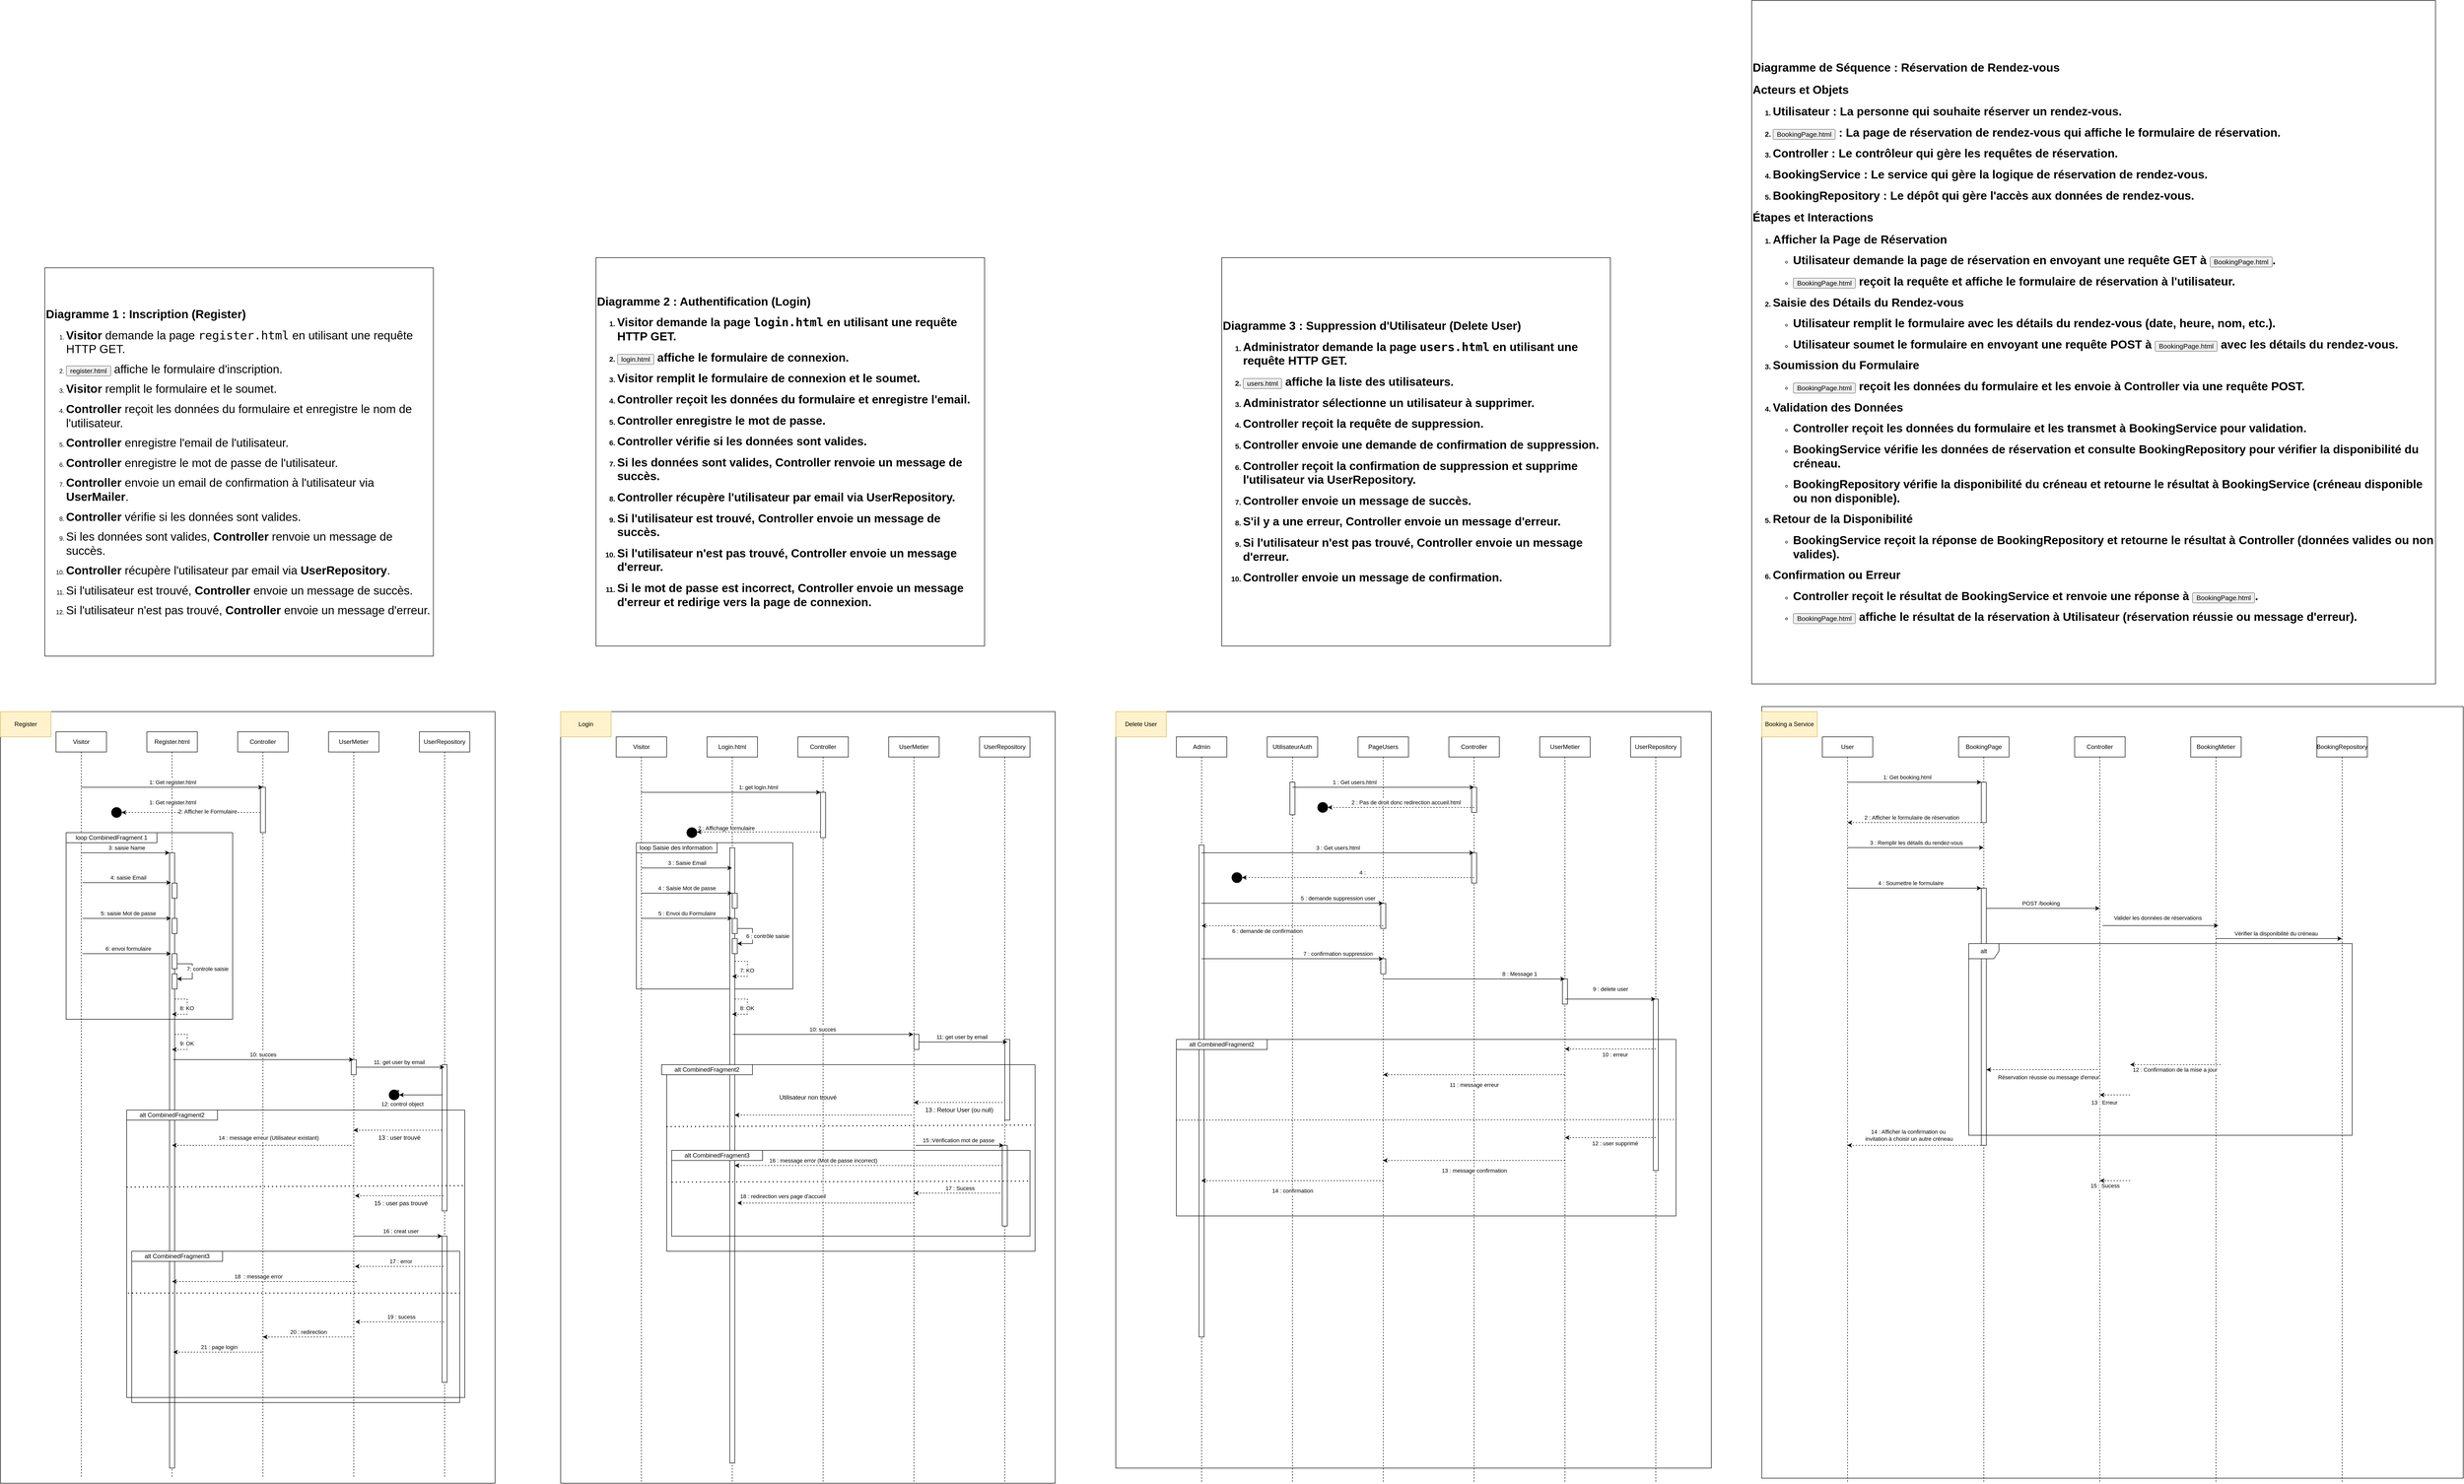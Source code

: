 <mxfile version="26.0.16">
  <diagram name="Page-1" id="2YBvvXClWsGukQMizWep">
    <mxGraphModel dx="1906" dy="3118" grid="1" gridSize="10" guides="1" tooltips="1" connect="1" arrows="1" fold="1" page="1" pageScale="1" pageWidth="850" pageHeight="1100" math="0" shadow="0">
      <root>
        <mxCell id="0" />
        <mxCell id="1" parent="0" />
        <mxCell id="aM9ryv3xv72pqoxQDRHE-1" value="u:Utilisateur" style="shape=umlLifeline;perimeter=lifelinePerimeter;whiteSpace=wrap;html=1;container=0;dropTarget=0;collapsible=0;recursiveResize=0;outlineConnect=0;portConstraint=eastwest;newEdgeStyle={&quot;edgeStyle&quot;:&quot;elbowEdgeStyle&quot;,&quot;elbow&quot;:&quot;vertical&quot;,&quot;curved&quot;:0,&quot;rounded&quot;:0};" parent="1" vertex="1">
          <mxGeometry x="40" y="40" width="100" height="300" as="geometry" />
        </mxCell>
        <mxCell id="aM9ryv3xv72pqoxQDRHE-2" value="" style="html=1;points=[];perimeter=orthogonalPerimeter;outlineConnect=0;targetShapes=umlLifeline;portConstraint=eastwest;newEdgeStyle={&quot;edgeStyle&quot;:&quot;elbowEdgeStyle&quot;,&quot;elbow&quot;:&quot;vertical&quot;,&quot;curved&quot;:0,&quot;rounded&quot;:0};" parent="aM9ryv3xv72pqoxQDRHE-1" vertex="1">
          <mxGeometry x="45" y="70" width="10" height="190" as="geometry" />
        </mxCell>
        <mxCell id="aM9ryv3xv72pqoxQDRHE-4" value="" style="html=1;points=[];perimeter=orthogonalPerimeter;outlineConnect=0;targetShapes=umlLifeline;portConstraint=eastwest;newEdgeStyle={&quot;edgeStyle&quot;:&quot;elbowEdgeStyle&quot;,&quot;elbow&quot;:&quot;vertical&quot;,&quot;curved&quot;:0,&quot;rounded&quot;:0};" parent="aM9ryv3xv72pqoxQDRHE-1" vertex="1">
          <mxGeometry x="50" y="120" width="10" height="80" as="geometry" />
        </mxCell>
        <mxCell id="aM9ryv3xv72pqoxQDRHE-5" value=":Page inscription" style="shape=umlLifeline;perimeter=lifelinePerimeter;whiteSpace=wrap;html=1;container=0;dropTarget=0;collapsible=0;recursiveResize=0;outlineConnect=0;portConstraint=eastwest;newEdgeStyle={&quot;edgeStyle&quot;:&quot;elbowEdgeStyle&quot;,&quot;elbow&quot;:&quot;vertical&quot;,&quot;curved&quot;:0,&quot;rounded&quot;:0};" parent="1" vertex="1">
          <mxGeometry x="220" y="40" width="100" height="300" as="geometry" />
        </mxCell>
        <mxCell id="aM9ryv3xv72pqoxQDRHE-6" value="" style="html=1;points=[];perimeter=orthogonalPerimeter;outlineConnect=0;targetShapes=umlLifeline;portConstraint=eastwest;newEdgeStyle={&quot;edgeStyle&quot;:&quot;elbowEdgeStyle&quot;,&quot;elbow&quot;:&quot;vertical&quot;,&quot;curved&quot;:0,&quot;rounded&quot;:0};" parent="aM9ryv3xv72pqoxQDRHE-5" vertex="1">
          <mxGeometry x="45" y="80" width="10" height="170" as="geometry" />
        </mxCell>
        <mxCell id="aM9ryv3xv72pqoxQDRHE-7" value="dispatch" style="html=1;verticalAlign=bottom;endArrow=block;edgeStyle=elbowEdgeStyle;elbow=vertical;curved=0;rounded=0;" parent="1" source="aM9ryv3xv72pqoxQDRHE-2" target="aM9ryv3xv72pqoxQDRHE-6" edge="1">
          <mxGeometry relative="1" as="geometry">
            <mxPoint x="195" y="130" as="sourcePoint" />
            <Array as="points">
              <mxPoint x="180" y="120" />
            </Array>
          </mxGeometry>
        </mxCell>
        <mxCell id="aM9ryv3xv72pqoxQDRHE-8" value="return" style="html=1;verticalAlign=bottom;endArrow=open;dashed=1;endSize=8;edgeStyle=elbowEdgeStyle;elbow=vertical;curved=0;rounded=0;" parent="1" source="aM9ryv3xv72pqoxQDRHE-6" target="aM9ryv3xv72pqoxQDRHE-2" edge="1">
          <mxGeometry relative="1" as="geometry">
            <mxPoint x="195" y="205" as="targetPoint" />
            <Array as="points">
              <mxPoint x="190" y="280" />
            </Array>
          </mxGeometry>
        </mxCell>
        <mxCell id="aM9ryv3xv72pqoxQDRHE-9" value="callback" style="html=1;verticalAlign=bottom;endArrow=block;edgeStyle=elbowEdgeStyle;elbow=vertical;curved=0;rounded=0;" parent="1" source="aM9ryv3xv72pqoxQDRHE-6" target="aM9ryv3xv72pqoxQDRHE-4" edge="1">
          <mxGeometry relative="1" as="geometry">
            <mxPoint x="175" y="160" as="sourcePoint" />
            <Array as="points">
              <mxPoint x="190" y="160" />
            </Array>
          </mxGeometry>
        </mxCell>
        <mxCell id="aM9ryv3xv72pqoxQDRHE-10" value="return" style="html=1;verticalAlign=bottom;endArrow=open;dashed=1;endSize=8;edgeStyle=elbowEdgeStyle;elbow=vertical;curved=0;rounded=0;" parent="1" source="aM9ryv3xv72pqoxQDRHE-4" target="aM9ryv3xv72pqoxQDRHE-6" edge="1">
          <mxGeometry relative="1" as="geometry">
            <mxPoint x="175" y="235" as="targetPoint" />
            <Array as="points">
              <mxPoint x="180" y="230" />
            </Array>
          </mxGeometry>
        </mxCell>
        <mxCell id="7CGqbueEoK3W0R8zpscL-1" value=":Contrôleur" style="shape=umlLifeline;perimeter=lifelinePerimeter;whiteSpace=wrap;html=1;container=0;dropTarget=0;collapsible=0;recursiveResize=0;outlineConnect=0;portConstraint=eastwest;newEdgeStyle={&quot;edgeStyle&quot;:&quot;elbowEdgeStyle&quot;,&quot;elbow&quot;:&quot;vertical&quot;,&quot;curved&quot;:0,&quot;rounded&quot;:0};" parent="1" vertex="1">
          <mxGeometry x="375" y="40" width="100" height="300" as="geometry" />
        </mxCell>
        <mxCell id="7CGqbueEoK3W0R8zpscL-2" value="" style="html=1;points=[];perimeter=orthogonalPerimeter;outlineConnect=0;targetShapes=umlLifeline;portConstraint=eastwest;newEdgeStyle={&quot;edgeStyle&quot;:&quot;elbowEdgeStyle&quot;,&quot;elbow&quot;:&quot;vertical&quot;,&quot;curved&quot;:0,&quot;rounded&quot;:0};" parent="7CGqbueEoK3W0R8zpscL-1" vertex="1">
          <mxGeometry x="45" y="80" width="10" height="170" as="geometry" />
        </mxCell>
        <mxCell id="7CGqbueEoK3W0R8zpscL-3" value=":Contrôleur" style="shape=umlLifeline;perimeter=lifelinePerimeter;whiteSpace=wrap;html=1;container=0;dropTarget=0;collapsible=0;recursiveResize=0;outlineConnect=0;portConstraint=eastwest;newEdgeStyle={&quot;edgeStyle&quot;:&quot;elbowEdgeStyle&quot;,&quot;elbow&quot;:&quot;vertical&quot;,&quot;curved&quot;:0,&quot;rounded&quot;:0};" parent="1" vertex="1">
          <mxGeometry x="520" y="40" width="100" height="300" as="geometry" />
        </mxCell>
        <mxCell id="7CGqbueEoK3W0R8zpscL-4" value="" style="html=1;points=[];perimeter=orthogonalPerimeter;outlineConnect=0;targetShapes=umlLifeline;portConstraint=eastwest;newEdgeStyle={&quot;edgeStyle&quot;:&quot;elbowEdgeStyle&quot;,&quot;elbow&quot;:&quot;vertical&quot;,&quot;curved&quot;:0,&quot;rounded&quot;:0};" parent="7CGqbueEoK3W0R8zpscL-3" vertex="1">
          <mxGeometry x="45" y="80" width="10" height="170" as="geometry" />
        </mxCell>
        <mxCell id="7CGqbueEoK3W0R8zpscL-5" value="ur: UserTeposit" style="shape=umlLifeline;perimeter=lifelinePerimeter;whiteSpace=wrap;html=1;container=0;dropTarget=0;collapsible=0;recursiveResize=0;outlineConnect=0;portConstraint=eastwest;newEdgeStyle={&quot;edgeStyle&quot;:&quot;elbowEdgeStyle&quot;,&quot;elbow&quot;:&quot;vertical&quot;,&quot;curved&quot;:0,&quot;rounded&quot;:0};" parent="1" vertex="1">
          <mxGeometry x="660" y="40" width="100" height="300" as="geometry" />
        </mxCell>
        <mxCell id="7CGqbueEoK3W0R8zpscL-6" value="" style="html=1;points=[];perimeter=orthogonalPerimeter;outlineConnect=0;targetShapes=umlLifeline;portConstraint=eastwest;newEdgeStyle={&quot;edgeStyle&quot;:&quot;elbowEdgeStyle&quot;,&quot;elbow&quot;:&quot;vertical&quot;,&quot;curved&quot;:0,&quot;rounded&quot;:0};" parent="7CGqbueEoK3W0R8zpscL-5" vertex="1">
          <mxGeometry x="45" y="80" width="10" height="170" as="geometry" />
        </mxCell>
        <mxCell id="BOG7M7HhGOHI4rEWIUIi-1" value="" style="rounded=0;whiteSpace=wrap;html=1;" parent="1" vertex="1">
          <mxGeometry x="3420" y="-10" width="1390" height="1530" as="geometry" />
        </mxCell>
        <mxCell id="BOG7M7HhGOHI4rEWIUIi-2" value="" style="rounded=0;whiteSpace=wrap;html=1;" parent="1" vertex="1">
          <mxGeometry x="2140" width="1180" height="1500" as="geometry" />
        </mxCell>
        <mxCell id="BOG7M7HhGOHI4rEWIUIi-3" value="Utilisateur non trouvé" style="rounded=0;whiteSpace=wrap;html=1;" parent="1" vertex="1">
          <mxGeometry x="1040" width="980" height="1530" as="geometry" />
        </mxCell>
        <mxCell id="BOG7M7HhGOHI4rEWIUIi-4" value="" style="rounded=0;whiteSpace=wrap;html=1;" parent="1" vertex="1">
          <mxGeometry x="-70" width="980" height="1530" as="geometry" />
        </mxCell>
        <mxCell id="BOG7M7HhGOHI4rEWIUIi-5" value="Visitor" style="shape=umlLifeline;perimeter=lifelinePerimeter;whiteSpace=wrap;html=1;container=0;dropTarget=0;collapsible=0;recursiveResize=0;outlineConnect=0;portConstraint=eastwest;newEdgeStyle={&quot;edgeStyle&quot;:&quot;elbowEdgeStyle&quot;,&quot;elbow&quot;:&quot;vertical&quot;,&quot;curved&quot;:0,&quot;rounded&quot;:0};" parent="1" vertex="1">
          <mxGeometry x="40" y="40" width="100" height="1480" as="geometry" />
        </mxCell>
        <mxCell id="BOG7M7HhGOHI4rEWIUIi-6" value="Register.html" style="shape=umlLifeline;perimeter=lifelinePerimeter;whiteSpace=wrap;html=1;container=0;dropTarget=0;collapsible=0;recursiveResize=0;outlineConnect=0;portConstraint=eastwest;newEdgeStyle={&quot;edgeStyle&quot;:&quot;elbowEdgeStyle&quot;,&quot;elbow&quot;:&quot;vertical&quot;,&quot;curved&quot;:0,&quot;rounded&quot;:0};" parent="1" vertex="1">
          <mxGeometry x="220" y="40" width="100" height="1480" as="geometry" />
        </mxCell>
        <mxCell id="BOG7M7HhGOHI4rEWIUIi-7" value="&lt;span style=&quot;color: rgba(0, 0, 0, 0); font-family: monospace; font-size: 0px; text-align: start;&quot;&gt;%3CmxGraphModel%3E%3Croot%3E%3CmxCell%20id%3D%220%22%2F%3E%3CmxCell%20id%3D%221%22%20parent%3D%220%22%2F%3E%3CmxCell%20id%3D%222%22%20value%3D%221%3A%20Get%20register.html%22%20style%3D%22edgeLabel%3Bhtml%3D1%3Balign%3Dcenter%3BverticalAlign%3Dmiddle%3Bresizable%3D0%3Bpoints%3D%5B%5D%3B%22%20vertex%3D%221%22%20connectable%3D%220%22%20parent%3D%221%22%3E%3CmxGeometry%20x%3D%22270.333%22%20y%3D%22180%22%20as%3D%22geometry%22%2F%3E%3C%2FmxCell%3E%3C%2Froot%3E%3C%2FmxGraphModel%3E&lt;/span&gt;&lt;span style=&quot;color: rgba(0, 0, 0, 0); font-family: monospace; font-size: 0px; text-align: start;&quot;&gt;%3CmxGraphModel%3E%3Croot%3E%3CmxCell%20id%3D%220%22%2F%3E%3CmxCell%20id%3D%221%22%20parent%3D%220%22%2F%3E%3CmxCell%20id%3D%222%22%20value%3D%221%3A%20Get%20register.html%22%20style%3D%22edgeLabel%3Bhtml%3D1%3Balign%3Dcenter%3BverticalAlign%3Dmiddle%3Bresizable%3D0%3Bpoints%3D%5B%5D%3B%22%20vertex%3D%221%22%20connectable%3D%220%22%20parent%3D%221%22%3E%3CmxGeometry%20x%3D%22270.333%22%20y%3D%22180%22%20as%3D%22geometry%22%2F%3E%3C%2FmxCell%3E%3C%2Froot%3E%3C%2FmxGraphModel%3E&lt;/span&gt;" style="html=1;points=[];perimeter=orthogonalPerimeter;outlineConnect=0;targetShapes=umlLifeline;portConstraint=eastwest;newEdgeStyle={&quot;edgeStyle&quot;:&quot;elbowEdgeStyle&quot;,&quot;elbow&quot;:&quot;vertical&quot;,&quot;curved&quot;:0,&quot;rounded&quot;:0};" parent="BOG7M7HhGOHI4rEWIUIi-6" vertex="1">
          <mxGeometry x="45" y="240" width="10" height="1220" as="geometry" />
        </mxCell>
        <mxCell id="BOG7M7HhGOHI4rEWIUIi-8" value="&lt;span style=&quot;color: rgba(0, 0, 0, 0); font-family: monospace; font-size: 0px; text-align: start;&quot;&gt;%3CmxGraphModel%3E%3Croot%3E%3CmxCell%20id%3D%220%22%2F%3E%3CmxCell%20id%3D%221%22%20parent%3D%220%22%2F%3E%3CmxCell%20id%3D%222%22%20value%3D%221%3A%20Get%20register.html%22%20style%3D%22edgeLabel%3Bhtml%3D1%3Balign%3Dcenter%3BverticalAlign%3Dmiddle%3Bresizable%3D0%3Bpoints%3D%5B%5D%3B%22%20vertex%3D%221%22%20connectable%3D%220%22%20parent%3D%221%22%3E%3CmxGeometry%20x%3D%22270.333%22%20y%3D%22180%22%20as%3D%22geometry%22%2F%3E%3C%2FmxCell%3E%3C%2Froot%3E%3C%2FmxGraphModel%3E&lt;/span&gt;&lt;span style=&quot;color: rgba(0, 0, 0, 0); font-family: monospace; font-size: 0px; text-align: start;&quot;&gt;%3CmxGraphModel%3E%3Croot%3E%3CmxCell%20id%3D%220%22%2F%3E%3CmxCell%20id%3D%221%22%20parent%3D%220%22%2F%3E%3CmxCell%20id%3D%222%22%20value%3D%221%3A%20Get%20register.html%22%20style%3D%22edgeLabel%3Bhtml%3D1%3Balign%3Dcenter%3BverticalAlign%3Dmiddle%3Bresizable%3D0%3Bpoints%3D%5B%5D%3B%22%20vertex%3D%221%22%20connectable%3D%220%22%20parent%3D%221%22%3E%3CmxGeometry%20x%3D%22270.333%22%20y%3D%22180%22%20as%3D%22geometry%22%2F%3E%3C%2FmxCell%3E%3C%2Froot%3E%3C%2FmxGraphModel%3E&lt;/span&gt;" style="html=1;points=[];perimeter=orthogonalPerimeter;outlineConnect=0;targetShapes=umlLifeline;portConstraint=eastwest;newEdgeStyle={&quot;edgeStyle&quot;:&quot;elbowEdgeStyle&quot;,&quot;elbow&quot;:&quot;vertical&quot;,&quot;curved&quot;:0,&quot;rounded&quot;:0};" parent="BOG7M7HhGOHI4rEWIUIi-6" vertex="1">
          <mxGeometry x="50" y="300" width="10" height="30" as="geometry" />
        </mxCell>
        <mxCell id="BOG7M7HhGOHI4rEWIUIi-9" value="&lt;span style=&quot;color: rgba(0, 0, 0, 0); font-family: monospace; font-size: 0px; text-align: start;&quot;&gt;%3CmxGraphModel%3E%3Croot%3E%3CmxCell%20id%3D%220%22%2F%3E%3CmxCell%20id%3D%221%22%20parent%3D%220%22%2F%3E%3CmxCell%20id%3D%222%22%20value%3D%221%3A%20Get%20register.html%22%20style%3D%22edgeLabel%3Bhtml%3D1%3Balign%3Dcenter%3BverticalAlign%3Dmiddle%3Bresizable%3D0%3Bpoints%3D%5B%5D%3B%22%20vertex%3D%221%22%20connectable%3D%220%22%20parent%3D%221%22%3E%3CmxGeometry%20x%3D%22270.333%22%20y%3D%22180%22%20as%3D%22geometry%22%2F%3E%3C%2FmxCell%3E%3C%2Froot%3E%3C%2FmxGraphModel%3E&lt;/span&gt;&lt;span style=&quot;color: rgba(0, 0, 0, 0); font-family: monospace; font-size: 0px; text-align: start;&quot;&gt;%3CmxGraphModel%3E%3Croot%3E%3CmxCell%20id%3D%220%22%2F%3E%3CmxCell%20id%3D%221%22%20parent%3D%220%22%2F%3E%3CmxCell%20id%3D%222%22%20value%3D%221%3A%20Get%20register.html%22%20style%3D%22edgeLabel%3Bhtml%3D1%3Balign%3Dcenter%3BverticalAlign%3Dmiddle%3Bresizable%3D0%3Bpoints%3D%5B%5D%3B%22%20vertex%3D%221%22%20connectable%3D%220%22%20parent%3D%221%22%3E%3CmxGeometry%20x%3D%22270.333%22%20y%3D%22180%22%20as%3D%22geometry%22%2F%3E%3C%2FmxCell%3E%3C%2Froot%3E%3C%2FmxGraphModel%3E&lt;/span&gt;" style="html=1;points=[];perimeter=orthogonalPerimeter;outlineConnect=0;targetShapes=umlLifeline;portConstraint=eastwest;newEdgeStyle={&quot;edgeStyle&quot;:&quot;elbowEdgeStyle&quot;,&quot;elbow&quot;:&quot;vertical&quot;,&quot;curved&quot;:0,&quot;rounded&quot;:0};" parent="BOG7M7HhGOHI4rEWIUIi-6" vertex="1">
          <mxGeometry x="50" y="370" width="10" height="30" as="geometry" />
        </mxCell>
        <mxCell id="BOG7M7HhGOHI4rEWIUIi-10" value="&lt;span style=&quot;color: rgba(0, 0, 0, 0); font-family: monospace; font-size: 0px; text-align: start;&quot;&gt;%3CmxGraphModel%3E%3Croot%3E%3CmxCell%20id%3D%220%22%2F%3E%3CmxCell%20id%3D%221%22%20parent%3D%220%22%2F%3E%3CmxCell%20id%3D%222%22%20value%3D%221%3A%20Get%20register.html%22%20style%3D%22edgeLabel%3Bhtml%3D1%3Balign%3Dcenter%3BverticalAlign%3Dmiddle%3Bresizable%3D0%3Bpoints%3D%5B%5D%3B%22%20vertex%3D%221%22%20connectable%3D%220%22%20parent%3D%221%22%3E%3CmxGeometry%20x%3D%22270.333%22%20y%3D%22180%22%20as%3D%22geometry%22%2F%3E%3C%2FmxCell%3E%3C%2Froot%3E%3C%2FmxGraphModel%3E&lt;/span&gt;&lt;span style=&quot;color: rgba(0, 0, 0, 0); font-family: monospace; font-size: 0px; text-align: start;&quot;&gt;%3CmxGraphModel%3E%3Croot%3E%3CmxCell%20id%3D%220%22%2F%3E%3CmxCell%20id%3D%221%22%20parent%3D%220%22%2F%3E%3CmxCell%20id%3D%222%22%20value%3D%221%3A%20Get%20register.html%22%20style%3D%22edgeLabel%3Bhtml%3D1%3Balign%3Dcenter%3BverticalAlign%3Dmiddle%3Bresizable%3D0%3Bpoints%3D%5B%5D%3B%22%20vertex%3D%221%22%20connectable%3D%220%22%20parent%3D%221%22%3E%3CmxGeometry%20x%3D%22270.333%22%20y%3D%22180%22%20as%3D%22geometry%22%2F%3E%3C%2FmxCell%3E%3C%2Froot%3E%3C%2FmxGraphModel%3E&lt;/span&gt;" style="html=1;points=[];perimeter=orthogonalPerimeter;outlineConnect=0;targetShapes=umlLifeline;portConstraint=eastwest;newEdgeStyle={&quot;edgeStyle&quot;:&quot;elbowEdgeStyle&quot;,&quot;elbow&quot;:&quot;vertical&quot;,&quot;curved&quot;:0,&quot;rounded&quot;:0};" parent="BOG7M7HhGOHI4rEWIUIi-6" vertex="1">
          <mxGeometry x="50" y="440" width="10" height="30" as="geometry" />
        </mxCell>
        <mxCell id="BOG7M7HhGOHI4rEWIUIi-11" value="&lt;span style=&quot;color: rgba(0, 0, 0, 0); font-family: monospace; font-size: 0px; text-align: start;&quot;&gt;%3CmxGraphModel%3E%3Croot%3E%3CmxCell%20id%3D%220%22%2F%3E%3CmxCell%20id%3D%221%22%20parent%3D%220%22%2F%3E%3CmxCell%20id%3D%222%22%20value%3D%221%3A%20Get%20register.html%22%20style%3D%22edgeLabel%3Bhtml%3D1%3Balign%3Dcenter%3BverticalAlign%3Dmiddle%3Bresizable%3D0%3Bpoints%3D%5B%5D%3B%22%20vertex%3D%221%22%20connectable%3D%220%22%20parent%3D%221%22%3E%3CmxGeometry%20x%3D%22270.333%22%20y%3D%22180%22%20as%3D%22geometry%22%2F%3E%3C%2FmxCell%3E%3C%2Froot%3E%3C%2FmxGraphModel%3E&lt;/span&gt;&lt;span style=&quot;color: rgba(0, 0, 0, 0); font-family: monospace; font-size: 0px; text-align: start;&quot;&gt;%3CmxGraphModel%3E%3Croot%3E%3CmxCell%20id%3D%220%22%2F%3E%3CmxCell%20id%3D%221%22%20parent%3D%220%22%2F%3E%3CmxCell%20id%3D%222%22%20value%3D%221%3A%20Get%20register.html%22%20style%3D%22edgeLabel%3Bhtml%3D1%3Balign%3Dcenter%3BverticalAlign%3Dmiddle%3Bresizable%3D0%3Bpoints%3D%5B%5D%3B%22%20vertex%3D%221%22%20connectable%3D%220%22%20parent%3D%221%22%3E%3CmxGeometry%20x%3D%22270.333%22%20y%3D%22180%22%20as%3D%22geometry%22%2F%3E%3C%2FmxCell%3E%3C%2Froot%3E%3C%2FmxGraphModel%3E&lt;/span&gt;" style="html=1;points=[];perimeter=orthogonalPerimeter;outlineConnect=0;targetShapes=umlLifeline;portConstraint=eastwest;newEdgeStyle={&quot;edgeStyle&quot;:&quot;elbowEdgeStyle&quot;,&quot;elbow&quot;:&quot;vertical&quot;,&quot;curved&quot;:0,&quot;rounded&quot;:0};" parent="BOG7M7HhGOHI4rEWIUIi-6" vertex="1">
          <mxGeometry x="50" y="480" width="10" height="30" as="geometry" />
        </mxCell>
        <mxCell id="BOG7M7HhGOHI4rEWIUIi-12" value="" style="endArrow=classic;html=1;rounded=0;" parent="BOG7M7HhGOHI4rEWIUIi-6" source="BOG7M7HhGOHI4rEWIUIi-10" target="BOG7M7HhGOHI4rEWIUIi-11" edge="1">
          <mxGeometry width="50" height="50" relative="1" as="geometry">
            <mxPoint x="100" y="440" as="sourcePoint" />
            <mxPoint x="110" y="500" as="targetPoint" />
            <Array as="points">
              <mxPoint x="80" y="460" />
              <mxPoint x="90" y="460" />
              <mxPoint x="90" y="480" />
              <mxPoint x="90" y="490" />
            </Array>
          </mxGeometry>
        </mxCell>
        <mxCell id="BOG7M7HhGOHI4rEWIUIi-13" value="" style="endArrow=classic;html=1;rounded=0;dashed=1;" parent="BOG7M7HhGOHI4rEWIUIi-6" source="BOG7M7HhGOHI4rEWIUIi-7" target="BOG7M7HhGOHI4rEWIUIi-6" edge="1">
          <mxGeometry width="50" height="50" relative="1" as="geometry">
            <mxPoint x="80" y="590" as="sourcePoint" />
            <mxPoint x="110" y="580" as="targetPoint" />
            <Array as="points">
              <mxPoint x="80" y="530" />
              <mxPoint x="80" y="550" />
              <mxPoint x="80" y="560" />
            </Array>
          </mxGeometry>
        </mxCell>
        <mxCell id="BOG7M7HhGOHI4rEWIUIi-14" value="8: KO" style="edgeLabel;html=1;align=center;verticalAlign=middle;resizable=0;points=[];" parent="BOG7M7HhGOHI4rEWIUIi-13" vertex="1" connectable="0">
          <mxGeometry x="0.013" y="-1" relative="1" as="geometry">
            <mxPoint as="offset" />
          </mxGeometry>
        </mxCell>
        <mxCell id="BOG7M7HhGOHI4rEWIUIi-15" value="Controller" style="shape=umlLifeline;perimeter=lifelinePerimeter;whiteSpace=wrap;html=1;container=0;dropTarget=0;collapsible=0;recursiveResize=0;outlineConnect=0;portConstraint=eastwest;newEdgeStyle={&quot;edgeStyle&quot;:&quot;elbowEdgeStyle&quot;,&quot;elbow&quot;:&quot;vertical&quot;,&quot;curved&quot;:0,&quot;rounded&quot;:0};size=40;" parent="1" vertex="1">
          <mxGeometry x="400" y="40" width="100" height="1480" as="geometry" />
        </mxCell>
        <mxCell id="BOG7M7HhGOHI4rEWIUIi-16" value="&lt;span style=&quot;color: rgba(0, 0, 0, 0); font-family: monospace; font-size: 0px; text-align: start;&quot;&gt;%3CmxGraphModel%3E%3Croot%3E%3CmxCell%20id%3D%220%22%2F%3E%3CmxCell%20id%3D%221%22%20parent%3D%220%22%2F%3E%3CmxCell%20id%3D%222%22%20value%3D%221%3A%20Get%20register.html%22%20style%3D%22edgeLabel%3Bhtml%3D1%3Balign%3Dcenter%3BverticalAlign%3Dmiddle%3Bresizable%3D0%3Bpoints%3D%5B%5D%3B%22%20vertex%3D%221%22%20connectable%3D%220%22%20parent%3D%221%22%3E%3CmxGeometry%20x%3D%22270.333%22%20y%3D%22180%22%20as%3D%22geometry%22%2F%3E%3C%2FmxCell%3E%3C%2Froot%3E%3C%2FmxGraphModel%3E&lt;/span&gt;&lt;span style=&quot;color: rgba(0, 0, 0, 0); font-family: monospace; font-size: 0px; text-align: start;&quot;&gt;%3CmxGraphModel%3E%3Croot%3E%3CmxCell%20id%3D%220%22%2F%3E%3CmxCell%20id%3D%221%22%20parent%3D%220%22%2F%3E%3CmxCell%20id%3D%222%22%20value%3D%221%3A%20Get%20register.html%22%20style%3D%22edgeLabel%3Bhtml%3D1%3Balign%3Dcenter%3BverticalAlign%3Dmiddle%3Bresizable%3D0%3Bpoints%3D%5B%5D%3B%22%20vertex%3D%221%22%20connectable%3D%220%22%20parent%3D%221%22%3E%3CmxGeometry%20x%3D%22270.333%22%20y%3D%22180%22%20as%3D%22geometry%22%2F%3E%3C%2FmxCell%3E%3C%2Froot%3E%3C%2FmxGraphModel%3E&lt;/span&gt;" style="html=1;points=[];perimeter=orthogonalPerimeter;outlineConnect=0;targetShapes=umlLifeline;portConstraint=eastwest;newEdgeStyle={&quot;edgeStyle&quot;:&quot;elbowEdgeStyle&quot;,&quot;elbow&quot;:&quot;vertical&quot;,&quot;curved&quot;:0,&quot;rounded&quot;:0};" parent="BOG7M7HhGOHI4rEWIUIi-15" vertex="1">
          <mxGeometry x="45" y="110" width="10" height="90" as="geometry" />
        </mxCell>
        <mxCell id="BOG7M7HhGOHI4rEWIUIi-17" value="UserMetier" style="shape=umlLifeline;perimeter=lifelinePerimeter;whiteSpace=wrap;html=1;container=0;dropTarget=0;collapsible=0;recursiveResize=0;outlineConnect=0;portConstraint=eastwest;newEdgeStyle={&quot;edgeStyle&quot;:&quot;elbowEdgeStyle&quot;,&quot;elbow&quot;:&quot;vertical&quot;,&quot;curved&quot;:0,&quot;rounded&quot;:0};size=40;" parent="1" vertex="1">
          <mxGeometry x="580" y="40" width="100" height="1480" as="geometry" />
        </mxCell>
        <mxCell id="BOG7M7HhGOHI4rEWIUIi-18" value="&lt;span style=&quot;color: rgba(0, 0, 0, 0); font-family: monospace; font-size: 0px; text-align: start;&quot;&gt;%3CmxGraphModel%3E%3Croot%3E%3CmxCell%20id%3D%220%22%2F%3E%3CmxCell%20id%3D%221%22%20parent%3D%220%22%2F%3E%3CmxCell%20id%3D%222%22%20value%3D%221%3A%20Get%20register.html%22%20style%3D%22edgeLabel%3Bhtml%3D1%3Balign%3Dcenter%3BverticalAlign%3Dmiddle%3Bresizable%3D0%3Bpoints%3D%5B%5D%3B%22%20vertex%3D%221%22%20connectable%3D%220%22%20parent%3D%221%22%3E%3CmxGeometry%20x%3D%22270.333%22%20y%3D%22180%22%20as%3D%22geometry%22%2F%3E%3C%2FmxCell%3E%3C%2Froot%3E%3C%2FmxGraphModel%3E&lt;/span&gt;&lt;span style=&quot;color: rgba(0, 0, 0, 0); font-family: monospace; font-size: 0px; text-align: start;&quot;&gt;%3CmxGraphModel%3E%3Croot%3E%3CmxCell%20id%3D%220%22%2F%3E%3CmxCell%20id%3D%221%22%20parent%3D%220%22%2F%3E%3CmxCell%20id%3D%222%22%20value%3D%221%3A%20Get%20register.html%22%20style%3D%22edgeLabel%3Bhtml%3D1%3Balign%3Dcenter%3BverticalAlign%3Dmiddle%3Bresizable%3D0%3Bpoints%3D%5B%5D%3B%22%20vertex%3D%221%22%20connectable%3D%220%22%20parent%3D%221%22%3E%3CmxGeometry%20x%3D%22270.333%22%20y%3D%22180%22%20as%3D%22geometry%22%2F%3E%3C%2FmxCell%3E%3C%2Froot%3E%3C%2FmxGraphModel%3E&lt;/span&gt;" style="html=1;points=[];perimeter=orthogonalPerimeter;outlineConnect=0;targetShapes=umlLifeline;portConstraint=eastwest;newEdgeStyle={&quot;edgeStyle&quot;:&quot;elbowEdgeStyle&quot;,&quot;elbow&quot;:&quot;vertical&quot;,&quot;curved&quot;:0,&quot;rounded&quot;:0};" parent="BOG7M7HhGOHI4rEWIUIi-17" vertex="1">
          <mxGeometry x="45" y="650" width="10" height="30" as="geometry" />
        </mxCell>
        <mxCell id="BOG7M7HhGOHI4rEWIUIi-19" value="UserRepository" style="shape=umlLifeline;perimeter=lifelinePerimeter;whiteSpace=wrap;html=1;container=0;dropTarget=0;collapsible=0;recursiveResize=0;outlineConnect=0;portConstraint=eastwest;newEdgeStyle={&quot;edgeStyle&quot;:&quot;elbowEdgeStyle&quot;,&quot;elbow&quot;:&quot;vertical&quot;,&quot;curved&quot;:0,&quot;rounded&quot;:0};size=40;" parent="1" vertex="1">
          <mxGeometry x="760" y="40" width="100" height="1480" as="geometry" />
        </mxCell>
        <mxCell id="BOG7M7HhGOHI4rEWIUIi-20" value="&lt;span style=&quot;color: rgba(0, 0, 0, 0); font-family: monospace; font-size: 0px; text-align: start;&quot;&gt;%3CmxGraphModel%3E%3Croot%3E%3CmxCell%20id%3D%220%22%2F%3E%3CmxCell%20id%3D%221%22%20parent%3D%220%22%2F%3E%3CmxCell%20id%3D%222%22%20value%3D%221%3A%20Get%20register.html%22%20style%3D%22edgeLabel%3Bhtml%3D1%3Balign%3Dcenter%3BverticalAlign%3Dmiddle%3Bresizable%3D0%3Bpoints%3D%5B%5D%3B%22%20vertex%3D%221%22%20connectable%3D%220%22%20parent%3D%221%22%3E%3CmxGeometry%20x%3D%22270.333%22%20y%3D%22180%22%20as%3D%22geometry%22%2F%3E%3C%2FmxCell%3E%3C%2Froot%3E%3C%2FmxGraphModel%3E&lt;/span&gt;&lt;span style=&quot;color: rgba(0, 0, 0, 0); font-family: monospace; font-size: 0px; text-align: start;&quot;&gt;%3CmxGraphModel%3E%3Croot%3E%3CmxCell%20id%3D%220%22%2F%3E%3CmxCell%20id%3D%221%22%20parent%3D%220%22%2F%3E%3CmxCell%20id%3D%222%22%20value%3D%221%3A%20Get%20register.html%22%20style%3D%22edgeLabel%3Bhtml%3D1%3Balign%3Dcenter%3BverticalAlign%3Dmiddle%3Bresizable%3D0%3Bpoints%3D%5B%5D%3B%22%20vertex%3D%221%22%20connectable%3D%220%22%20parent%3D%221%22%3E%3CmxGeometry%20x%3D%22270.333%22%20y%3D%22180%22%20as%3D%22geometry%22%2F%3E%3C%2FmxCell%3E%3C%2Froot%3E%3C%2FmxGraphModel%3E&lt;/span&gt;" style="html=1;points=[];perimeter=orthogonalPerimeter;outlineConnect=0;targetShapes=umlLifeline;portConstraint=eastwest;newEdgeStyle={&quot;edgeStyle&quot;:&quot;elbowEdgeStyle&quot;,&quot;elbow&quot;:&quot;vertical&quot;,&quot;curved&quot;:0,&quot;rounded&quot;:0};" parent="BOG7M7HhGOHI4rEWIUIi-19" vertex="1">
          <mxGeometry x="45" y="660" width="10" height="290" as="geometry" />
        </mxCell>
        <mxCell id="BOG7M7HhGOHI4rEWIUIi-21" value="&lt;span style=&quot;color: rgba(0, 0, 0, 0); font-family: monospace; font-size: 0px; text-align: start;&quot;&gt;%3CmxGraphModel%3E%3Croot%3E%3CmxCell%20id%3D%220%22%2F%3E%3CmxCell%20id%3D%221%22%20parent%3D%220%22%2F%3E%3CmxCell%20id%3D%222%22%20value%3D%221%3A%20Get%20register.html%22%20style%3D%22edgeLabel%3Bhtml%3D1%3Balign%3Dcenter%3BverticalAlign%3Dmiddle%3Bresizable%3D0%3Bpoints%3D%5B%5D%3B%22%20vertex%3D%221%22%20connectable%3D%220%22%20parent%3D%221%22%3E%3CmxGeometry%20x%3D%22270.333%22%20y%3D%22180%22%20as%3D%22geometry%22%2F%3E%3C%2FmxCell%3E%3C%2Froot%3E%3C%2FmxGraphModel%3E&lt;/span&gt;&lt;span style=&quot;color: rgba(0, 0, 0, 0); font-family: monospace; font-size: 0px; text-align: start;&quot;&gt;%3CmxGraphModel%3E%3Croot%3E%3CmxCell%20id%3D%220%22%2F%3E%3CmxCell%20id%3D%221%22%20parent%3D%220%22%2F%3E%3CmxCell%20id%3D%222%22%20value%3D%221%3A%20Get%20register.html%22%20style%3D%22edgeLabel%3Bhtml%3D1%3Balign%3Dcenter%3BverticalAlign%3Dmiddle%3Bresizable%3D0%3Bpoints%3D%5B%5D%3B%22%20vertex%3D%221%22%20connectable%3D%220%22%20parent%3D%221%22%3E%3CmxGeometry%20x%3D%22270.333%22%20y%3D%22180%22%20as%3D%22geometry%22%2F%3E%3C%2FmxCell%3E%3C%2Froot%3E%3C%2FmxGraphModel%3E&lt;/span&gt;" style="html=1;points=[];perimeter=orthogonalPerimeter;outlineConnect=0;targetShapes=umlLifeline;portConstraint=eastwest;newEdgeStyle={&quot;edgeStyle&quot;:&quot;elbowEdgeStyle&quot;,&quot;elbow&quot;:&quot;vertical&quot;,&quot;curved&quot;:0,&quot;rounded&quot;:0};" parent="BOG7M7HhGOHI4rEWIUIi-19" vertex="1">
          <mxGeometry x="45" y="1000" width="10" height="290" as="geometry" />
        </mxCell>
        <mxCell id="BOG7M7HhGOHI4rEWIUIi-22" value="" style="endArrow=classic;html=1;rounded=0;" parent="1" edge="1">
          <mxGeometry width="50" height="50" relative="1" as="geometry">
            <mxPoint x="90.087" y="150" as="sourcePoint" />
            <mxPoint x="449.92" y="150" as="targetPoint" />
          </mxGeometry>
        </mxCell>
        <mxCell id="BOG7M7HhGOHI4rEWIUIi-23" value="1: Get register.html" style="edgeLabel;html=1;align=center;verticalAlign=middle;resizable=0;points=[];" parent="BOG7M7HhGOHI4rEWIUIi-22" vertex="1" connectable="0">
          <mxGeometry x="-0.185" y="2" relative="1" as="geometry">
            <mxPoint x="34" y="-8" as="offset" />
          </mxGeometry>
        </mxCell>
        <mxCell id="BOG7M7HhGOHI4rEWIUIi-24" value="" style="endArrow=classic;html=1;rounded=0;dashed=1;entryX=1;entryY=0.5;entryDx=0;entryDy=0;" parent="1" edge="1">
          <mxGeometry width="50" height="50" relative="1" as="geometry">
            <mxPoint x="445" y="200" as="sourcePoint" />
            <mxPoint x="170" y="200" as="targetPoint" />
          </mxGeometry>
        </mxCell>
        <mxCell id="BOG7M7HhGOHI4rEWIUIi-25" value="" style="ellipse;whiteSpace=wrap;html=1;aspect=fixed;strokeColor=#000000;fillColor=#000000;" parent="1" vertex="1">
          <mxGeometry x="150" y="190" width="20" height="20" as="geometry" />
        </mxCell>
        <mxCell id="BOG7M7HhGOHI4rEWIUIi-26" value="2: Afficher le Formulaire" style="edgeLabel;html=1;align=center;verticalAlign=middle;resizable=0;points=[];" parent="1" vertex="1" connectable="0">
          <mxGeometry x="360.003" y="250" as="geometry">
            <mxPoint x="-20" y="-52" as="offset" />
          </mxGeometry>
        </mxCell>
        <mxCell id="BOG7M7HhGOHI4rEWIUIi-27" value="" style="endArrow=classic;html=1;rounded=0;" parent="1" edge="1">
          <mxGeometry width="50" height="50" relative="1" as="geometry">
            <mxPoint x="89.667" y="280" as="sourcePoint" />
            <mxPoint x="265" y="280" as="targetPoint" />
          </mxGeometry>
        </mxCell>
        <mxCell id="BOG7M7HhGOHI4rEWIUIi-28" value="3: saisie Name" style="edgeLabel;html=1;align=center;verticalAlign=middle;resizable=0;points=[];" parent="1" vertex="1" connectable="0">
          <mxGeometry x="180.003" y="270" as="geometry" />
        </mxCell>
        <mxCell id="BOG7M7HhGOHI4rEWIUIi-29" value="" style="endArrow=classic;html=1;rounded=0;" parent="1" edge="1">
          <mxGeometry width="50" height="50" relative="1" as="geometry">
            <mxPoint x="92.337" y="339.17" as="sourcePoint" />
            <mxPoint x="267.67" y="339.17" as="targetPoint" />
          </mxGeometry>
        </mxCell>
        <mxCell id="BOG7M7HhGOHI4rEWIUIi-30" value="4: saisie Email" style="edgeLabel;html=1;align=center;verticalAlign=middle;resizable=0;points=[];" parent="1" vertex="1" connectable="0">
          <mxGeometry x="182.673" y="329.17" as="geometry" />
        </mxCell>
        <mxCell id="BOG7M7HhGOHI4rEWIUIi-31" value="" style="endArrow=classic;html=1;rounded=0;" parent="1" edge="1">
          <mxGeometry width="50" height="50" relative="1" as="geometry">
            <mxPoint x="92.337" y="410" as="sourcePoint" />
            <mxPoint x="267.67" y="410" as="targetPoint" />
          </mxGeometry>
        </mxCell>
        <mxCell id="BOG7M7HhGOHI4rEWIUIi-32" value="5: saisie Mot de passe" style="edgeLabel;html=1;align=center;verticalAlign=middle;resizable=0;points=[];" parent="1" vertex="1" connectable="0">
          <mxGeometry x="182.673" y="400" as="geometry" />
        </mxCell>
        <mxCell id="BOG7M7HhGOHI4rEWIUIi-33" value="" style="endArrow=classic;html=1;rounded=0;" parent="1" edge="1">
          <mxGeometry width="50" height="50" relative="1" as="geometry">
            <mxPoint x="92.337" y="480" as="sourcePoint" />
            <mxPoint x="267.67" y="480" as="targetPoint" />
          </mxGeometry>
        </mxCell>
        <mxCell id="BOG7M7HhGOHI4rEWIUIi-34" value="6: envoi formulaire" style="edgeLabel;html=1;align=center;verticalAlign=middle;resizable=0;points=[];" parent="1" vertex="1" connectable="0">
          <mxGeometry x="182.673" y="470" as="geometry" />
        </mxCell>
        <mxCell id="BOG7M7HhGOHI4rEWIUIi-35" value="7: controle saisie" style="edgeLabel;html=1;align=center;verticalAlign=middle;resizable=0;points=[];" parent="1" vertex="1" connectable="0">
          <mxGeometry x="340.003" y="510" as="geometry" />
        </mxCell>
        <mxCell id="BOG7M7HhGOHI4rEWIUIi-36" value="" style="endArrow=classic;html=1;rounded=0;dashed=1;" parent="1" edge="1">
          <mxGeometry width="50" height="50" relative="1" as="geometry">
            <mxPoint x="275" y="640" as="sourcePoint" />
            <mxPoint x="270" y="670" as="targetPoint" />
            <Array as="points">
              <mxPoint x="300" y="640" />
              <mxPoint x="300" y="660" />
              <mxPoint x="300" y="670" />
            </Array>
          </mxGeometry>
        </mxCell>
        <mxCell id="BOG7M7HhGOHI4rEWIUIi-37" value="9: OK" style="edgeLabel;html=1;align=center;verticalAlign=middle;resizable=0;points=[];" parent="BOG7M7HhGOHI4rEWIUIi-36" vertex="1" connectable="0">
          <mxGeometry x="0.013" y="-1" relative="1" as="geometry">
            <mxPoint as="offset" />
          </mxGeometry>
        </mxCell>
        <mxCell id="BOG7M7HhGOHI4rEWIUIi-38" value="" style="swimlane;startSize=0;" parent="1" vertex="1">
          <mxGeometry x="60" y="240" width="330" height="370" as="geometry" />
        </mxCell>
        <mxCell id="BOG7M7HhGOHI4rEWIUIi-39" value="loop CombinedFragment 1" style="rounded=0;whiteSpace=wrap;html=1;" parent="BOG7M7HhGOHI4rEWIUIi-38" vertex="1">
          <mxGeometry width="180" height="20" as="geometry" />
        </mxCell>
        <mxCell id="BOG7M7HhGOHI4rEWIUIi-40" value="" style="endArrow=classic;html=1;rounded=0;" parent="1" target="BOG7M7HhGOHI4rEWIUIi-17" edge="1">
          <mxGeometry width="50" height="50" relative="1" as="geometry">
            <mxPoint x="272.337" y="690" as="sourcePoint" />
            <mxPoint x="447.67" y="690" as="targetPoint" />
          </mxGeometry>
        </mxCell>
        <mxCell id="BOG7M7HhGOHI4rEWIUIi-41" value="10: succes" style="edgeLabel;html=1;align=center;verticalAlign=middle;resizable=0;points=[];" parent="BOG7M7HhGOHI4rEWIUIi-40" vertex="1" connectable="0">
          <mxGeometry x="0.023" y="-3" relative="1" as="geometry">
            <mxPoint x="-5" y="-13" as="offset" />
          </mxGeometry>
        </mxCell>
        <mxCell id="BOG7M7HhGOHI4rEWIUIi-42" value="" style="endArrow=classic;html=1;rounded=0;" parent="1" source="BOG7M7HhGOHI4rEWIUIi-18" target="BOG7M7HhGOHI4rEWIUIi-19" edge="1">
          <mxGeometry width="50" height="50" relative="1" as="geometry">
            <mxPoint x="640" y="710" as="sourcePoint" />
            <mxPoint x="988.83" y="710" as="targetPoint" />
          </mxGeometry>
        </mxCell>
        <mxCell id="BOG7M7HhGOHI4rEWIUIi-43" value="11: get user by email" style="edgeLabel;html=1;align=center;verticalAlign=middle;resizable=0;points=[];" parent="BOG7M7HhGOHI4rEWIUIi-42" vertex="1" connectable="0">
          <mxGeometry x="0.023" y="-3" relative="1" as="geometry">
            <mxPoint x="-5" y="-13" as="offset" />
          </mxGeometry>
        </mxCell>
        <mxCell id="BOG7M7HhGOHI4rEWIUIi-44" value="" style="endArrow=classic;html=1;rounded=0;" parent="1" source="BOG7M7HhGOHI4rEWIUIi-47" edge="1">
          <mxGeometry width="50" height="50" relative="1" as="geometry">
            <mxPoint x="809.5" y="750" as="sourcePoint" />
            <mxPoint x="720" y="750" as="targetPoint" />
          </mxGeometry>
        </mxCell>
        <mxCell id="BOG7M7HhGOHI4rEWIUIi-45" value="12: control object" style="edgeLabel;html=1;align=center;verticalAlign=middle;resizable=0;points=[];" parent="BOG7M7HhGOHI4rEWIUIi-44" vertex="1" connectable="0">
          <mxGeometry x="0.196" y="-4" relative="1" as="geometry">
            <mxPoint x="4" y="24" as="offset" />
          </mxGeometry>
        </mxCell>
        <mxCell id="BOG7M7HhGOHI4rEWIUIi-46" value="" style="endArrow=classic;html=1;rounded=0;entryX=1;entryY=0.5;entryDx=0;entryDy=0;" parent="1" source="BOG7M7HhGOHI4rEWIUIi-20" target="BOG7M7HhGOHI4rEWIUIi-47" edge="1">
          <mxGeometry width="50" height="50" relative="1" as="geometry">
            <mxPoint x="800" y="750" as="sourcePoint" />
            <mxPoint x="730" y="760" as="targetPoint" />
          </mxGeometry>
        </mxCell>
        <mxCell id="BOG7M7HhGOHI4rEWIUIi-47" value="" style="ellipse;whiteSpace=wrap;html=1;aspect=fixed;strokeColor=#000000;fillColor=#000000;" parent="1" vertex="1">
          <mxGeometry x="700" y="750" width="20" height="20" as="geometry" />
        </mxCell>
        <mxCell id="BOG7M7HhGOHI4rEWIUIi-48" value="" style="endArrow=classic;html=1;rounded=0;dashed=1;" parent="1" source="BOG7M7HhGOHI4rEWIUIi-20" edge="1">
          <mxGeometry width="50" height="50" relative="1" as="geometry">
            <mxPoint x="800" y="830" as="sourcePoint" />
            <mxPoint x="629.5" y="830" as="targetPoint" />
          </mxGeometry>
        </mxCell>
        <mxCell id="BOG7M7HhGOHI4rEWIUIi-49" value="13 : user trouvé" style="text;html=1;align=center;verticalAlign=middle;resizable=0;points=[];autosize=1;strokeColor=none;fillColor=none;" parent="1" vertex="1">
          <mxGeometry x="665" y="830" width="110" height="30" as="geometry" />
        </mxCell>
        <mxCell id="BOG7M7HhGOHI4rEWIUIi-50" value="" style="endArrow=classic;html=1;rounded=0;dashed=1;" parent="1" target="BOG7M7HhGOHI4rEWIUIi-6" edge="1">
          <mxGeometry width="50" height="50" relative="1" as="geometry">
            <mxPoint x="625.5" y="860" as="sourcePoint" />
            <mxPoint x="450" y="860" as="targetPoint" />
          </mxGeometry>
        </mxCell>
        <mxCell id="BOG7M7HhGOHI4rEWIUIi-51" value="14 : message erreur (Utilisateur existant)" style="edgeLabel;html=1;align=center;verticalAlign=middle;resizable=0;points=[];" parent="BOG7M7HhGOHI4rEWIUIi-50" vertex="1" connectable="0">
          <mxGeometry x="-0.307" y="-3" relative="1" as="geometry">
            <mxPoint x="-42" y="-12" as="offset" />
          </mxGeometry>
        </mxCell>
        <mxCell id="BOG7M7HhGOHI4rEWIUIi-52" value="" style="endArrow=classic;html=1;rounded=0;dashed=1;" parent="1" edge="1">
          <mxGeometry width="50" height="50" relative="1" as="geometry">
            <mxPoint x="807.75" y="960" as="sourcePoint" />
            <mxPoint x="632.25" y="960" as="targetPoint" />
          </mxGeometry>
        </mxCell>
        <mxCell id="BOG7M7HhGOHI4rEWIUIi-53" value="15 : user pas trouvé" style="text;html=1;align=center;verticalAlign=middle;resizable=0;points=[];autosize=1;strokeColor=none;fillColor=none;" parent="1" vertex="1">
          <mxGeometry x="657.75" y="960" width="130" height="30" as="geometry" />
        </mxCell>
        <mxCell id="BOG7M7HhGOHI4rEWIUIi-54" value="" style="endArrow=classic;html=1;rounded=0;" parent="1" source="BOG7M7HhGOHI4rEWIUIi-17" target="BOG7M7HhGOHI4rEWIUIi-21" edge="1">
          <mxGeometry width="50" height="50" relative="1" as="geometry">
            <mxPoint x="750" y="1200" as="sourcePoint" />
            <mxPoint x="800" y="1150" as="targetPoint" />
          </mxGeometry>
        </mxCell>
        <mxCell id="BOG7M7HhGOHI4rEWIUIi-55" value="16 : creat user" style="edgeLabel;html=1;align=center;verticalAlign=middle;resizable=0;points=[];" parent="BOG7M7HhGOHI4rEWIUIi-54" vertex="1" connectable="0">
          <mxGeometry x="-0.085" y="1" relative="1" as="geometry">
            <mxPoint x="13" y="-9" as="offset" />
          </mxGeometry>
        </mxCell>
        <mxCell id="BOG7M7HhGOHI4rEWIUIi-56" value="" style="endArrow=classic;html=1;rounded=0;dashed=1;" parent="1" edge="1">
          <mxGeometry width="50" height="50" relative="1" as="geometry">
            <mxPoint x="807.75" y="1100" as="sourcePoint" />
            <mxPoint x="632.25" y="1100" as="targetPoint" />
          </mxGeometry>
        </mxCell>
        <mxCell id="BOG7M7HhGOHI4rEWIUIi-57" value="17 : error" style="edgeLabel;html=1;align=center;verticalAlign=middle;resizable=0;points=[];" parent="BOG7M7HhGOHI4rEWIUIi-56" vertex="1" connectable="0">
          <mxGeometry x="0.146" relative="1" as="geometry">
            <mxPoint x="15" y="-10" as="offset" />
          </mxGeometry>
        </mxCell>
        <mxCell id="BOG7M7HhGOHI4rEWIUIi-58" value="" style="endArrow=classic;html=1;rounded=0;dashed=1;" parent="1" target="BOG7M7HhGOHI4rEWIUIi-6" edge="1">
          <mxGeometry width="50" height="50" relative="1" as="geometry">
            <mxPoint x="635.5" y="1130" as="sourcePoint" />
            <mxPoint x="460" y="1130" as="targetPoint" />
          </mxGeometry>
        </mxCell>
        <mxCell id="BOG7M7HhGOHI4rEWIUIi-59" value="18&amp;nbsp; : message error" style="edgeLabel;html=1;align=center;verticalAlign=middle;resizable=0;points=[];" parent="BOG7M7HhGOHI4rEWIUIi-58" vertex="1" connectable="0">
          <mxGeometry x="0.146" relative="1" as="geometry">
            <mxPoint x="15" y="-10" as="offset" />
          </mxGeometry>
        </mxCell>
        <mxCell id="BOG7M7HhGOHI4rEWIUIi-60" value="" style="endArrow=classic;html=1;rounded=0;dashed=1;" parent="1" edge="1">
          <mxGeometry width="50" height="50" relative="1" as="geometry">
            <mxPoint x="808.75" y="1210" as="sourcePoint" />
            <mxPoint x="633.25" y="1210" as="targetPoint" />
          </mxGeometry>
        </mxCell>
        <mxCell id="BOG7M7HhGOHI4rEWIUIi-61" value="19 : sucess" style="edgeLabel;html=1;align=center;verticalAlign=middle;resizable=0;points=[];" parent="BOG7M7HhGOHI4rEWIUIi-60" vertex="1" connectable="0">
          <mxGeometry x="0.146" relative="1" as="geometry">
            <mxPoint x="15" y="-10" as="offset" />
          </mxGeometry>
        </mxCell>
        <mxCell id="BOG7M7HhGOHI4rEWIUIi-62" value="" style="endArrow=classic;html=1;rounded=0;dashed=1;" parent="1" edge="1">
          <mxGeometry width="50" height="50" relative="1" as="geometry">
            <mxPoint x="625.5" y="1240" as="sourcePoint" />
            <mxPoint x="450" y="1240" as="targetPoint" />
          </mxGeometry>
        </mxCell>
        <mxCell id="BOG7M7HhGOHI4rEWIUIi-63" value="20 : redirection" style="edgeLabel;html=1;align=center;verticalAlign=middle;resizable=0;points=[];" parent="BOG7M7HhGOHI4rEWIUIi-62" vertex="1" connectable="0">
          <mxGeometry x="0.146" relative="1" as="geometry">
            <mxPoint x="15" y="-10" as="offset" />
          </mxGeometry>
        </mxCell>
        <mxCell id="BOG7M7HhGOHI4rEWIUIi-64" value="" style="endArrow=classic;html=1;rounded=0;dashed=1;" parent="1" edge="1">
          <mxGeometry width="50" height="50" relative="1" as="geometry">
            <mxPoint x="447.75" y="1270" as="sourcePoint" />
            <mxPoint x="272.25" y="1270" as="targetPoint" />
          </mxGeometry>
        </mxCell>
        <mxCell id="BOG7M7HhGOHI4rEWIUIi-65" value="21 : page login" style="edgeLabel;html=1;align=center;verticalAlign=middle;resizable=0;points=[];" parent="BOG7M7HhGOHI4rEWIUIi-64" vertex="1" connectable="0">
          <mxGeometry x="0.146" relative="1" as="geometry">
            <mxPoint x="15" y="-10" as="offset" />
          </mxGeometry>
        </mxCell>
        <mxCell id="BOG7M7HhGOHI4rEWIUIi-66" value="" style="swimlane;startSize=0;" parent="1" vertex="1">
          <mxGeometry x="180" y="790" width="670" height="570" as="geometry" />
        </mxCell>
        <mxCell id="BOG7M7HhGOHI4rEWIUIi-67" value="alt CombinedFragment2" style="rounded=0;whiteSpace=wrap;html=1;" parent="BOG7M7HhGOHI4rEWIUIi-66" vertex="1">
          <mxGeometry width="180" height="20" as="geometry" />
        </mxCell>
        <mxCell id="BOG7M7HhGOHI4rEWIUIi-68" value="" style="endArrow=none;dashed=1;html=1;dashPattern=1 3;strokeWidth=2;rounded=0;exitX=-0.001;exitY=0.278;exitDx=0;exitDy=0;exitPerimeter=0;entryX=1;entryY=0.273;entryDx=0;entryDy=0;entryPerimeter=0;" parent="BOG7M7HhGOHI4rEWIUIi-66" edge="1">
          <mxGeometry width="50" height="50" relative="1" as="geometry">
            <mxPoint x="-6.928e-14" y="152.85" as="sourcePoint" />
            <mxPoint x="670.67" y="150.0" as="targetPoint" />
          </mxGeometry>
        </mxCell>
        <mxCell id="BOG7M7HhGOHI4rEWIUIi-69" value="" style="swimlane;startSize=0;" parent="1" vertex="1">
          <mxGeometry x="190" y="1070" width="650" height="300" as="geometry" />
        </mxCell>
        <mxCell id="BOG7M7HhGOHI4rEWIUIi-70" value="alt CombinedFragment3" style="rounded=0;whiteSpace=wrap;html=1;" parent="BOG7M7HhGOHI4rEWIUIi-69" vertex="1">
          <mxGeometry width="180" height="20" as="geometry" />
        </mxCell>
        <mxCell id="BOG7M7HhGOHI4rEWIUIi-71" value="" style="endArrow=none;dashed=1;html=1;dashPattern=1 3;strokeWidth=2;rounded=0;exitX=-0.001;exitY=0.278;exitDx=0;exitDy=0;exitPerimeter=0;" parent="BOG7M7HhGOHI4rEWIUIi-69" edge="1">
          <mxGeometry width="50" height="50" relative="1" as="geometry">
            <mxPoint x="-7.33" y="82.85" as="sourcePoint" />
            <mxPoint x="650" y="83" as="targetPoint" />
          </mxGeometry>
        </mxCell>
        <mxCell id="BOG7M7HhGOHI4rEWIUIi-72" value="Visitor" style="shape=umlLifeline;perimeter=lifelinePerimeter;whiteSpace=wrap;html=1;container=0;dropTarget=0;collapsible=0;recursiveResize=0;outlineConnect=0;portConstraint=eastwest;newEdgeStyle={&quot;edgeStyle&quot;:&quot;elbowEdgeStyle&quot;,&quot;elbow&quot;:&quot;vertical&quot;,&quot;curved&quot;:0,&quot;rounded&quot;:0};" parent="1" vertex="1">
          <mxGeometry x="1150" y="50" width="100" height="1480" as="geometry" />
        </mxCell>
        <mxCell id="BOG7M7HhGOHI4rEWIUIi-73" value="Login.html" style="shape=umlLifeline;perimeter=lifelinePerimeter;whiteSpace=wrap;html=1;container=0;dropTarget=0;collapsible=0;recursiveResize=0;outlineConnect=0;portConstraint=eastwest;newEdgeStyle={&quot;edgeStyle&quot;:&quot;elbowEdgeStyle&quot;,&quot;elbow&quot;:&quot;vertical&quot;,&quot;curved&quot;:0,&quot;rounded&quot;:0};" parent="1" vertex="1">
          <mxGeometry x="1330" y="50" width="100" height="1480" as="geometry" />
        </mxCell>
        <mxCell id="BOG7M7HhGOHI4rEWIUIi-74" value="Controller" style="shape=umlLifeline;perimeter=lifelinePerimeter;whiteSpace=wrap;html=1;container=0;dropTarget=0;collapsible=0;recursiveResize=0;outlineConnect=0;portConstraint=eastwest;newEdgeStyle={&quot;edgeStyle&quot;:&quot;elbowEdgeStyle&quot;,&quot;elbow&quot;:&quot;vertical&quot;,&quot;curved&quot;:0,&quot;rounded&quot;:0};size=40;" parent="1" vertex="1">
          <mxGeometry x="1510" y="50" width="100" height="1480" as="geometry" />
        </mxCell>
        <mxCell id="BOG7M7HhGOHI4rEWIUIi-75" value="&lt;span style=&quot;color: rgba(0, 0, 0, 0); font-family: monospace; font-size: 0px; text-align: start;&quot;&gt;%3CmxGraphModel%3E%3Croot%3E%3CmxCell%20id%3D%220%22%2F%3E%3CmxCell%20id%3D%221%22%20parent%3D%220%22%2F%3E%3CmxCell%20id%3D%222%22%20value%3D%221%3A%20Get%20register.html%22%20style%3D%22edgeLabel%3Bhtml%3D1%3Balign%3Dcenter%3BverticalAlign%3Dmiddle%3Bresizable%3D0%3Bpoints%3D%5B%5D%3B%22%20vertex%3D%221%22%20connectable%3D%220%22%20parent%3D%221%22%3E%3CmxGeometry%20x%3D%22270.333%22%20y%3D%22180%22%20as%3D%22geometry%22%2F%3E%3C%2FmxCell%3E%3C%2Froot%3E%3C%2FmxGraphModel%3E&lt;/span&gt;&lt;span style=&quot;color: rgba(0, 0, 0, 0); font-family: monospace; font-size: 0px; text-align: start;&quot;&gt;%3CmxGraphModel%3E%3Croot%3E%3CmxCell%20id%3D%220%22%2F%3E%3CmxCell%20id%3D%221%22%20parent%3D%220%22%2F%3E%3CmxCell%20id%3D%222%22%20value%3D%221%3A%20Get%20register.html%22%20style%3D%22edgeLabel%3Bhtml%3D1%3Balign%3Dcenter%3BverticalAlign%3Dmiddle%3Bresizable%3D0%3Bpoints%3D%5B%5D%3B%22%20vertex%3D%221%22%20connectable%3D%220%22%20parent%3D%221%22%3E%3CmxGeometry%20x%3D%22270.333%22%20y%3D%22180%22%20as%3D%22geometry%22%2F%3E%3C%2FmxCell%3E%3C%2Froot%3E%3C%2FmxGraphModel%3E&lt;/span&gt;" style="html=1;points=[];perimeter=orthogonalPerimeter;outlineConnect=0;targetShapes=umlLifeline;portConstraint=eastwest;newEdgeStyle={&quot;edgeStyle&quot;:&quot;elbowEdgeStyle&quot;,&quot;elbow&quot;:&quot;vertical&quot;,&quot;curved&quot;:0,&quot;rounded&quot;:0};" parent="BOG7M7HhGOHI4rEWIUIi-74" vertex="1">
          <mxGeometry x="45" y="110" width="10" height="90" as="geometry" />
        </mxCell>
        <mxCell id="BOG7M7HhGOHI4rEWIUIi-76" value="UserMetier" style="shape=umlLifeline;perimeter=lifelinePerimeter;whiteSpace=wrap;html=1;container=0;dropTarget=0;collapsible=0;recursiveResize=0;outlineConnect=0;portConstraint=eastwest;newEdgeStyle={&quot;edgeStyle&quot;:&quot;elbowEdgeStyle&quot;,&quot;elbow&quot;:&quot;vertical&quot;,&quot;curved&quot;:0,&quot;rounded&quot;:0};size=40;" parent="1" vertex="1">
          <mxGeometry x="1690" y="50" width="100" height="1480" as="geometry" />
        </mxCell>
        <mxCell id="BOG7M7HhGOHI4rEWIUIi-77" value="UserRepository" style="shape=umlLifeline;perimeter=lifelinePerimeter;whiteSpace=wrap;html=1;container=0;dropTarget=0;collapsible=0;recursiveResize=0;outlineConnect=0;portConstraint=eastwest;newEdgeStyle={&quot;edgeStyle&quot;:&quot;elbowEdgeStyle&quot;,&quot;elbow&quot;:&quot;vertical&quot;,&quot;curved&quot;:0,&quot;rounded&quot;:0};size=40;" parent="1" vertex="1">
          <mxGeometry x="1870" y="50" width="100" height="1480" as="geometry" />
        </mxCell>
        <mxCell id="BOG7M7HhGOHI4rEWIUIi-78" value="&lt;span style=&quot;color: rgba(0, 0, 0, 0); font-family: monospace; font-size: 0px; text-align: start;&quot;&gt;%3CmxGraphModel%3E%3Croot%3E%3CmxCell%20id%3D%220%22%2F%3E%3CmxCell%20id%3D%221%22%20parent%3D%220%22%2F%3E%3CmxCell%20id%3D%222%22%20value%3D%221%3A%20Get%20register.html%22%20style%3D%22edgeLabel%3Bhtml%3D1%3Balign%3Dcenter%3BverticalAlign%3Dmiddle%3Bresizable%3D0%3Bpoints%3D%5B%5D%3B%22%20vertex%3D%221%22%20connectable%3D%220%22%20parent%3D%221%22%3E%3CmxGeometry%20x%3D%22270.333%22%20y%3D%22180%22%20as%3D%22geometry%22%2F%3E%3C%2FmxCell%3E%3C%2Froot%3E%3C%2FmxGraphModel%3E&lt;/span&gt;&lt;span style=&quot;color: rgba(0, 0, 0, 0); font-family: monospace; font-size: 0px; text-align: start;&quot;&gt;%3CmxGraphModel%3E%3Croot%3E%3CmxCell%20id%3D%220%22%2F%3E%3CmxCell%20id%3D%221%22%20parent%3D%220%22%2F%3E%3CmxCell%20id%3D%222%22%20value%3D%221%3A%20Get%20register.html%22%20style%3D%22edgeLabel%3Bhtml%3D1%3Balign%3Dcenter%3BverticalAlign%3Dmiddle%3Bresizable%3D0%3Bpoints%3D%5B%5D%3B%22%20vertex%3D%221%22%20connectable%3D%220%22%20parent%3D%221%22%3E%3CmxGeometry%20x%3D%22270.333%22%20y%3D%22180%22%20as%3D%22geometry%22%2F%3E%3C%2FmxCell%3E%3C%2Froot%3E%3C%2FmxGraphModel%3E&lt;/span&gt;" style="html=1;points=[];perimeter=orthogonalPerimeter;outlineConnect=0;targetShapes=umlLifeline;portConstraint=eastwest;newEdgeStyle={&quot;edgeStyle&quot;:&quot;elbowEdgeStyle&quot;,&quot;elbow&quot;:&quot;vertical&quot;,&quot;curved&quot;:0,&quot;rounded&quot;:0};" parent="BOG7M7HhGOHI4rEWIUIi-77" vertex="1">
          <mxGeometry x="-130" y="590" width="10" height="30" as="geometry" />
        </mxCell>
        <mxCell id="BOG7M7HhGOHI4rEWIUIi-79" value="&lt;span style=&quot;color: rgba(0, 0, 0, 0); font-family: monospace; font-size: 0px; text-align: start;&quot;&gt;%3CmxGraphModel%3E%3Croot%3E%3CmxCell%20id%3D%220%22%2F%3E%3CmxCell%20id%3D%221%22%20parent%3D%220%22%2F%3E%3CmxCell%20id%3D%222%22%20value%3D%221%3A%20Get%20register.html%22%20style%3D%22edgeLabel%3Bhtml%3D1%3Balign%3Dcenter%3BverticalAlign%3Dmiddle%3Bresizable%3D0%3Bpoints%3D%5B%5D%3B%22%20vertex%3D%221%22%20connectable%3D%220%22%20parent%3D%221%22%3E%3CmxGeometry%20x%3D%22270.333%22%20y%3D%22180%22%20as%3D%22geometry%22%2F%3E%3C%2FmxCell%3E%3C%2Froot%3E%3C%2FmxGraphModel%3E&lt;/span&gt;&lt;span style=&quot;color: rgba(0, 0, 0, 0); font-family: monospace; font-size: 0px; text-align: start;&quot;&gt;%3CmxGraphModel%3E%3Croot%3E%3CmxCell%20id%3D%220%22%2F%3E%3CmxCell%20id%3D%221%22%20parent%3D%220%22%2F%3E%3CmxCell%20id%3D%222%22%20value%3D%221%3A%20Get%20register.html%22%20style%3D%22edgeLabel%3Bhtml%3D1%3Balign%3Dcenter%3BverticalAlign%3Dmiddle%3Bresizable%3D0%3Bpoints%3D%5B%5D%3B%22%20vertex%3D%221%22%20connectable%3D%220%22%20parent%3D%221%22%3E%3CmxGeometry%20x%3D%22270.333%22%20y%3D%22180%22%20as%3D%22geometry%22%2F%3E%3C%2FmxCell%3E%3C%2Froot%3E%3C%2FmxGraphModel%3E&lt;/span&gt;" style="html=1;points=[];perimeter=orthogonalPerimeter;outlineConnect=0;targetShapes=umlLifeline;portConstraint=eastwest;newEdgeStyle={&quot;edgeStyle&quot;:&quot;elbowEdgeStyle&quot;,&quot;elbow&quot;:&quot;vertical&quot;,&quot;curved&quot;:0,&quot;rounded&quot;:0};" parent="BOG7M7HhGOHI4rEWIUIi-77" vertex="1">
          <mxGeometry x="50" y="600" width="10" height="160" as="geometry" />
        </mxCell>
        <mxCell id="BOG7M7HhGOHI4rEWIUIi-80" value="" style="endArrow=classic;html=1;rounded=0;" parent="BOG7M7HhGOHI4rEWIUIi-77" source="BOG7M7HhGOHI4rEWIUIi-78" edge="1">
          <mxGeometry width="50" height="50" relative="1" as="geometry">
            <mxPoint x="-115" y="610" as="sourcePoint" />
            <mxPoint x="55" y="605" as="targetPoint" />
          </mxGeometry>
        </mxCell>
        <mxCell id="BOG7M7HhGOHI4rEWIUIi-81" value="11: get user by email" style="edgeLabel;html=1;align=center;verticalAlign=middle;resizable=0;points=[];" parent="BOG7M7HhGOHI4rEWIUIi-80" vertex="1" connectable="0">
          <mxGeometry x="0.023" y="-3" relative="1" as="geometry">
            <mxPoint x="-5" y="-13" as="offset" />
          </mxGeometry>
        </mxCell>
        <mxCell id="BOG7M7HhGOHI4rEWIUIi-82" value="&lt;span style=&quot;color: rgba(0, 0, 0, 0); font-family: monospace; font-size: 0px; text-align: start;&quot;&gt;%3CmxGraphModel%3E%3Croot%3E%3CmxCell%20id%3D%220%22%2F%3E%3CmxCell%20id%3D%221%22%20parent%3D%220%22%2F%3E%3CmxCell%20id%3D%222%22%20value%3D%221%3A%20Get%20register.html%22%20style%3D%22edgeLabel%3Bhtml%3D1%3Balign%3Dcenter%3BverticalAlign%3Dmiddle%3Bresizable%3D0%3Bpoints%3D%5B%5D%3B%22%20vertex%3D%221%22%20connectable%3D%220%22%20parent%3D%221%22%3E%3CmxGeometry%20x%3D%22270.333%22%20y%3D%22180%22%20as%3D%22geometry%22%2F%3E%3C%2FmxCell%3E%3C%2Froot%3E%3C%2FmxGraphModel%3E&lt;/span&gt;&lt;span style=&quot;color: rgba(0, 0, 0, 0); font-family: monospace; font-size: 0px; text-align: start;&quot;&gt;%3CmxGraphModel%3E%3Croot%3E%3CmxCell%20id%3D%220%22%2F%3E%3CmxCell%20id%3D%221%22%20parent%3D%220%22%2F%3E%3CmxCell%20id%3D%222%22%20value%3D%221%3A%20Get%20register.html%22%20style%3D%22edgeLabel%3Bhtml%3D1%3Balign%3Dcenter%3BverticalAlign%3Dmiddle%3Bresizable%3D0%3Bpoints%3D%5B%5D%3B%22%20vertex%3D%221%22%20connectable%3D%220%22%20parent%3D%221%22%3E%3CmxGeometry%20x%3D%22270.333%22%20y%3D%22180%22%20as%3D%22geometry%22%2F%3E%3C%2FmxCell%3E%3C%2Froot%3E%3C%2FmxGraphModel%3E&lt;/span&gt;" style="html=1;points=[];perimeter=orthogonalPerimeter;outlineConnect=0;targetShapes=umlLifeline;portConstraint=eastwest;newEdgeStyle={&quot;edgeStyle&quot;:&quot;elbowEdgeStyle&quot;,&quot;elbow&quot;:&quot;vertical&quot;,&quot;curved&quot;:0,&quot;rounded&quot;:0};" parent="BOG7M7HhGOHI4rEWIUIi-77" vertex="1">
          <mxGeometry x="45" y="810" width="10" height="160" as="geometry" />
        </mxCell>
        <mxCell id="BOG7M7HhGOHI4rEWIUIi-83" value="Register" style="rounded=0;whiteSpace=wrap;html=1;fillColor=#fff2cc;strokeColor=#d6b656;" parent="1" vertex="1">
          <mxGeometry x="-70" width="100" height="50" as="geometry" />
        </mxCell>
        <mxCell id="BOG7M7HhGOHI4rEWIUIi-84" value="" style="endArrow=classic;html=1;rounded=0;" parent="1" target="BOG7M7HhGOHI4rEWIUIi-75" edge="1">
          <mxGeometry width="50" height="50" relative="1" as="geometry">
            <mxPoint x="1199.071" y="160.0" as="sourcePoint" />
            <mxPoint x="1379.5" y="160.0" as="targetPoint" />
          </mxGeometry>
        </mxCell>
        <mxCell id="BOG7M7HhGOHI4rEWIUIi-85" value="&amp;nbsp;1: get login.html" style="edgeLabel;html=1;align=center;verticalAlign=middle;resizable=0;points=[];" parent="BOG7M7HhGOHI4rEWIUIi-84" vertex="1" connectable="0">
          <mxGeometry x="0.084" relative="1" as="geometry">
            <mxPoint x="38" y="-10" as="offset" />
          </mxGeometry>
        </mxCell>
        <mxCell id="BOG7M7HhGOHI4rEWIUIi-86" value="" style="endArrow=classic;html=1;rounded=0;dashed=1;" parent="1" source="BOG7M7HhGOHI4rEWIUIi-167" edge="1">
          <mxGeometry width="50" height="50" relative="1" as="geometry">
            <mxPoint x="1270" y="400.0" as="sourcePoint" />
            <mxPoint x="1300" y="240" as="targetPoint" />
          </mxGeometry>
        </mxCell>
        <mxCell id="BOG7M7HhGOHI4rEWIUIi-87" value="2 : Affichage formulaire" style="edgeLabel;html=1;align=center;verticalAlign=middle;resizable=0;points=[];" parent="BOG7M7HhGOHI4rEWIUIi-86" vertex="1" connectable="0">
          <mxGeometry x="0.36" y="-1" relative="1" as="geometry">
            <mxPoint x="68" y="-9" as="offset" />
          </mxGeometry>
        </mxCell>
        <mxCell id="BOG7M7HhGOHI4rEWIUIi-88" value="" style="swimlane;startSize=0;" parent="1" vertex="1">
          <mxGeometry x="1190" y="260" width="310" height="290" as="geometry" />
        </mxCell>
        <mxCell id="BOG7M7HhGOHI4rEWIUIi-89" value="&lt;span style=&quot;color: rgba(0, 0, 0, 0); font-family: monospace; font-size: 0px; text-align: start;&quot;&gt;%3CmxGraphModel%3E%3Croot%3E%3CmxCell%20id%3D%220%22%2F%3E%3CmxCell%20id%3D%221%22%20parent%3D%220%22%2F%3E%3CmxCell%20id%3D%222%22%20value%3D%221%3A%20Get%20register.html%22%20style%3D%22edgeLabel%3Bhtml%3D1%3Balign%3Dcenter%3BverticalAlign%3Dmiddle%3Bresizable%3D0%3Bpoints%3D%5B%5D%3B%22%20vertex%3D%221%22%20connectable%3D%220%22%20parent%3D%221%22%3E%3CmxGeometry%20x%3D%22270.333%22%20y%3D%22180%22%20as%3D%22geometry%22%2F%3E%3C%2FmxCell%3E%3C%2Froot%3E%3C%2FmxGraphModel%3E&lt;/span&gt;&lt;span style=&quot;color: rgba(0, 0, 0, 0); font-family: monospace; font-size: 0px; text-align: start;&quot;&gt;%3CmxGraphModel%3E%3Croot%3E%3CmxCell%20id%3D%220%22%2F%3E%3CmxCell%20id%3D%221%22%20parent%3D%220%22%2F%3E%3CmxCell%20id%3D%222%22%20value%3D%221%3A%20Get%20register.html%22%20style%3D%22edgeLabel%3Bhtml%3D1%3Balign%3Dcenter%3BverticalAlign%3Dmiddle%3Bresizable%3D0%3Bpoints%3D%5B%5D%3B%22%20vertex%3D%221%22%20connectable%3D%220%22%20parent%3D%221%22%3E%3CmxGeometry%20x%3D%22270.333%22%20y%3D%22180%22%20as%3D%22geometry%22%2F%3E%3C%2FmxCell%3E%3C%2Froot%3E%3C%2FmxGraphModel%3E&lt;/span&gt;" style="html=1;points=[];perimeter=orthogonalPerimeter;outlineConnect=0;targetShapes=umlLifeline;portConstraint=eastwest;newEdgeStyle={&quot;edgeStyle&quot;:&quot;elbowEdgeStyle&quot;,&quot;elbow&quot;:&quot;vertical&quot;,&quot;curved&quot;:0,&quot;rounded&quot;:0};" parent="BOG7M7HhGOHI4rEWIUIi-88" vertex="1">
          <mxGeometry x="185" y="10" width="10" height="1220" as="geometry" />
        </mxCell>
        <mxCell id="BOG7M7HhGOHI4rEWIUIi-90" value="&lt;span style=&quot;color: rgba(0, 0, 0, 0); font-family: monospace; font-size: 0px; text-align: start;&quot;&gt;%3CmxGraphModel%3E%3Croot%3E%3CmxCell%20id%3D%220%22%2F%3E%3CmxCell%20id%3D%221%22%20parent%3D%220%22%2F%3E%3CmxCell%20id%3D%222%22%20value%3D%221%3A%20Get%20register.html%22%20style%3D%22edgeLabel%3Bhtml%3D1%3Balign%3Dcenter%3BverticalAlign%3Dmiddle%3Bresizable%3D0%3Bpoints%3D%5B%5D%3B%22%20vertex%3D%221%22%20connectable%3D%220%22%20parent%3D%221%22%3E%3CmxGeometry%20x%3D%22270.333%22%20y%3D%22180%22%20as%3D%22geometry%22%2F%3E%3C%2FmxCell%3E%3C%2Froot%3E%3C%2FmxGraphModel%3E&lt;/span&gt;&lt;span style=&quot;color: rgba(0, 0, 0, 0); font-family: monospace; font-size: 0px; text-align: start;&quot;&gt;%3CmxGraphModel%3E%3Croot%3E%3CmxCell%20id%3D%220%22%2F%3E%3CmxCell%20id%3D%221%22%20parent%3D%220%22%2F%3E%3CmxCell%20id%3D%222%22%20value%3D%221%3A%20Get%20register.html%22%20style%3D%22edgeLabel%3Bhtml%3D1%3Balign%3Dcenter%3BverticalAlign%3Dmiddle%3Bresizable%3D0%3Bpoints%3D%5B%5D%3B%22%20vertex%3D%221%22%20connectable%3D%220%22%20parent%3D%221%22%3E%3CmxGeometry%20x%3D%22270.333%22%20y%3D%22180%22%20as%3D%22geometry%22%2F%3E%3C%2FmxCell%3E%3C%2Froot%3E%3C%2FmxGraphModel%3E&lt;/span&gt;" style="html=1;points=[];perimeter=orthogonalPerimeter;outlineConnect=0;targetShapes=umlLifeline;portConstraint=eastwest;newEdgeStyle={&quot;edgeStyle&quot;:&quot;elbowEdgeStyle&quot;,&quot;elbow&quot;:&quot;vertical&quot;,&quot;curved&quot;:0,&quot;rounded&quot;:0};" parent="BOG7M7HhGOHI4rEWIUIi-88" vertex="1">
          <mxGeometry x="190" y="100" width="10" height="30" as="geometry" />
        </mxCell>
        <mxCell id="BOG7M7HhGOHI4rEWIUIi-91" value="" style="endArrow=classic;html=1;rounded=0;" parent="BOG7M7HhGOHI4rEWIUIi-88" edge="1">
          <mxGeometry width="50" height="50" relative="1" as="geometry">
            <mxPoint x="200" y="170" as="sourcePoint" />
            <mxPoint x="200" y="200" as="targetPoint" />
            <Array as="points">
              <mxPoint x="220" y="170" />
              <mxPoint x="230" y="170" />
              <mxPoint x="230" y="200" />
            </Array>
          </mxGeometry>
        </mxCell>
        <mxCell id="BOG7M7HhGOHI4rEWIUIi-92" value="6 : contrôle saisie" style="edgeLabel;html=1;align=center;verticalAlign=middle;resizable=0;points=[];" parent="BOG7M7HhGOHI4rEWIUIi-91" vertex="1" connectable="0">
          <mxGeometry x="0.129" relative="1" as="geometry">
            <mxPoint x="30" y="-6" as="offset" />
          </mxGeometry>
        </mxCell>
        <mxCell id="BOG7M7HhGOHI4rEWIUIi-93" value="&lt;span style=&quot;color: rgba(0, 0, 0, 0); font-family: monospace; font-size: 0px; text-align: start;&quot;&gt;%3CmxGraphModel%3E%3Croot%3E%3CmxCell%20id%3D%220%22%2F%3E%3CmxCell%20id%3D%221%22%20parent%3D%220%22%2F%3E%3CmxCell%20id%3D%222%22%20value%3D%221%3A%20Get%20register.html%22%20style%3D%22edgeLabel%3Bhtml%3D1%3Balign%3Dcenter%3BverticalAlign%3Dmiddle%3Bresizable%3D0%3Bpoints%3D%5B%5D%3B%22%20vertex%3D%221%22%20connectable%3D%220%22%20parent%3D%221%22%3E%3CmxGeometry%20x%3D%22270.333%22%20y%3D%22180%22%20as%3D%22geometry%22%2F%3E%3C%2FmxCell%3E%3C%2Froot%3E%3C%2FmxGraphModel%3E&lt;/span&gt;&lt;span style=&quot;color: rgba(0, 0, 0, 0); font-family: monospace; font-size: 0px; text-align: start;&quot;&gt;%3CmxGraphModel%3E%3Croot%3E%3CmxCell%20id%3D%220%22%2F%3E%3CmxCell%20id%3D%221%22%20parent%3D%220%22%2F%3E%3CmxCell%20id%3D%222%22%20value%3D%221%3A%20Get%20register.html%22%20style%3D%22edgeLabel%3Bhtml%3D1%3Balign%3Dcenter%3BverticalAlign%3Dmiddle%3Bresizable%3D0%3Bpoints%3D%5B%5D%3B%22%20vertex%3D%221%22%20connectable%3D%220%22%20parent%3D%221%22%3E%3CmxGeometry%20x%3D%22270.333%22%20y%3D%22180%22%20as%3D%22geometry%22%2F%3E%3C%2FmxCell%3E%3C%2Froot%3E%3C%2FmxGraphModel%3E&lt;/span&gt;" style="html=1;points=[];perimeter=orthogonalPerimeter;outlineConnect=0;targetShapes=umlLifeline;portConstraint=eastwest;newEdgeStyle={&quot;edgeStyle&quot;:&quot;elbowEdgeStyle&quot;,&quot;elbow&quot;:&quot;vertical&quot;,&quot;curved&quot;:0,&quot;rounded&quot;:0};" parent="BOG7M7HhGOHI4rEWIUIi-88" vertex="1">
          <mxGeometry x="190" y="190" width="10" height="30" as="geometry" />
        </mxCell>
        <mxCell id="BOG7M7HhGOHI4rEWIUIi-94" value="loop Saisie des information&amp;nbsp;" style="rounded=0;whiteSpace=wrap;html=1;" parent="1" vertex="1">
          <mxGeometry x="1190" y="260" width="160" height="20" as="geometry" />
        </mxCell>
        <mxCell id="BOG7M7HhGOHI4rEWIUIi-95" value="" style="endArrow=classic;html=1;rounded=0;dashed=1;" parent="1" edge="1">
          <mxGeometry width="50" height="50" relative="1" as="geometry">
            <mxPoint x="1385" y="495" as="sourcePoint" />
            <mxPoint x="1380" y="525" as="targetPoint" />
            <Array as="points">
              <mxPoint x="1410" y="495" />
              <mxPoint x="1410" y="515" />
              <mxPoint x="1410" y="525" />
            </Array>
          </mxGeometry>
        </mxCell>
        <mxCell id="BOG7M7HhGOHI4rEWIUIi-96" value="7: KO" style="edgeLabel;html=1;align=center;verticalAlign=middle;resizable=0;points=[];" parent="BOG7M7HhGOHI4rEWIUIi-95" vertex="1" connectable="0">
          <mxGeometry x="0.013" y="-1" relative="1" as="geometry">
            <mxPoint as="offset" />
          </mxGeometry>
        </mxCell>
        <mxCell id="BOG7M7HhGOHI4rEWIUIi-97" value="" style="endArrow=classic;html=1;rounded=0;dashed=1;" parent="1" edge="1">
          <mxGeometry width="50" height="50" relative="1" as="geometry">
            <mxPoint x="1385" y="570" as="sourcePoint" />
            <mxPoint x="1380" y="600" as="targetPoint" />
            <Array as="points">
              <mxPoint x="1410" y="570" />
              <mxPoint x="1410" y="590" />
              <mxPoint x="1410" y="600" />
            </Array>
          </mxGeometry>
        </mxCell>
        <mxCell id="BOG7M7HhGOHI4rEWIUIi-98" value="8: OK" style="edgeLabel;html=1;align=center;verticalAlign=middle;resizable=0;points=[];" parent="BOG7M7HhGOHI4rEWIUIi-97" vertex="1" connectable="0">
          <mxGeometry x="0.013" y="-1" relative="1" as="geometry">
            <mxPoint as="offset" />
          </mxGeometry>
        </mxCell>
        <mxCell id="BOG7M7HhGOHI4rEWIUIi-99" value="" style="endArrow=classic;html=1;rounded=0;" parent="1" edge="1">
          <mxGeometry width="50" height="50" relative="1" as="geometry">
            <mxPoint x="1200.0" y="409.83" as="sourcePoint" />
            <mxPoint x="1379.69" y="409.83" as="targetPoint" />
          </mxGeometry>
        </mxCell>
        <mxCell id="BOG7M7HhGOHI4rEWIUIi-100" value="5 : Envoi du Formulaire" style="edgeLabel;html=1;align=center;verticalAlign=middle;resizable=0;points=[];" parent="BOG7M7HhGOHI4rEWIUIi-99" vertex="1" connectable="0">
          <mxGeometry x="0.416" y="-1" relative="1" as="geometry">
            <mxPoint x="-37" y="-11" as="offset" />
          </mxGeometry>
        </mxCell>
        <mxCell id="BOG7M7HhGOHI4rEWIUIi-101" value="" style="endArrow=classic;html=1;rounded=0;" parent="1" edge="1">
          <mxGeometry width="50" height="50" relative="1" as="geometry">
            <mxPoint x="1200.0" y="360.0" as="sourcePoint" />
            <mxPoint x="1379.69" y="360.0" as="targetPoint" />
          </mxGeometry>
        </mxCell>
        <mxCell id="BOG7M7HhGOHI4rEWIUIi-102" value="4 : Saisie Mo&lt;span style=&quot;color: rgba(0, 0, 0, 0); font-family: monospace; font-size: 0px; text-align: start; background-color: rgb(251, 251, 251);&quot;&gt;%3CmxGraphModel%3E%3Croot%3E%3CmxCell%20id%3D%220%22%2F%3E%3CmxCell%20id%3D%221%22%20parent%3D%220%22%2F%3E%3CmxCell%20id%3D%222%22%20value%3D%22%22%20style%3D%22endArrow%3Dclassic%3Bhtml%3D1%3Brounded%3D0%3B%22%20edge%3D%221%22%20parent%3D%221%22%3E%3CmxGeometry%20width%3D%2250%22%20height%3D%2250%22%20relative%3D%221%22%20as%3D%22geometry%22%3E%3CmxPoint%20x%3D%221199.81%22%20y%3D%22310%22%20as%3D%22sourcePoint%22%2F%3E%3CmxPoint%20x%3D%221379.5%22%20y%3D%22310%22%20as%3D%22targetPoint%22%2F%3E%3C%2FmxGeometry%3E%3C%2FmxCell%3E%3CmxCell%20id%3D%223%22%20value%3D%223%20%3A%20Saisie%20Email%22%20style%3D%22edgeLabel%3Bhtml%3D1%3Balign%3Dcenter%3BverticalAlign%3Dmiddle%3Bresizable%3D0%3Bpoints%3D%5B%5D%3B%22%20vertex%3D%221%22%20connectable%3D%220%22%20parent%3D%222%22%3E%3CmxGeometry%20x%3D%220.417%22%20y%3D%22-1%22%20relative%3D%221%22%20as%3D%22geometry%22%3E%3CmxPoint%20x%3D%22-37%22%20y%3D%22-11%22%20as%3D%22offset%22%2F%3E%3C%2FmxGeometry%3E%3C%2FmxCell%3E%3C%2Froot%3E%3C%2FmxGraphModel%3E&lt;/span&gt;t de passe" style="edgeLabel;html=1;align=center;verticalAlign=middle;resizable=0;points=[];" parent="BOG7M7HhGOHI4rEWIUIi-101" vertex="1" connectable="0">
          <mxGeometry x="0.416" y="-1" relative="1" as="geometry">
            <mxPoint x="-37" y="-11" as="offset" />
          </mxGeometry>
        </mxCell>
        <mxCell id="BOG7M7HhGOHI4rEWIUIi-103" value="" style="endArrow=classic;html=1;rounded=0;" parent="1" edge="1">
          <mxGeometry width="50" height="50" relative="1" as="geometry">
            <mxPoint x="1199.81" y="310" as="sourcePoint" />
            <mxPoint x="1379.5" y="310" as="targetPoint" />
          </mxGeometry>
        </mxCell>
        <mxCell id="BOG7M7HhGOHI4rEWIUIi-104" value="3 : Saisie Email" style="edgeLabel;html=1;align=center;verticalAlign=middle;resizable=0;points=[];" parent="BOG7M7HhGOHI4rEWIUIi-103" vertex="1" connectable="0">
          <mxGeometry x="0.416" y="-1" relative="1" as="geometry">
            <mxPoint x="-37" y="-11" as="offset" />
          </mxGeometry>
        </mxCell>
        <mxCell id="BOG7M7HhGOHI4rEWIUIi-105" value="&lt;span style=&quot;color: rgba(0, 0, 0, 0); font-family: monospace; font-size: 0px; text-align: start;&quot;&gt;%3CmxGraphModel%3E%3Croot%3E%3CmxCell%20id%3D%220%22%2F%3E%3CmxCell%20id%3D%221%22%20parent%3D%220%22%2F%3E%3CmxCell%20id%3D%222%22%20value%3D%221%3A%20Get%20register.html%22%20style%3D%22edgeLabel%3Bhtml%3D1%3Balign%3Dcenter%3BverticalAlign%3Dmiddle%3Bresizable%3D0%3Bpoints%3D%5B%5D%3B%22%20vertex%3D%221%22%20connectable%3D%220%22%20parent%3D%221%22%3E%3CmxGeometry%20x%3D%22270.333%22%20y%3D%22180%22%20as%3D%22geometry%22%2F%3E%3C%2FmxCell%3E%3C%2Froot%3E%3C%2FmxGraphModel%3E&lt;/span&gt;&lt;span style=&quot;color: rgba(0, 0, 0, 0); font-family: monospace; font-size: 0px; text-align: start;&quot;&gt;%3CmxGraphModel%3E%3Croot%3E%3CmxCell%20id%3D%220%22%2F%3E%3CmxCell%20id%3D%221%22%20parent%3D%220%22%2F%3E%3CmxCell%20id%3D%222%22%20value%3D%221%3A%20Get%20register.html%22%20style%3D%22edgeLabel%3Bhtml%3D1%3Balign%3Dcenter%3BverticalAlign%3Dmiddle%3Bresizable%3D0%3Bpoints%3D%5B%5D%3B%22%20vertex%3D%221%22%20connectable%3D%220%22%20parent%3D%221%22%3E%3CmxGeometry%20x%3D%22270.333%22%20y%3D%22180%22%20as%3D%22geometry%22%2F%3E%3C%2FmxCell%3E%3C%2Froot%3E%3C%2FmxGraphModel%3E&lt;/span&gt;" style="html=1;points=[];perimeter=orthogonalPerimeter;outlineConnect=0;targetShapes=umlLifeline;portConstraint=eastwest;newEdgeStyle={&quot;edgeStyle&quot;:&quot;elbowEdgeStyle&quot;,&quot;elbow&quot;:&quot;vertical&quot;,&quot;curved&quot;:0,&quot;rounded&quot;:0};" parent="1" vertex="1">
          <mxGeometry x="1380" y="410.17" width="10" height="30" as="geometry" />
        </mxCell>
        <mxCell id="BOG7M7HhGOHI4rEWIUIi-106" value="" style="endArrow=classic;html=1;rounded=0;" parent="1" edge="1">
          <mxGeometry width="50" height="50" relative="1" as="geometry">
            <mxPoint x="1381.167" y="640" as="sourcePoint" />
            <mxPoint x="1738.83" y="640" as="targetPoint" />
          </mxGeometry>
        </mxCell>
        <mxCell id="BOG7M7HhGOHI4rEWIUIi-107" value="10: succes" style="edgeLabel;html=1;align=center;verticalAlign=middle;resizable=0;points=[];" parent="BOG7M7HhGOHI4rEWIUIi-106" vertex="1" connectable="0">
          <mxGeometry x="0.023" y="-3" relative="1" as="geometry">
            <mxPoint x="-5" y="-13" as="offset" />
          </mxGeometry>
        </mxCell>
        <mxCell id="BOG7M7HhGOHI4rEWIUIi-108" value="" style="endArrow=classic;html=1;rounded=0;dashed=1;" parent="1" edge="1">
          <mxGeometry width="50" height="50" relative="1" as="geometry">
            <mxPoint x="1915.5" y="775" as="sourcePoint" />
            <mxPoint x="1740" y="775" as="targetPoint" />
          </mxGeometry>
        </mxCell>
        <mxCell id="BOG7M7HhGOHI4rEWIUIi-109" value="13 : Retour User (ou null)&amp;nbsp;" style="text;html=1;align=center;verticalAlign=middle;resizable=0;points=[];autosize=1;strokeColor=none;fillColor=none;" parent="1" vertex="1">
          <mxGeometry x="1750.5" y="775" width="160" height="30" as="geometry" />
        </mxCell>
        <mxCell id="BOG7M7HhGOHI4rEWIUIi-110" value="" style="endArrow=classic;html=1;rounded=0;dashed=1;" parent="1" target="BOG7M7HhGOHI4rEWIUIi-89" edge="1">
          <mxGeometry width="50" height="50" relative="1" as="geometry">
            <mxPoint x="1735.5" y="800" as="sourcePoint" />
            <mxPoint x="1560" y="800" as="targetPoint" />
          </mxGeometry>
        </mxCell>
        <mxCell id="BOG7M7HhGOHI4rEWIUIi-111" value="" style="endArrow=classic;html=1;rounded=0;" parent="1" edge="1">
          <mxGeometry width="50" height="50" relative="1" as="geometry">
            <mxPoint x="1743" y="860" as="sourcePoint" />
            <mxPoint x="1918" y="860" as="targetPoint" />
          </mxGeometry>
        </mxCell>
        <mxCell id="BOG7M7HhGOHI4rEWIUIi-112" value="15 :Vérification mot de passe" style="edgeLabel;html=1;align=center;verticalAlign=middle;resizable=0;points=[];" parent="BOG7M7HhGOHI4rEWIUIi-111" vertex="1" connectable="0">
          <mxGeometry x="0.023" y="-3" relative="1" as="geometry">
            <mxPoint x="-5" y="-13" as="offset" />
          </mxGeometry>
        </mxCell>
        <mxCell id="BOG7M7HhGOHI4rEWIUIi-113" value="" style="endArrow=classic;html=1;rounded=0;dashed=1;" parent="1" target="BOG7M7HhGOHI4rEWIUIi-89" edge="1">
          <mxGeometry width="50" height="50" relative="1" as="geometry">
            <mxPoint x="1915.25" y="900" as="sourcePoint" />
            <mxPoint x="1564.75" y="900" as="targetPoint" />
          </mxGeometry>
        </mxCell>
        <mxCell id="BOG7M7HhGOHI4rEWIUIi-114" value="16 : message error (Mot de passe incorrect)" style="edgeLabel;html=1;align=center;verticalAlign=middle;resizable=0;points=[];" parent="BOG7M7HhGOHI4rEWIUIi-113" vertex="1" connectable="0">
          <mxGeometry x="-0.217" relative="1" as="geometry">
            <mxPoint x="-148" y="-10" as="offset" />
          </mxGeometry>
        </mxCell>
        <mxCell id="BOG7M7HhGOHI4rEWIUIi-115" value="" style="endArrow=classic;html=1;rounded=0;dashed=1;" parent="1" edge="1">
          <mxGeometry width="50" height="50" relative="1" as="geometry">
            <mxPoint x="1740.5" y="974.41" as="sourcePoint" />
            <mxPoint x="1390" y="974.41" as="targetPoint" />
          </mxGeometry>
        </mxCell>
        <mxCell id="BOG7M7HhGOHI4rEWIUIi-116" value="18 : redirection vers page d&#39;accueil" style="edgeLabel;html=1;align=center;verticalAlign=middle;resizable=0;points=[];" parent="BOG7M7HhGOHI4rEWIUIi-115" vertex="1" connectable="0">
          <mxGeometry x="-0.082" relative="1" as="geometry">
            <mxPoint x="-100" y="-14" as="offset" />
          </mxGeometry>
        </mxCell>
        <mxCell id="BOG7M7HhGOHI4rEWIUIi-117" value="" style="swimlane;startSize=0;" parent="1" vertex="1">
          <mxGeometry x="1250" y="700" width="730" height="370" as="geometry" />
        </mxCell>
        <mxCell id="BOG7M7HhGOHI4rEWIUIi-118" value="" style="endArrow=none;dashed=1;html=1;dashPattern=1 3;strokeWidth=2;rounded=0;exitX=-0.001;exitY=0.278;exitDx=0;exitDy=0;exitPerimeter=0;entryX=0.998;entryY=0.324;entryDx=0;entryDy=0;entryPerimeter=0;" parent="BOG7M7HhGOHI4rEWIUIi-117" target="BOG7M7HhGOHI4rEWIUIi-117" edge="1">
          <mxGeometry width="50" height="50" relative="1" as="geometry">
            <mxPoint y="122.85" as="sourcePoint" />
            <mxPoint x="601" y="130" as="targetPoint" />
          </mxGeometry>
        </mxCell>
        <mxCell id="BOG7M7HhGOHI4rEWIUIi-119" value="" style="swimlane;startSize=0;" parent="1" vertex="1">
          <mxGeometry x="1260" y="870" width="710" height="170" as="geometry" />
        </mxCell>
        <mxCell id="BOG7M7HhGOHI4rEWIUIi-120" value="" style="endArrow=none;dashed=1;html=1;dashPattern=1 3;strokeWidth=2;rounded=0;exitX=-0.001;exitY=0.278;exitDx=0;exitDy=0;exitPerimeter=0;entryX=0.997;entryY=0.358;entryDx=0;entryDy=0;entryPerimeter=0;" parent="BOG7M7HhGOHI4rEWIUIi-119" target="BOG7M7HhGOHI4rEWIUIi-119" edge="1">
          <mxGeometry width="50" height="50" relative="1" as="geometry">
            <mxPoint y="62.85" as="sourcePoint" />
            <mxPoint x="580" y="60" as="targetPoint" />
          </mxGeometry>
        </mxCell>
        <mxCell id="BOG7M7HhGOHI4rEWIUIi-121" value="" style="endArrow=classic;html=1;rounded=0;dashed=1;" parent="BOG7M7HhGOHI4rEWIUIi-119" edge="1">
          <mxGeometry width="50" height="50" relative="1" as="geometry">
            <mxPoint x="650.57" y="84.76" as="sourcePoint" />
            <mxPoint x="479.999" y="84.76" as="targetPoint" />
          </mxGeometry>
        </mxCell>
        <mxCell id="BOG7M7HhGOHI4rEWIUIi-122" value="17 : Sucess" style="edgeLabel;html=1;align=center;verticalAlign=middle;resizable=0;points=[];" parent="BOG7M7HhGOHI4rEWIUIi-121" vertex="1" connectable="0">
          <mxGeometry x="-0.217" relative="1" as="geometry">
            <mxPoint x="-13" y="-10" as="offset" />
          </mxGeometry>
        </mxCell>
        <mxCell id="BOG7M7HhGOHI4rEWIUIi-123" value="alt CombinedFragment2" style="rounded=0;whiteSpace=wrap;html=1;" parent="1" vertex="1">
          <mxGeometry x="1240" y="700" width="180" height="20" as="geometry" />
        </mxCell>
        <mxCell id="BOG7M7HhGOHI4rEWIUIi-124" value="alt CombinedFragment3" style="rounded=0;whiteSpace=wrap;html=1;" parent="1" vertex="1">
          <mxGeometry x="1260" y="870" width="180" height="20" as="geometry" />
        </mxCell>
        <mxCell id="BOG7M7HhGOHI4rEWIUIi-125" value="Login" style="rounded=0;whiteSpace=wrap;html=1;fillColor=#fff2cc;strokeColor=#d6b656;" parent="1" vertex="1">
          <mxGeometry x="1040" width="100" height="50" as="geometry" />
        </mxCell>
        <mxCell id="BOG7M7HhGOHI4rEWIUIi-126" value="Admin" style="shape=umlLifeline;perimeter=lifelinePerimeter;whiteSpace=wrap;html=1;container=0;dropTarget=0;collapsible=0;recursiveResize=0;outlineConnect=0;portConstraint=eastwest;newEdgeStyle={&quot;edgeStyle&quot;:&quot;elbowEdgeStyle&quot;,&quot;elbow&quot;:&quot;vertical&quot;,&quot;curved&quot;:0,&quot;rounded&quot;:0};" parent="1" vertex="1">
          <mxGeometry x="2260" y="50" width="100" height="1480" as="geometry" />
        </mxCell>
        <mxCell id="BOG7M7HhGOHI4rEWIUIi-127" value="&lt;span style=&quot;color: rgba(0, 0, 0, 0); font-family: monospace; font-size: 0px; text-align: start;&quot;&gt;%3CmxGraphModel%3E%3Croot%3E%3CmxCell%20id%3D%220%22%2F%3E%3CmxCell%20id%3D%221%22%20parent%3D%220%22%2F%3E%3CmxCell%20id%3D%222%22%20value%3D%221%3A%20Get%20register.html%22%20style%3D%22edgeLabel%3Bhtml%3D1%3Balign%3Dcenter%3BverticalAlign%3Dmiddle%3Bresizable%3D0%3Bpoints%3D%5B%5D%3B%22%20vertex%3D%221%22%20connectable%3D%220%22%20parent%3D%221%22%3E%3CmxGeometry%20x%3D%22270.333%22%20y%3D%22180%22%20as%3D%22geometry%22%2F%3E%3C%2FmxCell%3E%3C%2Froot%3E%3C%2FmxGraphModel%3E&lt;/span&gt;&lt;span style=&quot;color: rgba(0, 0, 0, 0); font-family: monospace; font-size: 0px; text-align: start;&quot;&gt;%3CmxGraphModel%3E%3Croot%3E%3CmxCell%20id%3D%220%22%2F%3E%3CmxCell%20id%3D%221%22%20parent%3D%220%22%2F%3E%3CmxCell%20id%3D%222%22%20value%3D%221%3A%20Get%20register.html%22%20style%3D%22edgeLabel%3Bhtml%3D1%3Balign%3Dcenter%3BverticalAlign%3Dmiddle%3Bresizable%3D0%3Bpoints%3D%5B%5D%3B%22%20vertex%3D%221%22%20connectable%3D%220%22%20parent%3D%221%22%3E%3CmxGeometry%20x%3D%22270.333%22%20y%3D%22180%22%20as%3D%22geometry%22%2F%3E%3C%2FmxCell%3E%3C%2Froot%3E%3C%2FmxGraphModel%3E&lt;/span&gt;" style="html=1;points=[];perimeter=orthogonalPerimeter;outlineConnect=0;targetShapes=umlLifeline;portConstraint=eastwest;newEdgeStyle={&quot;edgeStyle&quot;:&quot;elbowEdgeStyle&quot;,&quot;elbow&quot;:&quot;vertical&quot;,&quot;curved&quot;:0,&quot;rounded&quot;:0};" parent="BOG7M7HhGOHI4rEWIUIi-126" vertex="1">
          <mxGeometry x="45" y="214.65" width="10" height="975.35" as="geometry" />
        </mxCell>
        <mxCell id="BOG7M7HhGOHI4rEWIUIi-128" value="UtilisateurAuth" style="shape=umlLifeline;perimeter=lifelinePerimeter;whiteSpace=wrap;html=1;container=0;dropTarget=0;collapsible=0;recursiveResize=0;outlineConnect=0;portConstraint=eastwest;newEdgeStyle={&quot;edgeStyle&quot;:&quot;elbowEdgeStyle&quot;,&quot;elbow&quot;:&quot;vertical&quot;,&quot;curved&quot;:0,&quot;rounded&quot;:0};" parent="1" vertex="1">
          <mxGeometry x="2440" y="50" width="100" height="1480" as="geometry" />
        </mxCell>
        <mxCell id="BOG7M7HhGOHI4rEWIUIi-129" value="&lt;span style=&quot;color: rgba(0, 0, 0, 0); font-family: monospace; font-size: 0px; text-align: start;&quot;&gt;%3CmxGraphModel%3E%3Croot%3E%3CmxCell%20id%3D%220%22%2F%3E%3CmxCell%20id%3D%221%22%20parent%3D%220%22%2F%3E%3CmxCell%20id%3D%222%22%20value%3D%221%3A%20Get%20register.html%22%20style%3D%22edgeLabel%3Bhtml%3D1%3Balign%3Dcenter%3BverticalAlign%3Dmiddle%3Bresizable%3D0%3Bpoints%3D%5B%5D%3B%22%20vertex%3D%221%22%20connectable%3D%220%22%20parent%3D%221%22%3E%3CmxGeometry%20x%3D%22270.333%22%20y%3D%22180%22%20as%3D%22geometry%22%2F%3E%3C%2FmxCell%3E%3C%2Froot%3E%3C%2FmxGraphModel%3E&lt;/span&gt;&lt;span style=&quot;color: rgba(0, 0, 0, 0); font-family: monospace; font-size: 0px; text-align: start;&quot;&gt;%3CmxGraphModel%3E%3Croot%3E%3CmxCell%20id%3D%220%22%2F%3E%3CmxCell%20id%3D%221%22%20parent%3D%220%22%2F%3E%3CmxCell%20id%3D%222%22%20value%3D%221%3A%20Get%20register.html%22%20style%3D%22edgeLabel%3Bhtml%3D1%3Balign%3Dcenter%3BverticalAlign%3Dmiddle%3Bresizable%3D0%3Bpoints%3D%5B%5D%3B%22%20vertex%3D%221%22%20connectable%3D%220%22%20parent%3D%221%22%3E%3CmxGeometry%20x%3D%22270.333%22%20y%3D%22180%22%20as%3D%22geometry%22%2F%3E%3C%2FmxCell%3E%3C%2Froot%3E%3C%2FmxGraphModel%3E&lt;/span&gt;" style="html=1;points=[];perimeter=orthogonalPerimeter;outlineConnect=0;targetShapes=umlLifeline;portConstraint=eastwest;newEdgeStyle={&quot;edgeStyle&quot;:&quot;elbowEdgeStyle&quot;,&quot;elbow&quot;:&quot;vertical&quot;,&quot;curved&quot;:0,&quot;rounded&quot;:0};" parent="BOG7M7HhGOHI4rEWIUIi-128" vertex="1">
          <mxGeometry x="45" y="90" width="10" height="64.52" as="geometry" />
        </mxCell>
        <mxCell id="BOG7M7HhGOHI4rEWIUIi-130" value="PageUsers" style="shape=umlLifeline;perimeter=lifelinePerimeter;whiteSpace=wrap;html=1;container=0;dropTarget=0;collapsible=0;recursiveResize=0;outlineConnect=0;portConstraint=eastwest;newEdgeStyle={&quot;edgeStyle&quot;:&quot;elbowEdgeStyle&quot;,&quot;elbow&quot;:&quot;vertical&quot;,&quot;curved&quot;:0,&quot;rounded&quot;:0};size=40;" parent="1" vertex="1">
          <mxGeometry x="2620" y="50" width="100" height="1480" as="geometry" />
        </mxCell>
        <mxCell id="BOG7M7HhGOHI4rEWIUIi-131" value="&lt;span style=&quot;color: rgba(0, 0, 0, 0); font-family: monospace; font-size: 0px; text-align: start;&quot;&gt;%3CmxGraphModel%3E%3Croot%3E%3CmxCell%20id%3D%220%22%2F%3E%3CmxCell%20id%3D%221%22%20parent%3D%220%22%2F%3E%3CmxCell%20id%3D%222%22%20value%3D%221%3A%20Get%20register.html%22%20style%3D%22edgeLabel%3Bhtml%3D1%3Balign%3Dcenter%3BverticalAlign%3Dmiddle%3Bresizable%3D0%3Bpoints%3D%5B%5D%3B%22%20vertex%3D%221%22%20connectable%3D%220%22%20parent%3D%221%22%3E%3CmxGeometry%20x%3D%22270.333%22%20y%3D%22180%22%20as%3D%22geometry%22%2F%3E%3C%2FmxCell%3E%3C%2Froot%3E%3C%2FmxGraphModel%3E&lt;/span&gt;&lt;span style=&quot;color: rgba(0, 0, 0, 0); font-family: monospace; font-size: 0px; text-align: start;&quot;&gt;%3CmxGraphModel%3E%3Croot%3E%3CmxCell%20id%3D%220%22%2F%3E%3CmxCell%20id%3D%221%22%20parent%3D%220%22%2F%3E%3CmxCell%20id%3D%222%22%20value%3D%221%3A%20Get%20register.html%22%20style%3D%22edgeLabel%3Bhtml%3D1%3Balign%3Dcenter%3BverticalAlign%3Dmiddle%3Bresizable%3D0%3Bpoints%3D%5B%5D%3B%22%20vertex%3D%221%22%20connectable%3D%220%22%20parent%3D%221%22%3E%3CmxGeometry%20x%3D%22270.333%22%20y%3D%22180%22%20as%3D%22geometry%22%2F%3E%3C%2FmxCell%3E%3C%2Froot%3E%3C%2FmxGraphModel%3E&lt;/span&gt;&lt;span style=&quot;color: rgba(0, 0, 0, 0); font-family: monospace; font-size: 0px; text-align: start;&quot;&gt;%3CmxGraphModel%3E%3Croot%3E%3CmxCell%20id%3D%220%22%2F%3E%3CmxCell%20id%3D%221%22%20parent%3D%220%22%2F%3E%3CmxCell%20id%3D%222%22%20value%3D%221%3A%20Get%20register.html%22%20style%3D%22edgeLabel%3Bhtml%3D1%3Balign%3Dcenter%3BverticalAlign%3Dmiddle%3Bresizable%3D0%3Bpoints%3D%5B%5D%3B%22%20vertex%3D%221%22%20connectable%3D%220%22%20parent%3D%221%22%3E%3CmxGeometry%20x%3D%22270.333%22%20y%3D%22180%22%20as%3D%22geometry%22%2F%3E%3C%2FmxCell%3E%3C%2Froot%3E%3C%2FmxGraphModel%3E&lt;/span&gt;&lt;span style=&quot;color: rgba(0, 0, 0, 0); font-family: monospace; font-size: 0px; text-align: start;&quot;&gt;%3CmxGraphModel%3E%3Croot%3E%3CmxCell%20id%3D%220%22%2F%3E%3CmxCell%20id%3D%221%22%20parent%3D%220%22%2F%3E%3CmxCell%20id%3D%222%22%20value%3D%221%3A%20Get%20register.html%22%20style%3D%22edgeLabel%3Bhtml%3D1%3Balign%3Dcenter%3BverticalAlign%3Dmiddle%3Bresizable%3D0%3Bpoints%3D%5B%5D%3B%22%20vertex%3D%221%22%20connectable%3D%220%22%20parent%3D%221%22%3E%3CmxGeometry%20x%3D%22270.333%22%20y%3D%22180%22%20as%3D%22geometry%22%2F%3E%3C%2FmxCell%3E%3C%2Froot%3E%3C%2FmxGraphModel%3E&lt;/span&gt;" style="html=1;points=[];perimeter=orthogonalPerimeter;outlineConnect=0;targetShapes=umlLifeline;portConstraint=eastwest;newEdgeStyle={&quot;edgeStyle&quot;:&quot;elbowEdgeStyle&quot;,&quot;elbow&quot;:&quot;vertical&quot;,&quot;curved&quot;:0,&quot;rounded&quot;:0};" parent="BOG7M7HhGOHI4rEWIUIi-130" vertex="1">
          <mxGeometry x="45" y="330.17" width="10" height="49.83" as="geometry" />
        </mxCell>
        <mxCell id="BOG7M7HhGOHI4rEWIUIi-132" value="&lt;span style=&quot;color: rgba(0, 0, 0, 0); font-family: monospace; font-size: 0px; text-align: start;&quot;&gt;%3CmxGraphModel%3E%3Croot%3E%3CmxCell%20id%3D%220%22%2F%3E%3CmxCell%20id%3D%221%22%20parent%3D%220%22%2F%3E%3CmxCell%20id%3D%222%22%20value%3D%221%3A%20Get%20register.html%22%20style%3D%22edgeLabel%3Bhtml%3D1%3Balign%3Dcenter%3BverticalAlign%3Dmiddle%3Bresizable%3D0%3Bpoints%3D%5B%5D%3B%22%20vertex%3D%221%22%20connectable%3D%220%22%20parent%3D%221%22%3E%3CmxGeometry%20x%3D%22270.333%22%20y%3D%22180%22%20as%3D%22geometry%22%2F%3E%3C%2FmxCell%3E%3C%2Froot%3E%3C%2FmxGraphModel%3E&lt;/span&gt;&lt;span style=&quot;color: rgba(0, 0, 0, 0); font-family: monospace; font-size: 0px; text-align: start;&quot;&gt;%3CmxGraphModel%3E%3Croot%3E%3CmxCell%20id%3D%220%22%2F%3E%3CmxCell%20id%3D%221%22%20parent%3D%220%22%2F%3E%3CmxCell%20id%3D%222%22%20value%3D%221%3A%20Get%20register.html%22%20style%3D%22edgeLabel%3Bhtml%3D1%3Balign%3Dcenter%3BverticalAlign%3Dmiddle%3Bresizable%3D0%3Bpoints%3D%5B%5D%3B%22%20vertex%3D%221%22%20connectable%3D%220%22%20parent%3D%221%22%3E%3CmxGeometry%20x%3D%22270.333%22%20y%3D%22180%22%20as%3D%22geometry%22%2F%3E%3C%2FmxCell%3E%3C%2Froot%3E%3C%2FmxGraphModel%3E&lt;/span&gt;&lt;span style=&quot;color: rgba(0, 0, 0, 0); font-family: monospace; font-size: 0px; text-align: start;&quot;&gt;%3CmxGraphModel%3E%3Croot%3E%3CmxCell%20id%3D%220%22%2F%3E%3CmxCell%20id%3D%221%22%20parent%3D%220%22%2F%3E%3CmxCell%20id%3D%222%22%20value%3D%221%3A%20Get%20register.html%22%20style%3D%22edgeLabel%3Bhtml%3D1%3Balign%3Dcenter%3BverticalAlign%3Dmiddle%3Bresizable%3D0%3Bpoints%3D%5B%5D%3B%22%20vertex%3D%221%22%20connectable%3D%220%22%20parent%3D%221%22%3E%3CmxGeometry%20x%3D%22270.333%22%20y%3D%22180%22%20as%3D%22geometry%22%2F%3E%3C%2FmxCell%3E%3C%2Froot%3E%3C%2FmxGraphModel%3E&lt;/span&gt;&lt;span style=&quot;color: rgba(0, 0, 0, 0); font-family: monospace; font-size: 0px; text-align: start;&quot;&gt;%3CmxGraphModel%3E%3Croot%3E%3CmxCell%20id%3D%220%22%2F%3E%3CmxCell%20id%3D%221%22%20parent%3D%220%22%2F%3E%3CmxCell%20id%3D%222%22%20value%3D%221%3A%20Get%20register.html%22%20style%3D%22edgeLabel%3Bhtml%3D1%3Balign%3Dcenter%3BverticalAlign%3Dmiddle%3Bresizable%3D0%3Bpoints%3D%5B%5D%3B%22%20vertex%3D%221%22%20connectable%3D%220%22%20parent%3D%221%22%3E%3CmxGeometry%20x%3D%22270.333%22%20y%3D%22180%22%20as%3D%22geometry%22%2F%3E%3C%2FmxCell%3E%3C%2Froot%3E%3C%2FmxGraphModel%3E&lt;/span&gt;" style="html=1;points=[];perimeter=orthogonalPerimeter;outlineConnect=0;targetShapes=umlLifeline;portConstraint=eastwest;newEdgeStyle={&quot;edgeStyle&quot;:&quot;elbowEdgeStyle&quot;,&quot;elbow&quot;:&quot;vertical&quot;,&quot;curved&quot;:0,&quot;rounded&quot;:0};" parent="BOG7M7HhGOHI4rEWIUIi-130" vertex="1">
          <mxGeometry x="45" y="440" width="10" height="30" as="geometry" />
        </mxCell>
        <mxCell id="BOG7M7HhGOHI4rEWIUIi-133" value="Controller" style="shape=umlLifeline;perimeter=lifelinePerimeter;whiteSpace=wrap;html=1;container=0;dropTarget=0;collapsible=0;recursiveResize=0;outlineConnect=0;portConstraint=eastwest;newEdgeStyle={&quot;edgeStyle&quot;:&quot;elbowEdgeStyle&quot;,&quot;elbow&quot;:&quot;vertical&quot;,&quot;curved&quot;:0,&quot;rounded&quot;:0};size=40;" parent="1" vertex="1">
          <mxGeometry x="2800" y="50" width="100" height="1480" as="geometry" />
        </mxCell>
        <mxCell id="BOG7M7HhGOHI4rEWIUIi-134" value="&lt;span style=&quot;color: rgba(0, 0, 0, 0); font-family: monospace; font-size: 0px; text-align: start;&quot;&gt;%3CmxGraphModel%3E%3Croot%3E%3CmxCell%20id%3D%220%22%2F%3E%3CmxCell%20id%3D%221%22%20parent%3D%220%22%2F%3E%3CmxCell%20id%3D%222%22%20value%3D%221%3A%20Get%20register.html%22%20style%3D%22edgeLabel%3Bhtml%3D1%3Balign%3Dcenter%3BverticalAlign%3Dmiddle%3Bresizable%3D0%3Bpoints%3D%5B%5D%3B%22%20vertex%3D%221%22%20connectable%3D%220%22%20parent%3D%221%22%3E%3CmxGeometry%20x%3D%22270.333%22%20y%3D%22180%22%20as%3D%22geometry%22%2F%3E%3C%2FmxCell%3E%3C%2Froot%3E%3C%2FmxGraphModel%3E&lt;/span&gt;&lt;span style=&quot;color: rgba(0, 0, 0, 0); font-family: monospace; font-size: 0px; text-align: start;&quot;&gt;%3CmxGraphModel%3E%3Croot%3E%3CmxCell%20id%3D%220%22%2F%3E%3CmxCell%20id%3D%221%22%20parent%3D%220%22%2F%3E%3CmxCell%20id%3D%222%22%20value%3D%221%3A%20Get%20register.html%22%20style%3D%22edgeLabel%3Bhtml%3D1%3Balign%3Dcenter%3BverticalAlign%3Dmiddle%3Bresizable%3D0%3Bpoints%3D%5B%5D%3B%22%20vertex%3D%221%22%20connectable%3D%220%22%20parent%3D%221%22%3E%3CmxGeometry%20x%3D%22270.333%22%20y%3D%22180%22%20as%3D%22geometry%22%2F%3E%3C%2FmxCell%3E%3C%2Froot%3E%3C%2FmxGraphModel%3E&lt;/span&gt;" style="html=1;points=[];perimeter=orthogonalPerimeter;outlineConnect=0;targetShapes=umlLifeline;portConstraint=eastwest;newEdgeStyle={&quot;edgeStyle&quot;:&quot;elbowEdgeStyle&quot;,&quot;elbow&quot;:&quot;vertical&quot;,&quot;curved&quot;:0,&quot;rounded&quot;:0};" parent="BOG7M7HhGOHI4rEWIUIi-133" vertex="1">
          <mxGeometry x="45" y="100" width="10" height="50" as="geometry" />
        </mxCell>
        <mxCell id="BOG7M7HhGOHI4rEWIUIi-135" value="&lt;span style=&quot;color: rgba(0, 0, 0, 0); font-family: monospace; font-size: 0px; text-align: start;&quot;&gt;%3CmxGraphModel%3E%3Croot%3E%3CmxCell%20id%3D%220%22%2F%3E%3CmxCell%20id%3D%221%22%20parent%3D%220%22%2F%3E%3CmxCell%20id%3D%222%22%20value%3D%221%3A%20Get%20register.html%22%20style%3D%22edgeLabel%3Bhtml%3D1%3Balign%3Dcenter%3BverticalAlign%3Dmiddle%3Bresizable%3D0%3Bpoints%3D%5B%5D%3B%22%20vertex%3D%221%22%20connectable%3D%220%22%20parent%3D%221%22%3E%3CmxGeometry%20x%3D%22270.333%22%20y%3D%22180%22%20as%3D%22geometry%22%2F%3E%3C%2FmxCell%3E%3C%2Froot%3E%3C%2FmxGraphModel%3E&lt;/span&gt;&lt;span style=&quot;color: rgba(0, 0, 0, 0); font-family: monospace; font-size: 0px; text-align: start;&quot;&gt;%3CmxGraphModel%3E%3Croot%3E%3CmxCell%20id%3D%220%22%2F%3E%3CmxCell%20id%3D%221%22%20parent%3D%220%22%2F%3E%3CmxCell%20id%3D%222%22%20value%3D%221%3A%20Get%20register.html%22%20style%3D%22edgeLabel%3Bhtml%3D1%3Balign%3Dcenter%3BverticalAlign%3Dmiddle%3Bresizable%3D0%3Bpoints%3D%5B%5D%3B%22%20vertex%3D%221%22%20connectable%3D%220%22%20parent%3D%221%22%3E%3CmxGeometry%20x%3D%22270.333%22%20y%3D%22180%22%20as%3D%22geometry%22%2F%3E%3C%2FmxCell%3E%3C%2Froot%3E%3C%2FmxGraphModel%3E&lt;/span&gt;" style="html=1;points=[];perimeter=orthogonalPerimeter;outlineConnect=0;targetShapes=umlLifeline;portConstraint=eastwest;newEdgeStyle={&quot;edgeStyle&quot;:&quot;elbowEdgeStyle&quot;,&quot;elbow&quot;:&quot;vertical&quot;,&quot;curved&quot;:0,&quot;rounded&quot;:0};" parent="BOG7M7HhGOHI4rEWIUIi-133" vertex="1">
          <mxGeometry x="45" y="230" width="10" height="60" as="geometry" />
        </mxCell>
        <mxCell id="BOG7M7HhGOHI4rEWIUIi-136" value="UserMetier" style="shape=umlLifeline;perimeter=lifelinePerimeter;whiteSpace=wrap;html=1;container=0;dropTarget=0;collapsible=0;recursiveResize=0;outlineConnect=0;portConstraint=eastwest;newEdgeStyle={&quot;edgeStyle&quot;:&quot;elbowEdgeStyle&quot;,&quot;elbow&quot;:&quot;vertical&quot;,&quot;curved&quot;:0,&quot;rounded&quot;:0};size=40;" parent="1" vertex="1">
          <mxGeometry x="2980" y="50" width="100" height="1480" as="geometry" />
        </mxCell>
        <mxCell id="BOG7M7HhGOHI4rEWIUIi-137" value="&lt;span style=&quot;color: rgba(0, 0, 0, 0); font-family: monospace; font-size: 0px; text-align: start;&quot;&gt;%3CmxGraphModel%3E%3Croot%3E%3CmxCell%20id%3D%220%22%2F%3E%3CmxCell%20id%3D%221%22%20parent%3D%220%22%2F%3E%3CmxCell%20id%3D%222%22%20value%3D%221%3A%20Get%20register.html%22%20style%3D%22edgeLabel%3Bhtml%3D1%3Balign%3Dcenter%3BverticalAlign%3Dmiddle%3Bresizable%3D0%3Bpoints%3D%5B%5D%3B%22%20vertex%3D%221%22%20connectable%3D%220%22%20parent%3D%221%22%3E%3CmxGeometry%20x%3D%22270.333%22%20y%3D%22180%22%20as%3D%22geometry%22%2F%3E%3C%2FmxCell%3E%3C%2Froot%3E%3C%2FmxGraphModel%3E&lt;/span&gt;&lt;span style=&quot;color: rgba(0, 0, 0, 0); font-family: monospace; font-size: 0px; text-align: start;&quot;&gt;%3CmxGraphModel%3E%3Croot%3E%3CmxCell%20id%3D%220%22%2F%3E%3CmxCell%20id%3D%221%22%20parent%3D%220%22%2F%3E%3CmxCell%20id%3D%222%22%20value%3D%221%3A%20Get%20register.html%22%20style%3D%22edgeLabel%3Bhtml%3D1%3Balign%3Dcenter%3BverticalAlign%3Dmiddle%3Bresizable%3D0%3Bpoints%3D%5B%5D%3B%22%20vertex%3D%221%22%20connectable%3D%220%22%20parent%3D%221%22%3E%3CmxGeometry%20x%3D%22270.333%22%20y%3D%22180%22%20as%3D%22geometry%22%2F%3E%3C%2FmxCell%3E%3C%2Froot%3E%3C%2FmxGraphModel%3E&lt;/span&gt;&lt;span style=&quot;color: rgba(0, 0, 0, 0); font-family: monospace; font-size: 0px; text-align: start;&quot;&gt;%3CmxGraphModel%3E%3Croot%3E%3CmxCell%20id%3D%220%22%2F%3E%3CmxCell%20id%3D%221%22%20parent%3D%220%22%2F%3E%3CmxCell%20id%3D%222%22%20value%3D%221%3A%20Get%20register.html%22%20style%3D%22edgeLabel%3Bhtml%3D1%3Balign%3Dcenter%3BverticalAlign%3Dmiddle%3Bresizable%3D0%3Bpoints%3D%5B%5D%3B%22%20vertex%3D%221%22%20connectable%3D%220%22%20parent%3D%221%22%3E%3CmxGeometry%20x%3D%22270.333%22%20y%3D%22180%22%20as%3D%22geometry%22%2F%3E%3C%2FmxCell%3E%3C%2Froot%3E%3C%2FmxGraphModel%3E&lt;/span&gt;&lt;span style=&quot;color: rgba(0, 0, 0, 0); font-family: monospace; font-size: 0px; text-align: start;&quot;&gt;%3CmxGraphModel%3E%3Croot%3E%3CmxCell%20id%3D%220%22%2F%3E%3CmxCell%20id%3D%221%22%20parent%3D%220%22%2F%3E%3CmxCell%20id%3D%222%22%20value%3D%221%3A%20Get%20register.html%22%20style%3D%22edgeLabel%3Bhtml%3D1%3Balign%3Dcenter%3BverticalAlign%3Dmiddle%3Bresizable%3D0%3Bpoints%3D%5B%5D%3B%22%20vertex%3D%221%22%20connectable%3D%220%22%20parent%3D%221%22%3E%3CmxGeometry%20x%3D%22270.333%22%20y%3D%22180%22%20as%3D%22geometry%22%2F%3E%3C%2FmxCell%3E%3C%2Froot%3E%3C%2FmxGraphModel%3E&lt;/span&gt;" style="html=1;points=[];perimeter=orthogonalPerimeter;outlineConnect=0;targetShapes=umlLifeline;portConstraint=eastwest;newEdgeStyle={&quot;edgeStyle&quot;:&quot;elbowEdgeStyle&quot;,&quot;elbow&quot;:&quot;vertical&quot;,&quot;curved&quot;:0,&quot;rounded&quot;:0};" parent="BOG7M7HhGOHI4rEWIUIi-136" vertex="1">
          <mxGeometry x="45" y="480" width="10" height="50" as="geometry" />
        </mxCell>
        <mxCell id="BOG7M7HhGOHI4rEWIUIi-138" value="UserRepository" style="shape=umlLifeline;perimeter=lifelinePerimeter;whiteSpace=wrap;html=1;container=0;dropTarget=0;collapsible=0;recursiveResize=0;outlineConnect=0;portConstraint=eastwest;newEdgeStyle={&quot;edgeStyle&quot;:&quot;elbowEdgeStyle&quot;,&quot;elbow&quot;:&quot;vertical&quot;,&quot;curved&quot;:0,&quot;rounded&quot;:0};size=40;" parent="1" vertex="1">
          <mxGeometry x="3160" y="50" width="100" height="1480" as="geometry" />
        </mxCell>
        <mxCell id="BOG7M7HhGOHI4rEWIUIi-139" value="&lt;span style=&quot;color: rgba(0, 0, 0, 0); font-family: monospace; font-size: 0px; text-align: start;&quot;&gt;%3CmxGraphModel%3E%3Croot%3E%3CmxCell%20id%3D%220%22%2F%3E%3CmxCell%20id%3D%221%22%20parent%3D%220%22%2F%3E%3CmxCell%20id%3D%222%22%20value%3D%221%3A%20Get%20register.html%22%20style%3D%22edgeLabel%3Bhtml%3D1%3Balign%3Dcenter%3BverticalAlign%3Dmiddle%3Bresizable%3D0%3Bpoints%3D%5B%5D%3B%22%20vertex%3D%221%22%20connectable%3D%220%22%20parent%3D%221%22%3E%3CmxGeometry%20x%3D%22270.333%22%20y%3D%22180%22%20as%3D%22geometry%22%2F%3E%3C%2FmxCell%3E%3C%2Froot%3E%3C%2FmxGraphModel%3E&lt;/span&gt;&lt;span style=&quot;color: rgba(0, 0, 0, 0); font-family: monospace; font-size: 0px; text-align: start;&quot;&gt;%3CmxGraphModel%3E%3Croot%3E%3CmxCell%20id%3D%220%22%2F%3E%3CmxCell%20id%3D%221%22%20parent%3D%220%22%2F%3E%3CmxCell%20id%3D%222%22%20value%3D%221%3A%20Get%20register.html%22%20style%3D%22edgeLabel%3Bhtml%3D1%3Balign%3Dcenter%3BverticalAlign%3Dmiddle%3Bresizable%3D0%3Bpoints%3D%5B%5D%3B%22%20vertex%3D%221%22%20connectable%3D%220%22%20parent%3D%221%22%3E%3CmxGeometry%20x%3D%22270.333%22%20y%3D%22180%22%20as%3D%22geometry%22%2F%3E%3C%2FmxCell%3E%3C%2Froot%3E%3C%2FmxGraphModel%3E&lt;/span&gt;&lt;span style=&quot;color: rgba(0, 0, 0, 0); font-family: monospace; font-size: 0px; text-align: start;&quot;&gt;%3CmxGraphModel%3E%3Croot%3E%3CmxCell%20id%3D%220%22%2F%3E%3CmxCell%20id%3D%221%22%20parent%3D%220%22%2F%3E%3CmxCell%20id%3D%222%22%20value%3D%221%3A%20Get%20register.html%22%20style%3D%22edgeLabel%3Bhtml%3D1%3Balign%3Dcenter%3BverticalAlign%3Dmiddle%3Bresizable%3D0%3Bpoints%3D%5B%5D%3B%22%20vertex%3D%221%22%20connectable%3D%220%22%20parent%3D%221%22%3E%3CmxGeometry%20x%3D%22270.333%22%20y%3D%22180%22%20as%3D%22geometry%22%2F%3E%3C%2FmxCell%3E%3C%2Froot%3E%3C%2FmxGraphModel%3E&lt;/span&gt;&lt;span style=&quot;color: rgba(0, 0, 0, 0); font-family: monospace; font-size: 0px; text-align: start;&quot;&gt;%3CmxGraphModel%3E%3Croot%3E%3CmxCell%20id%3D%220%22%2F%3E%3CmxCell%20id%3D%221%22%20parent%3D%220%22%2F%3E%3CmxCell%20id%3D%222%22%20value%3D%221%3A%20Get%20register.html%22%20style%3D%22edgeLabel%3Bhtml%3D1%3Balign%3Dcenter%3BverticalAlign%3Dmiddle%3Bresizable%3D0%3Bpoints%3D%5B%5D%3B%22%20vertex%3D%221%22%20connectable%3D%220%22%20parent%3D%221%22%3E%3CmxGeometry%20x%3D%22270.333%22%20y%3D%22180%22%20as%3D%22geometry%22%2F%3E%3C%2FmxCell%3E%3C%2Froot%3E%3C%2FmxGraphModel%3E&lt;/span&gt;" style="html=1;points=[];perimeter=orthogonalPerimeter;outlineConnect=0;targetShapes=umlLifeline;portConstraint=eastwest;newEdgeStyle={&quot;edgeStyle&quot;:&quot;elbowEdgeStyle&quot;,&quot;elbow&quot;:&quot;vertical&quot;,&quot;curved&quot;:0,&quot;rounded&quot;:0};" parent="BOG7M7HhGOHI4rEWIUIi-138" vertex="1">
          <mxGeometry x="45" y="520" width="10" height="340" as="geometry" />
        </mxCell>
        <mxCell id="BOG7M7HhGOHI4rEWIUIi-140" value="" style="endArrow=classic;html=1;rounded=0;" parent="1" edge="1">
          <mxGeometry width="50" height="50" relative="1" as="geometry">
            <mxPoint x="2490.1" y="150" as="sourcePoint" />
            <mxPoint x="2849.9" y="150" as="targetPoint" />
          </mxGeometry>
        </mxCell>
        <mxCell id="BOG7M7HhGOHI4rEWIUIi-141" value="1 : Get users.html" style="edgeLabel;html=1;align=center;verticalAlign=middle;resizable=0;points=[];" parent="BOG7M7HhGOHI4rEWIUIi-140" vertex="1" connectable="0">
          <mxGeometry x="-0.318" relative="1" as="geometry">
            <mxPoint y="-10" as="offset" />
          </mxGeometry>
        </mxCell>
        <mxCell id="BOG7M7HhGOHI4rEWIUIi-142" value="" style="endArrow=classic;html=1;rounded=0;dashed=1;" parent="1" edge="1">
          <mxGeometry width="50" height="50" relative="1" as="geometry">
            <mxPoint x="2849.98" y="190" as="sourcePoint" />
            <mxPoint x="2560" y="190" as="targetPoint" />
          </mxGeometry>
        </mxCell>
        <mxCell id="BOG7M7HhGOHI4rEWIUIi-143" value="2 : Pas de droit donc redirection accueil.html" style="edgeLabel;html=1;align=center;verticalAlign=middle;resizable=0;points=[];" parent="BOG7M7HhGOHI4rEWIUIi-142" vertex="1" connectable="0">
          <mxGeometry x="-0.009" y="-1" relative="1" as="geometry">
            <mxPoint x="8" y="-9" as="offset" />
          </mxGeometry>
        </mxCell>
        <mxCell id="BOG7M7HhGOHI4rEWIUIi-144" value="" style="endArrow=classic;html=1;rounded=0;" parent="1" target="BOG7M7HhGOHI4rEWIUIi-133" edge="1">
          <mxGeometry width="50" height="50" relative="1" as="geometry">
            <mxPoint x="2310" y="280" as="sourcePoint" />
            <mxPoint x="2489.9" y="280" as="targetPoint" />
          </mxGeometry>
        </mxCell>
        <mxCell id="BOG7M7HhGOHI4rEWIUIi-145" value="3 : Get users.html" style="edgeLabel;html=1;align=center;verticalAlign=middle;resizable=0;points=[];" parent="BOG7M7HhGOHI4rEWIUIi-144" vertex="1" connectable="0">
          <mxGeometry x="-0.318" relative="1" as="geometry">
            <mxPoint x="86" y="-10" as="offset" />
          </mxGeometry>
        </mxCell>
        <mxCell id="BOG7M7HhGOHI4rEWIUIi-146" value="" style="endArrow=classic;html=1;rounded=0;dashed=1;" parent="1" edge="1">
          <mxGeometry width="50" height="50" relative="1" as="geometry">
            <mxPoint x="2849.98" y="329.17" as="sourcePoint" />
            <mxPoint x="2390" y="329" as="targetPoint" />
          </mxGeometry>
        </mxCell>
        <mxCell id="BOG7M7HhGOHI4rEWIUIi-147" value="4 :&amp;nbsp;" style="edgeLabel;html=1;align=center;verticalAlign=middle;resizable=0;points=[];" parent="BOG7M7HhGOHI4rEWIUIi-146" vertex="1" connectable="0">
          <mxGeometry x="-0.009" y="-1" relative="1" as="geometry">
            <mxPoint x="8" y="-9" as="offset" />
          </mxGeometry>
        </mxCell>
        <mxCell id="BOG7M7HhGOHI4rEWIUIi-148" value="" style="endArrow=classic;html=1;rounded=0;dashed=1;" parent="1" edge="1">
          <mxGeometry width="50" height="50" relative="1" as="geometry">
            <mxPoint x="2670" y="424.58" as="sourcePoint" />
            <mxPoint x="2310" y="424.58" as="targetPoint" />
          </mxGeometry>
        </mxCell>
        <mxCell id="BOG7M7HhGOHI4rEWIUIi-149" value="6 : demande de confirmation" style="edgeLabel;html=1;align=center;verticalAlign=middle;resizable=0;points=[];" parent="BOG7M7HhGOHI4rEWIUIi-148" vertex="1" connectable="0">
          <mxGeometry x="-0.136" y="-1" relative="1" as="geometry">
            <mxPoint x="-75" y="11" as="offset" />
          </mxGeometry>
        </mxCell>
        <mxCell id="BOG7M7HhGOHI4rEWIUIi-150" value="" style="endArrow=classic;html=1;rounded=0;" parent="1" edge="1">
          <mxGeometry width="50" height="50" relative="1" as="geometry">
            <mxPoint x="2310.1" y="490" as="sourcePoint" />
            <mxPoint x="2669.9" y="490" as="targetPoint" />
          </mxGeometry>
        </mxCell>
        <mxCell id="BOG7M7HhGOHI4rEWIUIi-151" value="7 : confirmation suppression" style="edgeLabel;html=1;align=center;verticalAlign=middle;resizable=0;points=[];" parent="BOG7M7HhGOHI4rEWIUIi-150" vertex="1" connectable="0">
          <mxGeometry x="-0.318" relative="1" as="geometry">
            <mxPoint x="147" y="-10" as="offset" />
          </mxGeometry>
        </mxCell>
        <mxCell id="BOG7M7HhGOHI4rEWIUIi-152" value="" style="endArrow=classic;html=1;rounded=0;" parent="1" edge="1">
          <mxGeometry width="50" height="50" relative="1" as="geometry">
            <mxPoint x="2670.1" y="530" as="sourcePoint" />
            <mxPoint x="3029.9" y="530" as="targetPoint" />
          </mxGeometry>
        </mxCell>
        <mxCell id="BOG7M7HhGOHI4rEWIUIi-153" value="8 : Message 1" style="edgeLabel;html=1;align=center;verticalAlign=middle;resizable=0;points=[];" parent="BOG7M7HhGOHI4rEWIUIi-152" vertex="1" connectable="0">
          <mxGeometry x="-0.318" relative="1" as="geometry">
            <mxPoint x="147" y="-10" as="offset" />
          </mxGeometry>
        </mxCell>
        <mxCell id="BOG7M7HhGOHI4rEWIUIi-154" value="" style="endArrow=classic;html=1;rounded=0;" parent="1" target="BOG7M7HhGOHI4rEWIUIi-138" edge="1">
          <mxGeometry width="50" height="50" relative="1" as="geometry">
            <mxPoint x="3030.1" y="570" as="sourcePoint" />
            <mxPoint x="3200" y="570" as="targetPoint" />
          </mxGeometry>
        </mxCell>
        <mxCell id="BOG7M7HhGOHI4rEWIUIi-155" value="9 : delete user" style="edgeLabel;html=1;align=center;verticalAlign=middle;resizable=0;points=[];" parent="BOG7M7HhGOHI4rEWIUIi-154" vertex="1" connectable="0">
          <mxGeometry x="-0.318" relative="1" as="geometry">
            <mxPoint x="29" y="-20" as="offset" />
          </mxGeometry>
        </mxCell>
        <mxCell id="BOG7M7HhGOHI4rEWIUIi-156" value="" style="endArrow=classic;html=1;rounded=0;dashed=1;" parent="1" edge="1">
          <mxGeometry width="50" height="50" relative="1" as="geometry">
            <mxPoint x="3209.98" y="668.67" as="sourcePoint" />
            <mxPoint x="3030" y="669" as="targetPoint" />
          </mxGeometry>
        </mxCell>
        <mxCell id="BOG7M7HhGOHI4rEWIUIi-157" value="10 : erreur" style="edgeLabel;html=1;align=center;verticalAlign=middle;resizable=0;points=[];" parent="BOG7M7HhGOHI4rEWIUIi-156" vertex="1" connectable="0">
          <mxGeometry x="-0.009" y="-1" relative="1" as="geometry">
            <mxPoint x="8" y="12" as="offset" />
          </mxGeometry>
        </mxCell>
        <mxCell id="BOG7M7HhGOHI4rEWIUIi-158" value="" style="endArrow=classic;html=1;rounded=0;dashed=1;" parent="1" target="BOG7M7HhGOHI4rEWIUIi-130" edge="1">
          <mxGeometry width="50" height="50" relative="1" as="geometry">
            <mxPoint x="3029.98" y="720.0" as="sourcePoint" />
            <mxPoint x="2850" y="720.33" as="targetPoint" />
          </mxGeometry>
        </mxCell>
        <mxCell id="BOG7M7HhGOHI4rEWIUIi-159" value="11 : message erreur" style="edgeLabel;html=1;align=center;verticalAlign=middle;resizable=0;points=[];" parent="BOG7M7HhGOHI4rEWIUIi-158" vertex="1" connectable="0">
          <mxGeometry x="-0.009" y="-1" relative="1" as="geometry">
            <mxPoint x="-2" y="21" as="offset" />
          </mxGeometry>
        </mxCell>
        <mxCell id="BOG7M7HhGOHI4rEWIUIi-160" value="" style="endArrow=classic;html=1;rounded=0;dashed=1;" parent="1" edge="1">
          <mxGeometry width="50" height="50" relative="1" as="geometry">
            <mxPoint x="3209.98" y="844.44" as="sourcePoint" />
            <mxPoint x="3030" y="844.77" as="targetPoint" />
          </mxGeometry>
        </mxCell>
        <mxCell id="BOG7M7HhGOHI4rEWIUIi-161" value="12 : user supprimé" style="edgeLabel;html=1;align=center;verticalAlign=middle;resizable=0;points=[];" parent="BOG7M7HhGOHI4rEWIUIi-160" vertex="1" connectable="0">
          <mxGeometry x="-0.009" y="-1" relative="1" as="geometry">
            <mxPoint x="8" y="12" as="offset" />
          </mxGeometry>
        </mxCell>
        <mxCell id="BOG7M7HhGOHI4rEWIUIi-162" value="" style="endArrow=classic;html=1;rounded=0;dashed=1;" parent="1" edge="1">
          <mxGeometry width="50" height="50" relative="1" as="geometry">
            <mxPoint x="3030.49" y="890.0" as="sourcePoint" />
            <mxPoint x="2669.51" y="890" as="targetPoint" />
          </mxGeometry>
        </mxCell>
        <mxCell id="BOG7M7HhGOHI4rEWIUIi-163" value="13 : message confirmation" style="edgeLabel;html=1;align=center;verticalAlign=middle;resizable=0;points=[];" parent="BOG7M7HhGOHI4rEWIUIi-162" vertex="1" connectable="0">
          <mxGeometry x="-0.009" y="-1" relative="1" as="geometry">
            <mxPoint x="-2" y="21" as="offset" />
          </mxGeometry>
        </mxCell>
        <mxCell id="BOG7M7HhGOHI4rEWIUIi-164" value="" style="endArrow=classic;html=1;rounded=0;dashed=1;" parent="1" edge="1">
          <mxGeometry width="50" height="50" relative="1" as="geometry">
            <mxPoint x="2670.49" y="930.0" as="sourcePoint" />
            <mxPoint x="2309.51" y="930" as="targetPoint" />
          </mxGeometry>
        </mxCell>
        <mxCell id="BOG7M7HhGOHI4rEWIUIi-165" value="14 : confirmation" style="edgeLabel;html=1;align=center;verticalAlign=middle;resizable=0;points=[];" parent="BOG7M7HhGOHI4rEWIUIi-164" vertex="1" connectable="0">
          <mxGeometry x="-0.009" y="-1" relative="1" as="geometry">
            <mxPoint x="-2" y="21" as="offset" />
          </mxGeometry>
        </mxCell>
        <mxCell id="BOG7M7HhGOHI4rEWIUIi-166" value="" style="endArrow=classic;html=1;rounded=0;dashed=1;" parent="1" source="BOG7M7HhGOHI4rEWIUIi-75" target="BOG7M7HhGOHI4rEWIUIi-167" edge="1">
          <mxGeometry width="50" height="50" relative="1" as="geometry">
            <mxPoint x="1555" y="240" as="sourcePoint" />
            <mxPoint x="1300" y="240" as="targetPoint" />
          </mxGeometry>
        </mxCell>
        <mxCell id="BOG7M7HhGOHI4rEWIUIi-167" value="" style="ellipse;whiteSpace=wrap;html=1;aspect=fixed;strokeColor=#000000;fillColor=#000000;" parent="1" vertex="1">
          <mxGeometry x="1290" y="230" width="20" height="20" as="geometry" />
        </mxCell>
        <mxCell id="BOG7M7HhGOHI4rEWIUIi-168" value="" style="ellipse;whiteSpace=wrap;html=1;aspect=fixed;strokeColor=#000000;fillColor=#000000;" parent="1" vertex="1">
          <mxGeometry x="2540" y="180" width="20" height="20" as="geometry" />
        </mxCell>
        <mxCell id="BOG7M7HhGOHI4rEWIUIi-169" value="" style="ellipse;whiteSpace=wrap;html=1;aspect=fixed;strokeColor=#000000;fillColor=#000000;" parent="1" vertex="1">
          <mxGeometry x="2370" y="319.17" width="20" height="20" as="geometry" />
        </mxCell>
        <mxCell id="BOG7M7HhGOHI4rEWIUIi-170" value="" style="endArrow=classic;html=1;rounded=0;" parent="1" edge="1">
          <mxGeometry width="50" height="50" relative="1" as="geometry">
            <mxPoint x="2310.1" y="380" as="sourcePoint" />
            <mxPoint x="2669.9" y="380" as="targetPoint" />
          </mxGeometry>
        </mxCell>
        <mxCell id="BOG7M7HhGOHI4rEWIUIi-171" value="5 : demande suppression user" style="edgeLabel;html=1;align=center;verticalAlign=middle;resizable=0;points=[];" parent="BOG7M7HhGOHI4rEWIUIi-170" vertex="1" connectable="0">
          <mxGeometry x="-0.318" relative="1" as="geometry">
            <mxPoint x="147" y="-10" as="offset" />
          </mxGeometry>
        </mxCell>
        <mxCell id="BOG7M7HhGOHI4rEWIUIi-172" value="" style="swimlane;startSize=0;" parent="1" vertex="1">
          <mxGeometry x="2260" y="650" width="990" height="350" as="geometry" />
        </mxCell>
        <mxCell id="BOG7M7HhGOHI4rEWIUIi-173" value="" style="endArrow=none;dashed=1;html=1;rounded=0;exitX=-0.002;exitY=0.393;exitDx=0;exitDy=0;entryX=0.999;entryY=0.39;entryDx=0;entryDy=0;entryPerimeter=0;exitPerimeter=0;" parent="BOG7M7HhGOHI4rEWIUIi-172" edge="1">
          <mxGeometry width="50" height="50" relative="1" as="geometry">
            <mxPoint x="-0.99" y="160.0" as="sourcePoint" />
            <mxPoint x="990" y="158.86" as="targetPoint" />
          </mxGeometry>
        </mxCell>
        <mxCell id="BOG7M7HhGOHI4rEWIUIi-174" value="alt CombinedFragment2" style="rounded=0;whiteSpace=wrap;html=1;" parent="BOG7M7HhGOHI4rEWIUIi-172" vertex="1">
          <mxGeometry width="180" height="20" as="geometry" />
        </mxCell>
        <mxCell id="BOG7M7HhGOHI4rEWIUIi-175" value="Delete User" style="rounded=0;whiteSpace=wrap;html=1;fillColor=#fff2cc;strokeColor=#d6b656;" parent="1" vertex="1">
          <mxGeometry x="2140" width="100" height="50" as="geometry" />
        </mxCell>
        <mxCell id="BOG7M7HhGOHI4rEWIUIi-176" value="User" style="shape=umlLifeline;perimeter=lifelinePerimeter;whiteSpace=wrap;html=1;container=0;dropTarget=0;collapsible=0;recursiveResize=0;outlineConnect=0;portConstraint=eastwest;newEdgeStyle={&quot;edgeStyle&quot;:&quot;elbowEdgeStyle&quot;,&quot;elbow&quot;:&quot;vertical&quot;,&quot;curved&quot;:0,&quot;rounded&quot;:0};" parent="1" vertex="1">
          <mxGeometry x="3540" y="50" width="100" height="1480" as="geometry" />
        </mxCell>
        <mxCell id="BOG7M7HhGOHI4rEWIUIi-177" value="BookingPage" style="shape=umlLifeline;perimeter=lifelinePerimeter;whiteSpace=wrap;html=1;container=0;dropTarget=0;collapsible=0;recursiveResize=0;outlineConnect=0;portConstraint=eastwest;newEdgeStyle={&quot;edgeStyle&quot;:&quot;elbowEdgeStyle&quot;,&quot;elbow&quot;:&quot;vertical&quot;,&quot;curved&quot;:0,&quot;rounded&quot;:0};" parent="1" vertex="1">
          <mxGeometry x="3810" y="50" width="100" height="1480" as="geometry" />
        </mxCell>
        <mxCell id="BOG7M7HhGOHI4rEWIUIi-187" value="&lt;span style=&quot;color: rgba(0, 0, 0, 0); font-family: monospace; font-size: 0px; text-align: start;&quot;&gt;%3CmxGraphModel%3E%3Croot%3E%3CmxCell%20id%3D%220%22%2F%3E%3CmxCell%20id%3D%221%22%20parent%3D%220%22%2F%3E%3CmxCell%20id%3D%222%22%20value%3D%221%3A%20Get%20register.html%22%20style%3D%22edgeLabel%3Bhtml%3D1%3Balign%3Dcenter%3BverticalAlign%3Dmiddle%3Bresizable%3D0%3Bpoints%3D%5B%5D%3B%22%20vertex%3D%221%22%20connectable%3D%220%22%20parent%3D%221%22%3E%3CmxGeometry%20x%3D%22270.333%22%20y%3D%22180%22%20as%3D%22geometry%22%2F%3E%3C%2FmxCell%3E%3C%2Froot%3E%3C%2FmxGraphModel%3E&lt;/span&gt;&lt;span style=&quot;color: rgba(0, 0, 0, 0); font-family: monospace; font-size: 0px; text-align: start;&quot;&gt;%3CmxGraphModel%3E%3Croot%3E%3CmxCell%20id%3D%220%22%2F%3E%3CmxCell%20id%3D%221%22%20parent%3D%220%22%2F%3E%3CmxCell%20id%3D%222%22%20value%3D%221%3A%20Get%20register.html%22%20style%3D%22edgeLabel%3Bhtml%3D1%3Balign%3Dcenter%3BverticalAlign%3Dmiddle%3Bresizable%3D0%3Bpoints%3D%5B%5D%3B%22%20vertex%3D%221%22%20connectable%3D%220%22%20parent%3D%221%22%3E%3CmxGeometry%20x%3D%22270.333%22%20y%3D%22180%22%20as%3D%22geometry%22%2F%3E%3C%2FmxCell%3E%3C%2Froot%3E%3C%2FmxGraphModel%3E&lt;/span&gt;" style="html=1;points=[];perimeter=orthogonalPerimeter;outlineConnect=0;targetShapes=umlLifeline;portConstraint=eastwest;newEdgeStyle={&quot;edgeStyle&quot;:&quot;elbowEdgeStyle&quot;,&quot;elbow&quot;:&quot;vertical&quot;,&quot;curved&quot;:0,&quot;rounded&quot;:0};" parent="BOG7M7HhGOHI4rEWIUIi-177" vertex="1">
          <mxGeometry x="45" y="300" width="10" height="510" as="geometry" />
        </mxCell>
        <mxCell id="BOG7M7HhGOHI4rEWIUIi-202" value="&lt;span style=&quot;color: rgba(0, 0, 0, 0); font-family: monospace; font-size: 0px; text-align: start;&quot;&gt;%3CmxGraphModel%3E%3Croot%3E%3CmxCell%20id%3D%220%22%2F%3E%3CmxCell%20id%3D%221%22%20parent%3D%220%22%2F%3E%3CmxCell%20id%3D%222%22%20value%3D%221%3A%20Get%20register.html%22%20style%3D%22edgeLabel%3Bhtml%3D1%3Balign%3Dcenter%3BverticalAlign%3Dmiddle%3Bresizable%3D0%3Bpoints%3D%5B%5D%3B%22%20vertex%3D%221%22%20connectable%3D%220%22%20parent%3D%221%22%3E%3CmxGeometry%20x%3D%22270.333%22%20y%3D%22180%22%20as%3D%22geometry%22%2F%3E%3C%2FmxCell%3E%3C%2Froot%3E%3C%2FmxGraphModel%3E&lt;/span&gt;&lt;span style=&quot;color: rgba(0, 0, 0, 0); font-family: monospace; font-size: 0px; text-align: start;&quot;&gt;%3CmxGraphModel%3E%3Croot%3E%3CmxCell%20id%3D%220%22%2F%3E%3CmxCell%20id%3D%221%22%20parent%3D%220%22%2F%3E%3CmxCell%20id%3D%222%22%20value%3D%221%3A%20Get%20register.html%22%20style%3D%22edgeLabel%3Bhtml%3D1%3Balign%3Dcenter%3BverticalAlign%3Dmiddle%3Bresizable%3D0%3Bpoints%3D%5B%5D%3B%22%20vertex%3D%221%22%20connectable%3D%220%22%20parent%3D%221%22%3E%3CmxGeometry%20x%3D%22270.333%22%20y%3D%22180%22%20as%3D%22geometry%22%2F%3E%3C%2FmxCell%3E%3C%2Froot%3E%3C%2FmxGraphModel%3E&lt;/span&gt;" style="html=1;points=[];perimeter=orthogonalPerimeter;outlineConnect=0;targetShapes=umlLifeline;portConstraint=eastwest;newEdgeStyle={&quot;edgeStyle&quot;:&quot;elbowEdgeStyle&quot;,&quot;elbow&quot;:&quot;vertical&quot;,&quot;curved&quot;:0,&quot;rounded&quot;:0};" parent="BOG7M7HhGOHI4rEWIUIi-177" vertex="1">
          <mxGeometry x="45" y="90" width="10" height="80" as="geometry" />
        </mxCell>
        <mxCell id="BOG7M7HhGOHI4rEWIUIi-188" value="Controller" style="shape=umlLifeline;perimeter=lifelinePerimeter;whiteSpace=wrap;html=1;container=0;dropTarget=0;collapsible=0;recursiveResize=0;outlineConnect=0;portConstraint=eastwest;newEdgeStyle={&quot;edgeStyle&quot;:&quot;elbowEdgeStyle&quot;,&quot;elbow&quot;:&quot;vertical&quot;,&quot;curved&quot;:0,&quot;rounded&quot;:0};size=40;" parent="1" vertex="1">
          <mxGeometry x="4040" y="50" width="100" height="1480" as="geometry" />
        </mxCell>
        <mxCell id="BOG7M7HhGOHI4rEWIUIi-189" value="BookingMetier" style="shape=umlLifeline;perimeter=lifelinePerimeter;whiteSpace=wrap;html=1;container=0;dropTarget=0;collapsible=0;recursiveResize=0;outlineConnect=0;portConstraint=eastwest;newEdgeStyle={&quot;edgeStyle&quot;:&quot;elbowEdgeStyle&quot;,&quot;elbow&quot;:&quot;vertical&quot;,&quot;curved&quot;:0,&quot;rounded&quot;:0};size=40;" parent="1" vertex="1">
          <mxGeometry x="4270" y="50" width="100" height="1480" as="geometry" />
        </mxCell>
        <mxCell id="BOG7M7HhGOHI4rEWIUIi-191" value="BookingRepository" style="shape=umlLifeline;perimeter=lifelinePerimeter;whiteSpace=wrap;html=1;container=0;dropTarget=0;collapsible=0;recursiveResize=0;outlineConnect=0;portConstraint=eastwest;newEdgeStyle={&quot;edgeStyle&quot;:&quot;elbowEdgeStyle&quot;,&quot;elbow&quot;:&quot;vertical&quot;,&quot;curved&quot;:0,&quot;rounded&quot;:0};size=40;" parent="1" vertex="1">
          <mxGeometry x="4520" y="50" width="100" height="1480" as="geometry" />
        </mxCell>
        <mxCell id="BOG7M7HhGOHI4rEWIUIi-192" value="" style="endArrow=classic;html=1;rounded=0;" parent="1" edge="1">
          <mxGeometry width="50" height="50" relative="1" as="geometry">
            <mxPoint x="3590.115" y="269.62" as="sourcePoint" />
            <mxPoint x="3859.5" y="269.62" as="targetPoint" />
          </mxGeometry>
        </mxCell>
        <mxCell id="BOG7M7HhGOHI4rEWIUIi-193" value="3 : Remplir les détails du rendez-vous" style="edgeLabel;html=1;align=center;verticalAlign=middle;resizable=0;points=[];" parent="BOG7M7HhGOHI4rEWIUIi-192" vertex="1" connectable="0">
          <mxGeometry x="0.2" y="-2" relative="1" as="geometry">
            <mxPoint x="-26" y="-12" as="offset" />
          </mxGeometry>
        </mxCell>
        <mxCell id="BOG7M7HhGOHI4rEWIUIi-194" value="" style="endArrow=classic;html=1;rounded=0;" parent="1" edge="1">
          <mxGeometry width="50" height="50" relative="1" as="geometry">
            <mxPoint x="3589.548" y="350" as="sourcePoint" />
            <mxPoint x="3855" y="350" as="targetPoint" />
          </mxGeometry>
        </mxCell>
        <mxCell id="BOG7M7HhGOHI4rEWIUIi-195" value="4 : Soumettre le formulaire" style="edgeLabel;html=1;align=center;verticalAlign=middle;resizable=0;points=[];" parent="BOG7M7HhGOHI4rEWIUIi-194" vertex="1" connectable="0">
          <mxGeometry x="-0.163" y="1" relative="1" as="geometry">
            <mxPoint x="14" y="-9" as="offset" />
          </mxGeometry>
        </mxCell>
        <mxCell id="BOG7M7HhGOHI4rEWIUIi-200" value="" style="endArrow=classic;html=1;rounded=0;" parent="1" edge="1">
          <mxGeometry width="50" height="50" relative="1" as="geometry">
            <mxPoint x="3590.115" y="140" as="sourcePoint" />
            <mxPoint x="3855" y="140" as="targetPoint" />
          </mxGeometry>
        </mxCell>
        <mxCell id="BOG7M7HhGOHI4rEWIUIi-201" value="1: Get booking.html" style="edgeLabel;html=1;align=center;verticalAlign=middle;resizable=0;points=[];" parent="BOG7M7HhGOHI4rEWIUIi-200" vertex="1" connectable="0">
          <mxGeometry x="-0.185" y="2" relative="1" as="geometry">
            <mxPoint x="10" y="-8" as="offset" />
          </mxGeometry>
        </mxCell>
        <mxCell id="BOG7M7HhGOHI4rEWIUIi-203" value="" style="endArrow=classic;html=1;rounded=0;dashed=1;" parent="1" edge="1">
          <mxGeometry width="50" height="50" relative="1" as="geometry">
            <mxPoint x="3855" y="220" as="sourcePoint" />
            <mxPoint x="3590.115" y="220" as="targetPoint" />
          </mxGeometry>
        </mxCell>
        <mxCell id="BOG7M7HhGOHI4rEWIUIi-204" value="2 : Afficher le formulaire de réservation" style="edgeLabel;html=1;align=center;verticalAlign=middle;resizable=0;points=[];" parent="BOG7M7HhGOHI4rEWIUIi-203" vertex="1" connectable="0">
          <mxGeometry x="0.152" y="-3" relative="1" as="geometry">
            <mxPoint x="14" y="-7" as="offset" />
          </mxGeometry>
        </mxCell>
        <mxCell id="BOG7M7HhGOHI4rEWIUIi-206" value="1: Get register.html" style="edgeLabel;html=1;align=center;verticalAlign=middle;resizable=0;points=[];" parent="1" vertex="1" connectable="0">
          <mxGeometry x="270.333" y="180" as="geometry" />
        </mxCell>
        <mxCell id="BOG7M7HhGOHI4rEWIUIi-211" value="" style="endArrow=classic;html=1;rounded=0;dashed=1;" parent="1" edge="1">
          <mxGeometry width="50" height="50" relative="1" as="geometry">
            <mxPoint x="4329.5" y="700.0" as="sourcePoint" />
            <mxPoint x="4149.894" y="700.0" as="targetPoint" />
          </mxGeometry>
        </mxCell>
        <mxCell id="BOG7M7HhGOHI4rEWIUIi-212" value="12 : Confirmation de la mise a jour&amp;nbsp;" style="edgeLabel;html=1;align=center;verticalAlign=middle;resizable=0;points=[];" parent="BOG7M7HhGOHI4rEWIUIi-211" vertex="1" connectable="0">
          <mxGeometry x="-0.336" y="1" relative="1" as="geometry">
            <mxPoint x="-30" y="9" as="offset" />
          </mxGeometry>
        </mxCell>
        <mxCell id="BOG7M7HhGOHI4rEWIUIi-213" value="" style="endArrow=classic;html=1;rounded=0;dashed=1;" parent="1" target="BOG7M7HhGOHI4rEWIUIi-188" edge="1">
          <mxGeometry width="50" height="50" relative="1" as="geometry">
            <mxPoint x="4150" y="760" as="sourcePoint" />
            <mxPoint x="3974.914" y="759.7" as="targetPoint" />
          </mxGeometry>
        </mxCell>
        <mxCell id="BOG7M7HhGOHI4rEWIUIi-214" value="13 : Erreur&amp;nbsp;" style="edgeLabel;html=1;align=center;verticalAlign=middle;resizable=0;points=[];" parent="BOG7M7HhGOHI4rEWIUIi-213" vertex="1" connectable="0">
          <mxGeometry x="-0.336" y="1" relative="1" as="geometry">
            <mxPoint x="-30" y="14" as="offset" />
          </mxGeometry>
        </mxCell>
        <mxCell id="BOG7M7HhGOHI4rEWIUIi-215" value="" style="endArrow=classic;html=1;rounded=0;dashed=1;" parent="1" target="BOG7M7HhGOHI4rEWIUIi-188" edge="1">
          <mxGeometry width="50" height="50" relative="1" as="geometry">
            <mxPoint x="4150" y="930" as="sourcePoint" />
            <mxPoint x="3974.91" y="930" as="targetPoint" />
          </mxGeometry>
        </mxCell>
        <mxCell id="BOG7M7HhGOHI4rEWIUIi-216" value="15 : Sucess" style="edgeLabel;html=1;align=center;verticalAlign=middle;resizable=0;points=[];" parent="BOG7M7HhGOHI4rEWIUIi-215" vertex="1" connectable="0">
          <mxGeometry x="-0.336" y="1" relative="1" as="geometry">
            <mxPoint x="-30" y="9" as="offset" />
          </mxGeometry>
        </mxCell>
        <mxCell id="BOG7M7HhGOHI4rEWIUIi-217" value="" style="endArrow=classic;html=1;rounded=0;dashed=1;" parent="1" source="BOG7M7HhGOHI4rEWIUIi-187" edge="1">
          <mxGeometry width="50" height="50" relative="1" as="geometry">
            <mxPoint x="3845" y="860" as="sourcePoint" />
            <mxPoint x="3589.667" y="860" as="targetPoint" />
          </mxGeometry>
        </mxCell>
        <mxCell id="BOG7M7HhGOHI4rEWIUIi-218" value="14 : Afficher la confirmation ou&lt;div&gt;&amp;nbsp;invitation à choisir un autre créneau&lt;/div&gt;" style="edgeLabel;html=1;align=center;verticalAlign=middle;resizable=0;points=[];" parent="BOG7M7HhGOHI4rEWIUIi-217" vertex="1" connectable="0">
          <mxGeometry x="-0.336" y="1" relative="1" as="geometry">
            <mxPoint x="-57" y="-21" as="offset" />
          </mxGeometry>
        </mxCell>
        <mxCell id="BOG7M7HhGOHI4rEWIUIi-219" value="" style="endArrow=classic;html=1;rounded=0;dashed=1;" parent="1" edge="1" target="BOG7M7HhGOHI4rEWIUIi-187">
          <mxGeometry width="50" height="50" relative="1" as="geometry">
            <mxPoint x="4085.09" y="710.01" as="sourcePoint" />
            <mxPoint x="3900.0" y="709.58" as="targetPoint" />
          </mxGeometry>
        </mxCell>
        <mxCell id="BOG7M7HhGOHI4rEWIUIi-220" value="Réservation réussie ou message d&#39;erreur" style="edgeLabel;html=1;align=center;verticalAlign=middle;resizable=0;points=[];" parent="BOG7M7HhGOHI4rEWIUIi-219" vertex="1" connectable="0">
          <mxGeometry x="-0.336" y="1" relative="1" as="geometry">
            <mxPoint x="-24" y="14" as="offset" />
          </mxGeometry>
        </mxCell>
        <mxCell id="BOG7M7HhGOHI4rEWIUIi-225" value="1: Get register.html" style="edgeLabel;html=1;align=center;verticalAlign=middle;resizable=0;points=[];" parent="1" vertex="1" connectable="0">
          <mxGeometry x="270.333" y="180" as="geometry" />
        </mxCell>
        <mxCell id="BOG7M7HhGOHI4rEWIUIi-229" value="Booking a Service" style="rounded=0;whiteSpace=wrap;html=1;fillColor=#fff2cc;strokeColor=#d6b656;" parent="1" vertex="1">
          <mxGeometry x="3420" width="110" height="50" as="geometry" />
        </mxCell>
        <mxCell id="FinvtxXRKLvRdP0ro945-2" value="&lt;h3&gt;&lt;font style=&quot;font-size: 23px;&quot;&gt;Diagramme 1 : Inscription (Register)&lt;/font&gt;&lt;/h3&gt;&lt;ol start=&quot;1&quot;&gt;&lt;li&gt;&lt;p&gt;&lt;font style=&quot;font-size: 23px;&quot;&gt;&lt;strong&gt;Visitor&lt;/strong&gt; demande la page &lt;code&gt;register.html&lt;/code&gt; en utilisant une requête HTTP GET.&lt;/font&gt;&lt;/p&gt;&lt;/li&gt;&lt;li&gt;&lt;p style=&quot;text-align: left;&quot;&gt;&lt;font style=&quot;font-size: 23px;&quot;&gt;&lt;strong&gt;&lt;button type=&quot;button&quot;&gt;register.html&lt;/button&gt;&lt;/strong&gt; affiche le formulaire d&#39;inscription.&lt;/font&gt;&lt;/p&gt;&lt;/li&gt;&lt;li&gt;&lt;p&gt;&lt;font style=&quot;font-size: 23px;&quot;&gt;&lt;strong&gt;Visitor&lt;/strong&gt; remplit le formulaire et le soumet.&lt;/font&gt;&lt;/p&gt;&lt;/li&gt;&lt;li&gt;&lt;p&gt;&lt;font style=&quot;font-size: 23px;&quot;&gt;&lt;strong&gt;Controller&lt;/strong&gt; reçoit les données du formulaire et enregistre le nom de l&#39;utilisateur.&lt;/font&gt;&lt;/p&gt;&lt;/li&gt;&lt;li&gt;&lt;p&gt;&lt;font style=&quot;font-size: 23px;&quot;&gt;&lt;strong&gt;Controller&lt;/strong&gt; enregistre l&#39;email de l&#39;utilisateur.&lt;/font&gt;&lt;/p&gt;&lt;/li&gt;&lt;li&gt;&lt;p&gt;&lt;font style=&quot;font-size: 23px;&quot;&gt;&lt;strong&gt;Controller&lt;/strong&gt; enregistre le mot de passe de l&#39;utilisateur.&lt;/font&gt;&lt;/p&gt;&lt;/li&gt;&lt;li&gt;&lt;p&gt;&lt;font style=&quot;font-size: 23px;&quot;&gt;&lt;strong&gt;Controller&lt;/strong&gt; envoie un email de confirmation à l&#39;utilisateur via &lt;strong&gt;UserMailer&lt;/strong&gt;.&lt;/font&gt;&lt;/p&gt;&lt;/li&gt;&lt;li&gt;&lt;p&gt;&lt;font style=&quot;font-size: 23px;&quot;&gt;&lt;strong&gt;Controller&lt;/strong&gt; vérifie si les données sont valides.&lt;/font&gt;&lt;/p&gt;&lt;/li&gt;&lt;li&gt;&lt;p&gt;&lt;font style=&quot;font-size: 23px;&quot;&gt;Si les données sont valides, &lt;strong&gt;Controller&lt;/strong&gt; renvoie un message de succès.&lt;/font&gt;&lt;/p&gt;&lt;/li&gt;&lt;li&gt;&lt;p&gt;&lt;font style=&quot;font-size: 23px;&quot;&gt;&lt;strong&gt;Controller&lt;/strong&gt; récupère l&#39;utilisateur par email via &lt;strong&gt;UserRepository&lt;/strong&gt;.&lt;/font&gt;&lt;/p&gt;&lt;/li&gt;&lt;li&gt;&lt;p&gt;&lt;font style=&quot;font-size: 23px;&quot;&gt;Si l&#39;utilisateur est trouvé, &lt;strong&gt;Controller&lt;/strong&gt; envoie un message de succès.&lt;/font&gt;&lt;/p&gt;&lt;/li&gt;&lt;li&gt;&lt;p&gt;&lt;font style=&quot;font-size: 23px;&quot;&gt;Si l&#39;utilisateur n&#39;est pas trouvé, &lt;strong style=&quot;&quot;&gt;Controller&lt;/strong&gt; envoie un message d&#39;erreur.&lt;/font&gt;&lt;/p&gt;&lt;/li&gt;&lt;/ol&gt;" style="whiteSpace=wrap;html=1;aspect=fixed;align=left;" parent="1" vertex="1">
          <mxGeometry x="17.75" y="-880" width="770" height="770" as="geometry" />
        </mxCell>
        <mxCell id="FinvtxXRKLvRdP0ro945-3" value="&lt;h3&gt;&lt;font style=&quot;font-size: 23px;&quot;&gt;Diagramme 2 : Authentification (Login)&lt;/font&gt;&lt;/h3&gt;&lt;h3&gt;&lt;ol start=&quot;1&quot;&gt;&lt;li&gt;&lt;p&gt;&lt;font style=&quot;font-size: 23px;&quot;&gt;&lt;strong&gt;Visitor&lt;/strong&gt; demande la page &lt;code&gt;login.html&lt;/code&gt; en utilisant une requête HTTP GET.&lt;/font&gt;&lt;/p&gt;&lt;/li&gt;&lt;li&gt;&lt;p style=&quot;text-align: left;&quot;&gt;&lt;font style=&quot;font-size: 23px;&quot;&gt;&lt;strong&gt;&lt;button type=&quot;button&quot;&gt;login.html&lt;/button&gt;&lt;/strong&gt; affiche le formulaire de connexion.&lt;/font&gt;&lt;/p&gt;&lt;/li&gt;&lt;li&gt;&lt;p&gt;&lt;font style=&quot;font-size: 23px;&quot;&gt;&lt;strong&gt;Visitor&lt;/strong&gt; remplit le formulaire de connexion et le soumet.&lt;/font&gt;&lt;/p&gt;&lt;/li&gt;&lt;li&gt;&lt;p&gt;&lt;font style=&quot;font-size: 23px;&quot;&gt;&lt;strong&gt;Controller&lt;/strong&gt; reçoit les données du formulaire et enregistre l&#39;email.&lt;/font&gt;&lt;/p&gt;&lt;/li&gt;&lt;li&gt;&lt;p&gt;&lt;font style=&quot;font-size: 23px;&quot;&gt;&lt;strong&gt;Controller&lt;/strong&gt; enregistre le mot de passe.&lt;/font&gt;&lt;/p&gt;&lt;/li&gt;&lt;li&gt;&lt;p&gt;&lt;font style=&quot;font-size: 23px;&quot;&gt;&lt;strong&gt;Controller&lt;/strong&gt; vérifie si les données sont valides.&lt;/font&gt;&lt;/p&gt;&lt;/li&gt;&lt;li&gt;&lt;p&gt;&lt;font style=&quot;font-size: 23px;&quot;&gt;Si les données sont valides, &lt;strong&gt;Controller&lt;/strong&gt; renvoie un message de succès.&lt;/font&gt;&lt;/p&gt;&lt;/li&gt;&lt;li&gt;&lt;p&gt;&lt;font style=&quot;font-size: 23px;&quot;&gt;&lt;strong&gt;Controller&lt;/strong&gt; récupère l&#39;utilisateur par email via &lt;strong&gt;UserRepository&lt;/strong&gt;.&lt;/font&gt;&lt;/p&gt;&lt;/li&gt;&lt;li&gt;&lt;p&gt;&lt;font style=&quot;font-size: 23px;&quot;&gt;Si l&#39;utilisateur est trouvé, &lt;strong&gt;Controller&lt;/strong&gt; envoie un message de succès.&lt;/font&gt;&lt;/p&gt;&lt;/li&gt;&lt;li&gt;&lt;p&gt;&lt;font style=&quot;font-size: 23px;&quot;&gt;Si l&#39;utilisateur n&#39;est pas trouvé, &lt;strong&gt;Controller&lt;/strong&gt; envoie un message d&#39;erreur.&lt;/font&gt;&lt;/p&gt;&lt;/li&gt;&lt;li&gt;&lt;p&gt;&lt;font style=&quot;font-size: 23px;&quot;&gt;Si le mot de passe est incorrect, &lt;strong style=&quot;&quot;&gt;Controller&lt;/strong&gt; envoie un message d&#39;erreur et redirige vers la page de connexion.&lt;/font&gt;&lt;/p&gt;&lt;/li&gt;&lt;/ol&gt;&lt;/h3&gt;" style="whiteSpace=wrap;html=1;aspect=fixed;align=left;" parent="1" vertex="1">
          <mxGeometry x="1110" y="-900" width="770" height="770" as="geometry" />
        </mxCell>
        <mxCell id="FinvtxXRKLvRdP0ro945-4" value="&lt;h3&gt;&lt;font style=&quot;font-size: 23px;&quot;&gt;Diagramme 3 : Suppression d&#39;Utilisateur (Delete User)&lt;/font&gt;&lt;/h3&gt;&lt;h3&gt;&lt;ol start=&quot;1&quot;&gt;&lt;li&gt;&lt;p&gt;&lt;font style=&quot;font-size: 23px;&quot;&gt;&lt;strong&gt;Administrator&lt;/strong&gt; demande la page &lt;code&gt;users.html&lt;/code&gt; en utilisant une requête HTTP GET.&lt;/font&gt;&lt;/p&gt;&lt;/li&gt;&lt;li&gt;&lt;p style=&quot;text-align: left;&quot;&gt;&lt;font style=&quot;font-size: 23px;&quot;&gt;&lt;strong&gt;&lt;button type=&quot;button&quot;&gt;users.html&lt;/button&gt;&lt;/strong&gt; affiche la liste des utilisateurs.&lt;/font&gt;&lt;/p&gt;&lt;/li&gt;&lt;li&gt;&lt;p&gt;&lt;font style=&quot;font-size: 23px;&quot;&gt;&lt;strong&gt;Administrator&lt;/strong&gt; sélectionne un utilisateur à supprimer.&lt;/font&gt;&lt;/p&gt;&lt;/li&gt;&lt;li&gt;&lt;p&gt;&lt;font style=&quot;font-size: 23px;&quot;&gt;&lt;strong&gt;Controller&lt;/strong&gt; reçoit la requête de suppression.&lt;/font&gt;&lt;/p&gt;&lt;/li&gt;&lt;li&gt;&lt;p&gt;&lt;font style=&quot;font-size: 23px;&quot;&gt;&lt;strong&gt;Controller&lt;/strong&gt; envoie une demande de confirmation de suppression.&lt;/font&gt;&lt;/p&gt;&lt;/li&gt;&lt;li&gt;&lt;p&gt;&lt;font style=&quot;font-size: 23px;&quot;&gt;&lt;strong&gt;Controller&lt;/strong&gt; reçoit la confirmation de suppression et supprime l&#39;utilisateur via &lt;strong&gt;UserRepository&lt;/strong&gt;.&lt;/font&gt;&lt;/p&gt;&lt;/li&gt;&lt;li&gt;&lt;p&gt;&lt;font style=&quot;font-size: 23px;&quot;&gt;&lt;strong&gt;Controller&lt;/strong&gt; envoie un message de succès.&lt;/font&gt;&lt;/p&gt;&lt;/li&gt;&lt;li&gt;&lt;p&gt;&lt;font style=&quot;font-size: 23px;&quot;&gt;S&#39;il y a une erreur, &lt;strong&gt;Controller&lt;/strong&gt; envoie un message d&#39;erreur.&lt;/font&gt;&lt;/p&gt;&lt;/li&gt;&lt;li&gt;&lt;p&gt;&lt;font style=&quot;font-size: 23px;&quot;&gt;Si l&#39;utilisateur n&#39;est pas trouvé, &lt;strong&gt;Controller&lt;/strong&gt; envoie un message d&#39;erreur.&lt;/font&gt;&lt;/p&gt;&lt;/li&gt;&lt;li&gt;&lt;p&gt;&lt;font style=&quot;font-size: 23px;&quot;&gt;&lt;strong style=&quot;&quot;&gt;Controller&lt;/strong&gt; envoie un message de confirmation.&lt;/font&gt;&lt;/p&gt;&lt;/li&gt;&lt;/ol&gt;&lt;/h3&gt;" style="whiteSpace=wrap;html=1;aspect=fixed;align=left;" parent="1" vertex="1">
          <mxGeometry x="2350" y="-900" width="770" height="770" as="geometry" />
        </mxCell>
        <mxCell id="FinvtxXRKLvRdP0ro945-5" value="&lt;h3&gt;&lt;font style=&quot;font-size: 23px;&quot;&gt;Diagramme de Séquence : Réservation de Rendez-vous&lt;/font&gt;&lt;/h3&gt;&lt;h4&gt;&lt;font style=&quot;font-size: 23px;&quot;&gt;Acteurs et Objets&lt;/font&gt;&lt;/h4&gt;&lt;h3&gt;&lt;ol start=&quot;1&quot;&gt;&lt;li&gt;&lt;p&gt;&lt;font style=&quot;font-size: 23px;&quot;&gt;&lt;strong&gt;Utilisateur&lt;/strong&gt; : La personne qui souhaite réserver un rendez-vous.&lt;/font&gt;&lt;/p&gt;&lt;/li&gt;&lt;li&gt;&lt;p style=&quot;text-align: left;&quot;&gt;&lt;font style=&quot;font-size: 23px;&quot;&gt;&lt;strong&gt;&lt;button type=&quot;button&quot;&gt;BookingPage.html&lt;/button&gt;&lt;/strong&gt; : La page de réservation de rendez-vous qui affiche le formulaire de réservation.&lt;/font&gt;&lt;/p&gt;&lt;/li&gt;&lt;li&gt;&lt;p&gt;&lt;font style=&quot;font-size: 23px;&quot;&gt;&lt;strong&gt;Controller&lt;/strong&gt; : Le contrôleur qui gère les requêtes de réservation.&lt;/font&gt;&lt;/p&gt;&lt;/li&gt;&lt;li&gt;&lt;p&gt;&lt;font style=&quot;font-size: 23px;&quot;&gt;&lt;strong&gt;BookingService&lt;/strong&gt; : Le service qui gère la logique de réservation de rendez-vous.&lt;/font&gt;&lt;/p&gt;&lt;/li&gt;&lt;li&gt;&lt;p&gt;&lt;font style=&quot;font-size: 23px;&quot;&gt;&lt;strong&gt;BookingRepository&lt;/strong&gt; : Le dépôt qui gère l&#39;accès aux données de rendez-vous.&lt;/font&gt;&lt;/p&gt;&lt;/li&gt;&lt;/ol&gt;&lt;/h3&gt;&lt;h4&gt;&lt;font style=&quot;font-size: 23px;&quot;&gt;Étapes et Interactions&lt;/font&gt;&lt;/h4&gt;&lt;h3&gt;&lt;ol start=&quot;1&quot;&gt;&lt;li&gt;&lt;p&gt;&lt;strong&gt;&lt;font style=&quot;font-size: 23px;&quot;&gt;Afficher la Page de Réservation&lt;/font&gt;&lt;/strong&gt;&lt;/p&gt;&lt;ul&gt;&lt;li&gt;&lt;p&gt;&lt;font style=&quot;font-size: 23px;&quot;&gt;&lt;strong&gt;Utilisateur&lt;/strong&gt; demande la page de réservation en envoyant une requête GET à &lt;strong&gt;&lt;button type=&quot;button&quot;&gt;BookingPage.html&lt;/button&gt;&lt;/strong&gt;.&lt;/font&gt;&lt;/p&gt;&lt;/li&gt;&lt;li&gt;&lt;p style=&quot;text-align: left;&quot;&gt;&lt;font style=&quot;font-size: 23px;&quot;&gt;&lt;strong&gt;&lt;button type=&quot;button&quot;&gt;BookingPage.html&lt;/button&gt;&lt;/strong&gt; reçoit la requête et affiche le formulaire de réservation à l&#39;utilisateur.&lt;/font&gt;&lt;/p&gt;&lt;/li&gt;&lt;/ul&gt;&lt;/li&gt;&lt;li&gt;&lt;p&gt;&lt;strong&gt;&lt;font style=&quot;font-size: 23px;&quot;&gt;Saisie des Détails du Rendez-vous&lt;/font&gt;&lt;/strong&gt;&lt;/p&gt;&lt;ul&gt;&lt;li&gt;&lt;p&gt;&lt;font style=&quot;font-size: 23px;&quot;&gt;&lt;strong&gt;Utilisateur&lt;/strong&gt; remplit le formulaire avec les détails du rendez-vous (date, heure, nom, etc.).&lt;/font&gt;&lt;/p&gt;&lt;/li&gt;&lt;li&gt;&lt;p&gt;&lt;font style=&quot;font-size: 23px;&quot;&gt;&lt;strong&gt;Utilisateur&lt;/strong&gt; soumet le formulaire en envoyant une requête POST à &lt;strong&gt;&lt;button type=&quot;button&quot;&gt;BookingPage.html&lt;/button&gt;&lt;/strong&gt; avec les détails du rendez-vous.&lt;/font&gt;&lt;/p&gt;&lt;/li&gt;&lt;/ul&gt;&lt;/li&gt;&lt;li&gt;&lt;p&gt;&lt;strong&gt;&lt;font style=&quot;font-size: 23px;&quot;&gt;Soumission du Formulaire&lt;/font&gt;&lt;/strong&gt;&lt;/p&gt;&lt;ul&gt;&lt;li&gt;&lt;p style=&quot;text-align: left;&quot;&gt;&lt;font style=&quot;font-size: 23px;&quot;&gt;&lt;strong&gt;&lt;button type=&quot;button&quot;&gt;BookingPage.html&lt;/button&gt;&lt;/strong&gt; reçoit les données du formulaire et les envoie à &lt;strong&gt;Controller&lt;/strong&gt; via une requête POST.&lt;/font&gt;&lt;/p&gt;&lt;/li&gt;&lt;/ul&gt;&lt;/li&gt;&lt;li&gt;&lt;p&gt;&lt;strong&gt;&lt;font style=&quot;font-size: 23px;&quot;&gt;Validation des Données&lt;/font&gt;&lt;/strong&gt;&lt;/p&gt;&lt;ul&gt;&lt;li&gt;&lt;p&gt;&lt;font style=&quot;font-size: 23px;&quot;&gt;&lt;strong&gt;Controller&lt;/strong&gt; reçoit les données du formulaire et les transmet à &lt;strong&gt;BookingService&lt;/strong&gt; pour validation.&lt;/font&gt;&lt;/p&gt;&lt;/li&gt;&lt;li&gt;&lt;p&gt;&lt;font style=&quot;font-size: 23px;&quot;&gt;&lt;strong&gt;BookingService&lt;/strong&gt; vérifie les données de réservation et consulte &lt;strong&gt;BookingRepository&lt;/strong&gt; pour vérifier la disponibilité du créneau.&lt;/font&gt;&lt;/p&gt;&lt;/li&gt;&lt;li&gt;&lt;p&gt;&lt;font style=&quot;font-size: 23px;&quot;&gt;&lt;strong&gt;BookingRepository&lt;/strong&gt; vérifie la disponibilité du créneau et retourne le résultat à &lt;strong&gt;BookingService&lt;/strong&gt; (créneau disponible ou non disponible).&lt;/font&gt;&lt;/p&gt;&lt;/li&gt;&lt;/ul&gt;&lt;/li&gt;&lt;li&gt;&lt;p&gt;&lt;strong&gt;&lt;font style=&quot;font-size: 23px;&quot;&gt;Retour de la Disponibilité&lt;/font&gt;&lt;/strong&gt;&lt;/p&gt;&lt;ul&gt;&lt;li&gt;&lt;p&gt;&lt;font style=&quot;font-size: 23px;&quot;&gt;&lt;strong&gt;BookingService&lt;/strong&gt; reçoit la réponse de &lt;strong&gt;BookingRepository&lt;/strong&gt; et retourne le résultat à &lt;strong&gt;Controller&lt;/strong&gt; (données valides ou non valides).&lt;/font&gt;&lt;/p&gt;&lt;/li&gt;&lt;/ul&gt;&lt;/li&gt;&lt;li&gt;&lt;p&gt;&lt;strong&gt;&lt;font style=&quot;font-size: 23px;&quot;&gt;Confirmation ou Erreur&lt;/font&gt;&lt;/strong&gt;&lt;/p&gt;&lt;ul&gt;&lt;li&gt;&lt;p&gt;&lt;font style=&quot;font-size: 23px;&quot;&gt;&lt;strong&gt;Controller&lt;/strong&gt; reçoit le résultat de &lt;strong&gt;BookingService&lt;/strong&gt; et renvoie une réponse à &lt;strong&gt;&lt;button type=&quot;button&quot;&gt;BookingPage.html&lt;/button&gt;&lt;/strong&gt;.&lt;/font&gt;&lt;/p&gt;&lt;/li&gt;&lt;li&gt;&lt;p style=&quot;text-align: left;&quot;&gt;&lt;font style=&quot;font-size: 23px;&quot;&gt;&lt;strong style=&quot;&quot;&gt;&lt;button type=&quot;button&quot;&gt;BookingPage.html&lt;/button&gt;&lt;/strong&gt; affiche le résultat de la réservation à &lt;strong style=&quot;&quot;&gt;Utilisateur&lt;/strong&gt; (réservation réussie ou message d&#39;erreur).&lt;/font&gt;&lt;/p&gt;&lt;/li&gt;&lt;/ul&gt;&lt;/li&gt;&lt;/ol&gt;&lt;/h3&gt;" style="whiteSpace=wrap;html=1;aspect=fixed;align=left;" parent="1" vertex="1">
          <mxGeometry x="3400" y="-1410" width="1355.09" height="1355.09" as="geometry" />
        </mxCell>
        <mxCell id="DX_HwGBWaTmOkXNMNjwH-19" value="" style="endArrow=classic;html=1;rounded=0;" edge="1" parent="1" source="BOG7M7HhGOHI4rEWIUIi-187">
          <mxGeometry width="50" height="50" relative="1" as="geometry">
            <mxPoint x="3870" y="390" as="sourcePoint" />
            <mxPoint x="4089.69" y="390.11" as="targetPoint" />
          </mxGeometry>
        </mxCell>
        <mxCell id="DX_HwGBWaTmOkXNMNjwH-20" value="POST /booking" style="edgeLabel;html=1;align=center;verticalAlign=middle;resizable=0;points=[];" vertex="1" connectable="0" parent="DX_HwGBWaTmOkXNMNjwH-19">
          <mxGeometry x="-0.163" y="1" relative="1" as="geometry">
            <mxPoint x="14" y="-9" as="offset" />
          </mxGeometry>
        </mxCell>
        <mxCell id="DX_HwGBWaTmOkXNMNjwH-21" value="" style="endArrow=classic;html=1;rounded=0;" edge="1" parent="1">
          <mxGeometry width="50" height="50" relative="1" as="geometry">
            <mxPoint x="4095.25" y="424.23" as="sourcePoint" />
            <mxPoint x="4324.75" y="424.23" as="targetPoint" />
          </mxGeometry>
        </mxCell>
        <mxCell id="DX_HwGBWaTmOkXNMNjwH-22" value="Valider les données de réservations&amp;nbsp;" style="edgeLabel;html=1;align=center;verticalAlign=middle;resizable=0;points=[];" vertex="1" connectable="0" parent="DX_HwGBWaTmOkXNMNjwH-21">
          <mxGeometry x="-0.163" y="1" relative="1" as="geometry">
            <mxPoint x="14" y="-14" as="offset" />
          </mxGeometry>
        </mxCell>
        <mxCell id="DX_HwGBWaTmOkXNMNjwH-23" value="alt" style="shape=umlFrame;whiteSpace=wrap;html=1;pointerEvents=0;" vertex="1" parent="1">
          <mxGeometry x="3830" y="460" width="760" height="380" as="geometry" />
        </mxCell>
        <mxCell id="DX_HwGBWaTmOkXNMNjwH-24" value="" style="endArrow=classic;html=1;rounded=0;" edge="1" parent="1" target="BOG7M7HhGOHI4rEWIUIi-191">
          <mxGeometry width="50" height="50" relative="1" as="geometry">
            <mxPoint x="4320" y="450" as="sourcePoint" />
            <mxPoint x="4549" y="450.48" as="targetPoint" />
          </mxGeometry>
        </mxCell>
        <mxCell id="DX_HwGBWaTmOkXNMNjwH-25" value="Vérifier la disponibilité du créneau" style="edgeLabel;html=1;align=center;verticalAlign=middle;resizable=0;points=[];" vertex="1" connectable="0" parent="DX_HwGBWaTmOkXNMNjwH-24">
          <mxGeometry x="-0.163" y="1" relative="1" as="geometry">
            <mxPoint x="14" y="-9" as="offset" />
          </mxGeometry>
        </mxCell>
      </root>
    </mxGraphModel>
  </diagram>
</mxfile>
